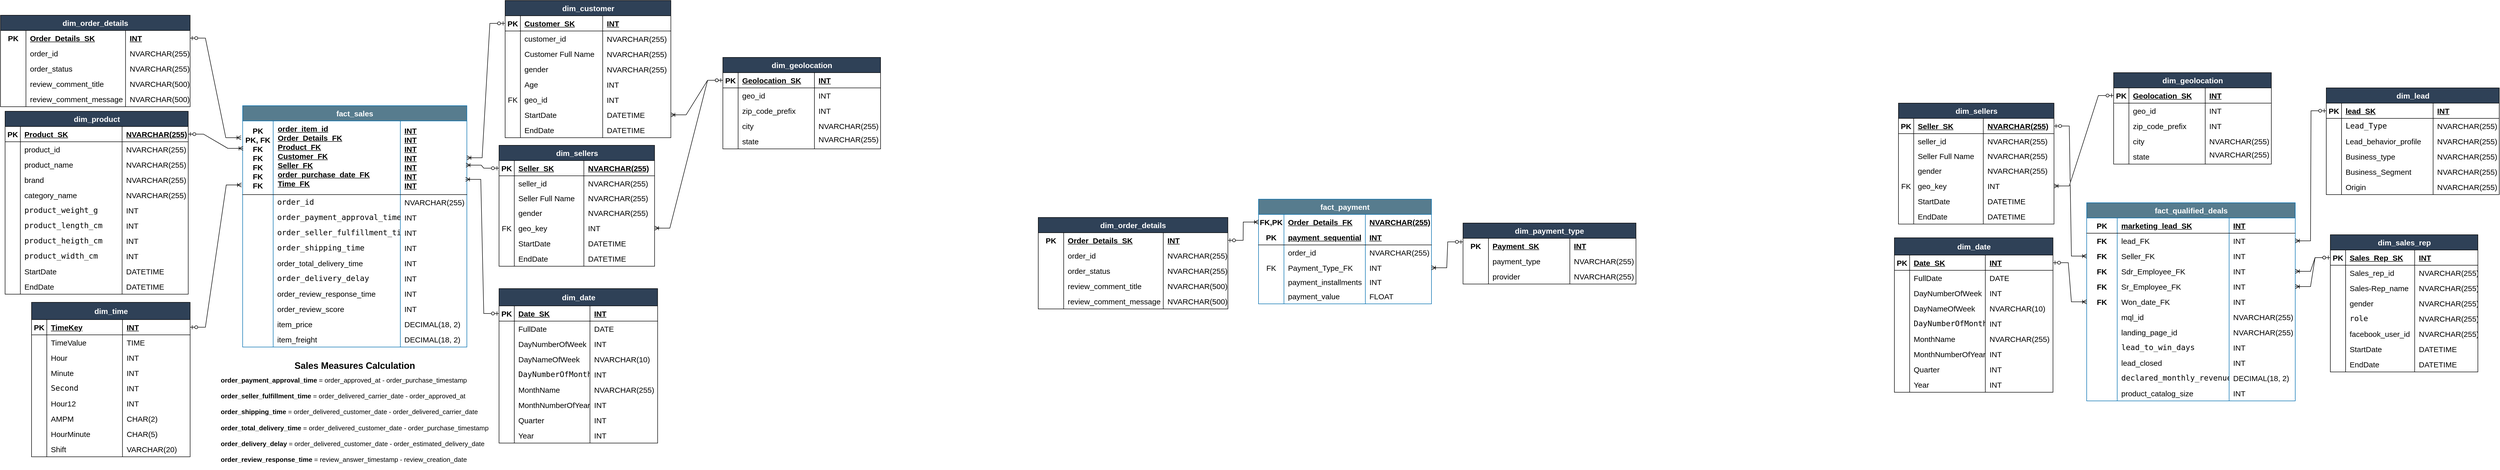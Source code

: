 <mxfile version="28.2.8">
  <diagram name="Page-1" id="QY_n_Tuk0WEEA3MsEZg5">
    <mxGraphModel dx="930" dy="171" grid="0" gridSize="10" guides="1" tooltips="1" connect="1" arrows="1" fold="1" page="0" pageScale="1" pageWidth="850" pageHeight="1100" background="#ffffff" math="0" shadow="0">
      <root>
        <mxCell id="0" />
        <mxCell id="1" parent="0" />
        <mxCell id="0H2KeTz6gQNyinyOiA_E-346" value="&lt;font style=&quot;color: rgb(255, 255, 255);&quot;&gt;fact_sales&lt;/font&gt;" style="shape=table;startSize=30;container=1;collapsible=1;childLayout=tableLayout;fixedRows=1;rowLines=0;fontStyle=1;align=center;resizeLast=1;html=1;whiteSpace=wrap;fillColor=#577C8E;fontColor=#ffffff;strokeColor=#006EAF;fontSize=15;labelBorderColor=none;labelBackgroundColor=none;" parent="1" vertex="1">
          <mxGeometry x="955" y="705" width="440.75" height="475" as="geometry" />
        </mxCell>
        <mxCell id="0H2KeTz6gQNyinyOiA_E-347" value="" style="shape=tableRow;horizontal=0;startSize=0;swimlaneHead=0;swimlaneBody=0;fillColor=none;collapsible=0;dropTarget=0;points=[[0,0.5],[1,0.5]];portConstraint=eastwest;top=0;left=0;right=0;bottom=1;fontSize=15;fontColor=#000000;labelBorderColor=none;labelBackgroundColor=none;strokeColor=#000000;" parent="0H2KeTz6gQNyinyOiA_E-346" vertex="1">
          <mxGeometry y="30" width="440.75" height="145" as="geometry" />
        </mxCell>
        <mxCell id="0H2KeTz6gQNyinyOiA_E-348" value="PK&lt;div&gt;PK, FK&lt;/div&gt;&lt;div&gt;FK&lt;/div&gt;&lt;div&gt;FK&lt;/div&gt;&lt;div&gt;FK&lt;/div&gt;&lt;div&gt;FK&lt;/div&gt;&lt;div&gt;FK&lt;/div&gt;" style="shape=partialRectangle;connectable=0;fillColor=none;top=0;left=0;bottom=0;right=0;fontStyle=1;overflow=hidden;whiteSpace=wrap;html=1;fontSize=15;fontColor=#000000;labelBorderColor=none;labelBackgroundColor=none;strokeColor=#000000;spacingTop=0;spacingRight=0;" parent="0H2KeTz6gQNyinyOiA_E-347" vertex="1">
          <mxGeometry width="60" height="145" as="geometry">
            <mxRectangle width="60" height="145" as="alternateBounds" />
          </mxGeometry>
        </mxCell>
        <mxCell id="0H2KeTz6gQNyinyOiA_E-349" value="order_item_id&lt;div&gt;Order_Details_FK&lt;/div&gt;&lt;div&gt;Product_FK&lt;/div&gt;&lt;div&gt;Customer_FK&lt;/div&gt;&lt;div&gt;Seller_FK&lt;/div&gt;&lt;div&gt;order_purchase_date_FK&lt;/div&gt;&lt;div&gt;Time_FK&lt;/div&gt;&lt;div&gt;&lt;br&gt;&lt;/div&gt;" style="shape=partialRectangle;connectable=0;fillColor=none;top=0;left=0;bottom=0;right=0;align=left;spacingLeft=6;fontStyle=5;overflow=hidden;whiteSpace=wrap;fontSize=15;fontColor=#000000;labelBorderColor=none;labelBackgroundColor=none;strokeColor=#000000;html=1;spacingTop=3;spacing=3;" parent="0H2KeTz6gQNyinyOiA_E-347" vertex="1">
          <mxGeometry x="60" width="250" height="145" as="geometry">
            <mxRectangle width="250" height="145" as="alternateBounds" />
          </mxGeometry>
        </mxCell>
        <mxCell id="0H2KeTz6gQNyinyOiA_E-350" value="INT&lt;div&gt;INT&lt;/div&gt;&lt;div&gt;INT&lt;/div&gt;&lt;div&gt;INT&lt;/div&gt;&lt;div&gt;INT&lt;/div&gt;&lt;div&gt;INT&lt;/div&gt;&lt;div&gt;INT&lt;/div&gt;" style="shape=partialRectangle;connectable=0;fillColor=none;top=0;left=0;bottom=0;right=0;align=left;spacingLeft=6;fontStyle=5;overflow=hidden;whiteSpace=wrap;html=1;fontSize=15;fontColor=#000000;labelBorderColor=none;labelBackgroundColor=none;strokeColor=#000000;" parent="0H2KeTz6gQNyinyOiA_E-347" vertex="1">
          <mxGeometry x="310" width="130.75" height="145" as="geometry">
            <mxRectangle width="130.75" height="145" as="alternateBounds" />
          </mxGeometry>
        </mxCell>
        <mxCell id="0H2KeTz6gQNyinyOiA_E-351" value="" style="shape=tableRow;horizontal=0;startSize=0;swimlaneHead=0;swimlaneBody=0;fillColor=none;collapsible=0;dropTarget=0;points=[[0,0.5],[1,0.5]];portConstraint=eastwest;top=0;left=0;right=0;bottom=0;fontSize=15;fontColor=#000000;labelBorderColor=none;labelBackgroundColor=none;strokeColor=#000000;" parent="0H2KeTz6gQNyinyOiA_E-346" vertex="1">
          <mxGeometry y="175" width="440.75" height="30" as="geometry" />
        </mxCell>
        <mxCell id="0H2KeTz6gQNyinyOiA_E-352" value="" style="shape=partialRectangle;connectable=0;fillColor=none;top=0;left=0;bottom=0;right=0;editable=1;overflow=hidden;whiteSpace=wrap;html=1;fontSize=15;fontColor=#000000;labelBorderColor=none;labelBackgroundColor=none;strokeColor=#000000;" parent="0H2KeTz6gQNyinyOiA_E-351" vertex="1">
          <mxGeometry width="60" height="30" as="geometry">
            <mxRectangle width="60" height="30" as="alternateBounds" />
          </mxGeometry>
        </mxCell>
        <mxCell id="0H2KeTz6gQNyinyOiA_E-353" value="&lt;pre style=&quot;border: none; margin: 0px; padding: 0px; overflow: auto; word-break: break-all; overflow-wrap: break-word; text-wrap-mode: wrap; font-family: menlo, consolas, &amp;quot;DejaVu Sans Mono&amp;quot;, monospace; line-height: 1.308;&quot; data--h-bstatus=&quot;0OBSERVED&quot;&gt;order_id&lt;/pre&gt;" style="shape=partialRectangle;connectable=0;fillColor=none;top=0;left=0;bottom=0;right=0;align=left;spacingLeft=6;overflow=hidden;whiteSpace=wrap;html=1;fontSize=15;fontColor=#000000;labelBorderColor=none;labelBackgroundColor=none;strokeColor=#000000;" parent="0H2KeTz6gQNyinyOiA_E-351" vertex="1">
          <mxGeometry x="60" width="250" height="30" as="geometry">
            <mxRectangle width="250" height="30" as="alternateBounds" />
          </mxGeometry>
        </mxCell>
        <mxCell id="0H2KeTz6gQNyinyOiA_E-354" value="NVARCHAR(255)" style="shape=partialRectangle;connectable=0;fillColor=none;top=0;left=0;bottom=0;right=0;align=left;spacingLeft=6;overflow=hidden;whiteSpace=wrap;html=1;fontSize=15;fontColor=#000000;labelBorderColor=none;labelBackgroundColor=none;strokeColor=#000000;" parent="0H2KeTz6gQNyinyOiA_E-351" vertex="1">
          <mxGeometry x="310" width="130.75" height="30" as="geometry">
            <mxRectangle width="130.75" height="30" as="alternateBounds" />
          </mxGeometry>
        </mxCell>
        <mxCell id="0H2KeTz6gQNyinyOiA_E-355" value="" style="shape=tableRow;horizontal=0;startSize=0;swimlaneHead=0;swimlaneBody=0;fillColor=none;collapsible=0;dropTarget=0;points=[[0,0.5],[1,0.5]];portConstraint=eastwest;top=0;left=0;right=0;bottom=0;fontSize=15;fontColor=#000000;labelBorderColor=none;labelBackgroundColor=none;strokeColor=#000000;" parent="0H2KeTz6gQNyinyOiA_E-346" vertex="1">
          <mxGeometry y="205" width="440.75" height="30" as="geometry" />
        </mxCell>
        <mxCell id="0H2KeTz6gQNyinyOiA_E-356" value="" style="shape=partialRectangle;connectable=0;fillColor=none;top=0;left=0;bottom=0;right=0;editable=1;overflow=hidden;whiteSpace=wrap;html=1;fontSize=15;fontColor=#000000;labelBorderColor=none;labelBackgroundColor=none;strokeColor=#000000;" parent="0H2KeTz6gQNyinyOiA_E-355" vertex="1">
          <mxGeometry width="60" height="30" as="geometry">
            <mxRectangle width="60" height="30" as="alternateBounds" />
          </mxGeometry>
        </mxCell>
        <mxCell id="0H2KeTz6gQNyinyOiA_E-357" value="&lt;pre style=&quot;border: none; margin: 0px; padding: 0px; overflow: auto; word-break: break-all; overflow-wrap: break-word; text-wrap-mode: wrap; font-family: menlo, consolas, &amp;quot;DejaVu Sans Mono&amp;quot;, monospace; line-height: 1.308;&quot; data--h-bstatus=&quot;0OBSERVED&quot;&gt;order_payment_approval_time&lt;/pre&gt;" style="shape=partialRectangle;connectable=0;fillColor=none;top=0;left=0;bottom=0;right=0;align=left;spacingLeft=6;overflow=hidden;whiteSpace=wrap;html=1;fontSize=15;fontColor=#000000;labelBorderColor=none;labelBackgroundColor=none;strokeColor=#000000;" parent="0H2KeTz6gQNyinyOiA_E-355" vertex="1">
          <mxGeometry x="60" width="250" height="30" as="geometry">
            <mxRectangle width="250" height="30" as="alternateBounds" />
          </mxGeometry>
        </mxCell>
        <mxCell id="0H2KeTz6gQNyinyOiA_E-358" value="INT" style="shape=partialRectangle;connectable=0;fillColor=none;top=0;left=0;bottom=0;right=0;align=left;spacingLeft=6;overflow=hidden;whiteSpace=wrap;html=1;fontSize=15;fontColor=#000000;labelBorderColor=none;labelBackgroundColor=none;strokeColor=#000000;" parent="0H2KeTz6gQNyinyOiA_E-355" vertex="1">
          <mxGeometry x="310" width="130.75" height="30" as="geometry">
            <mxRectangle width="130.75" height="30" as="alternateBounds" />
          </mxGeometry>
        </mxCell>
        <mxCell id="0H2KeTz6gQNyinyOiA_E-359" style="shape=tableRow;horizontal=0;startSize=0;swimlaneHead=0;swimlaneBody=0;fillColor=none;collapsible=0;dropTarget=0;points=[[0,0.5],[1,0.5]];portConstraint=eastwest;top=0;left=0;right=0;bottom=0;fontSize=15;fontColor=#000000;labelBorderColor=none;labelBackgroundColor=none;strokeColor=#000000;" parent="0H2KeTz6gQNyinyOiA_E-346" vertex="1">
          <mxGeometry y="235" width="440.75" height="30" as="geometry" />
        </mxCell>
        <mxCell id="0H2KeTz6gQNyinyOiA_E-360" style="shape=partialRectangle;connectable=0;fillColor=none;top=0;left=0;bottom=0;right=0;editable=1;overflow=hidden;whiteSpace=wrap;html=1;fontSize=15;fontColor=#000000;labelBorderColor=none;labelBackgroundColor=none;strokeColor=#000000;" parent="0H2KeTz6gQNyinyOiA_E-359" vertex="1">
          <mxGeometry width="60" height="30" as="geometry">
            <mxRectangle width="60" height="30" as="alternateBounds" />
          </mxGeometry>
        </mxCell>
        <mxCell id="0H2KeTz6gQNyinyOiA_E-361" value="&lt;pre style=&quot;border: none; margin: 0px; padding: 0px; overflow: auto; word-break: break-all; overflow-wrap: break-word; text-wrap-mode: wrap; font-family: menlo, consolas, &amp;quot;DejaVu Sans Mono&amp;quot;, monospace; line-height: 1.308;&quot; data--h-bstatus=&quot;0OBSERVED&quot;&gt;order_seller_fulfillment_time&lt;/pre&gt;" style="shape=partialRectangle;connectable=0;fillColor=none;top=0;left=0;bottom=0;right=0;align=left;spacingLeft=6;overflow=hidden;whiteSpace=wrap;html=1;fontSize=15;fontColor=#000000;labelBorderColor=none;labelBackgroundColor=none;strokeColor=#000000;" parent="0H2KeTz6gQNyinyOiA_E-359" vertex="1">
          <mxGeometry x="60" width="250" height="30" as="geometry">
            <mxRectangle width="250" height="30" as="alternateBounds" />
          </mxGeometry>
        </mxCell>
        <mxCell id="0H2KeTz6gQNyinyOiA_E-362" value="INT" style="shape=partialRectangle;connectable=0;fillColor=none;top=0;left=0;bottom=0;right=0;align=left;spacingLeft=6;overflow=hidden;whiteSpace=wrap;html=1;fontSize=15;fontColor=#000000;labelBorderColor=none;labelBackgroundColor=none;strokeColor=#000000;" parent="0H2KeTz6gQNyinyOiA_E-359" vertex="1">
          <mxGeometry x="310" width="130.75" height="30" as="geometry">
            <mxRectangle width="130.75" height="30" as="alternateBounds" />
          </mxGeometry>
        </mxCell>
        <mxCell id="0H2KeTz6gQNyinyOiA_E-363" style="shape=tableRow;horizontal=0;startSize=0;swimlaneHead=0;swimlaneBody=0;fillColor=none;collapsible=0;dropTarget=0;points=[[0,0.5],[1,0.5]];portConstraint=eastwest;top=0;left=0;right=0;bottom=0;fontSize=15;fontColor=#000000;labelBorderColor=none;labelBackgroundColor=none;strokeColor=#000000;" parent="0H2KeTz6gQNyinyOiA_E-346" vertex="1">
          <mxGeometry y="265" width="440.75" height="30" as="geometry" />
        </mxCell>
        <mxCell id="0H2KeTz6gQNyinyOiA_E-364" style="shape=partialRectangle;connectable=0;fillColor=none;top=0;left=0;bottom=0;right=0;editable=1;overflow=hidden;whiteSpace=wrap;html=1;fontSize=15;fontColor=#000000;labelBorderColor=none;labelBackgroundColor=none;strokeColor=#000000;" parent="0H2KeTz6gQNyinyOiA_E-363" vertex="1">
          <mxGeometry width="60" height="30" as="geometry">
            <mxRectangle width="60" height="30" as="alternateBounds" />
          </mxGeometry>
        </mxCell>
        <mxCell id="0H2KeTz6gQNyinyOiA_E-365" value="&lt;pre style=&quot;border: none; margin: 0px; padding: 0px; overflow: auto; word-break: break-all; overflow-wrap: break-word; text-wrap-mode: wrap; font-family: menlo, consolas, &amp;quot;DejaVu Sans Mono&amp;quot;, monospace; line-height: 1.308;&quot; data--h-bstatus=&quot;0OBSERVED&quot;&gt;order_shipping_time&lt;/pre&gt;" style="shape=partialRectangle;connectable=0;fillColor=none;top=0;left=0;bottom=0;right=0;align=left;spacingLeft=6;overflow=hidden;whiteSpace=wrap;html=1;fontSize=15;fontColor=#000000;labelBorderColor=none;labelBackgroundColor=none;strokeColor=#000000;" parent="0H2KeTz6gQNyinyOiA_E-363" vertex="1">
          <mxGeometry x="60" width="250" height="30" as="geometry">
            <mxRectangle width="250" height="30" as="alternateBounds" />
          </mxGeometry>
        </mxCell>
        <mxCell id="0H2KeTz6gQNyinyOiA_E-366" value="INT" style="shape=partialRectangle;connectable=0;fillColor=none;top=0;left=0;bottom=0;right=0;align=left;spacingLeft=6;overflow=hidden;whiteSpace=wrap;html=1;fontSize=15;fontColor=#000000;labelBorderColor=none;labelBackgroundColor=none;strokeColor=#000000;" parent="0H2KeTz6gQNyinyOiA_E-363" vertex="1">
          <mxGeometry x="310" width="130.75" height="30" as="geometry">
            <mxRectangle width="130.75" height="30" as="alternateBounds" />
          </mxGeometry>
        </mxCell>
        <mxCell id="0H2KeTz6gQNyinyOiA_E-367" style="shape=tableRow;horizontal=0;startSize=0;swimlaneHead=0;swimlaneBody=0;fillColor=none;collapsible=0;dropTarget=0;points=[[0,0.5],[1,0.5]];portConstraint=eastwest;top=0;left=0;right=0;bottom=0;fontSize=15;fontColor=#000000;labelBorderColor=none;labelBackgroundColor=none;strokeColor=#000000;" parent="0H2KeTz6gQNyinyOiA_E-346" vertex="1">
          <mxGeometry y="295" width="440.75" height="30" as="geometry" />
        </mxCell>
        <mxCell id="0H2KeTz6gQNyinyOiA_E-368" style="shape=partialRectangle;connectable=0;fillColor=none;top=0;left=0;bottom=0;right=0;editable=1;overflow=hidden;whiteSpace=wrap;html=1;fontSize=15;fontColor=#000000;labelBorderColor=none;labelBackgroundColor=none;strokeColor=#000000;" parent="0H2KeTz6gQNyinyOiA_E-367" vertex="1">
          <mxGeometry width="60" height="30" as="geometry">
            <mxRectangle width="60" height="30" as="alternateBounds" />
          </mxGeometry>
        </mxCell>
        <mxCell id="0H2KeTz6gQNyinyOiA_E-369" value="order_total_delivery_time" style="shape=partialRectangle;connectable=0;fillColor=none;top=0;left=0;bottom=0;right=0;align=left;spacingLeft=6;overflow=hidden;whiteSpace=wrap;html=1;fontSize=15;fontColor=#000000;labelBorderColor=none;labelBackgroundColor=none;strokeColor=#000000;" parent="0H2KeTz6gQNyinyOiA_E-367" vertex="1">
          <mxGeometry x="60" width="250" height="30" as="geometry">
            <mxRectangle width="250" height="30" as="alternateBounds" />
          </mxGeometry>
        </mxCell>
        <mxCell id="0H2KeTz6gQNyinyOiA_E-370" value="INT" style="shape=partialRectangle;connectable=0;fillColor=none;top=0;left=0;bottom=0;right=0;align=left;spacingLeft=6;overflow=hidden;whiteSpace=wrap;html=1;fontSize=15;fontColor=#000000;labelBorderColor=none;labelBackgroundColor=none;strokeColor=#000000;" parent="0H2KeTz6gQNyinyOiA_E-367" vertex="1">
          <mxGeometry x="310" width="130.75" height="30" as="geometry">
            <mxRectangle width="130.75" height="30" as="alternateBounds" />
          </mxGeometry>
        </mxCell>
        <mxCell id="0H2KeTz6gQNyinyOiA_E-371" style="shape=tableRow;horizontal=0;startSize=0;swimlaneHead=0;swimlaneBody=0;fillColor=none;collapsible=0;dropTarget=0;points=[[0,0.5],[1,0.5]];portConstraint=eastwest;top=0;left=0;right=0;bottom=0;fontSize=15;fontColor=#000000;labelBorderColor=none;labelBackgroundColor=none;strokeColor=#000000;" parent="0H2KeTz6gQNyinyOiA_E-346" vertex="1">
          <mxGeometry y="325" width="440.75" height="30" as="geometry" />
        </mxCell>
        <mxCell id="0H2KeTz6gQNyinyOiA_E-372" style="shape=partialRectangle;connectable=0;fillColor=none;top=0;left=0;bottom=0;right=0;editable=1;overflow=hidden;whiteSpace=wrap;html=1;fontSize=15;fontColor=#000000;labelBorderColor=none;labelBackgroundColor=none;strokeColor=#000000;" parent="0H2KeTz6gQNyinyOiA_E-371" vertex="1">
          <mxGeometry width="60" height="30" as="geometry">
            <mxRectangle width="60" height="30" as="alternateBounds" />
          </mxGeometry>
        </mxCell>
        <mxCell id="0H2KeTz6gQNyinyOiA_E-373" value="&lt;pre style=&quot;border: none; margin: 0px; padding: 0px; overflow: auto; word-break: break-all; overflow-wrap: break-word; text-wrap-mode: wrap; font-family: menlo, consolas, &amp;quot;DejaVu Sans Mono&amp;quot;, monospace; line-height: 1.308;&quot; data--h-bstatus=&quot;0OBSERVED&quot;&gt;order_delivery_delay&lt;/pre&gt;" style="shape=partialRectangle;connectable=0;fillColor=none;top=0;left=0;bottom=0;right=0;align=left;spacingLeft=6;overflow=hidden;whiteSpace=wrap;html=1;fontSize=15;fontColor=#000000;labelBorderColor=none;labelBackgroundColor=none;strokeColor=#000000;" parent="0H2KeTz6gQNyinyOiA_E-371" vertex="1">
          <mxGeometry x="60" width="250" height="30" as="geometry">
            <mxRectangle width="250" height="30" as="alternateBounds" />
          </mxGeometry>
        </mxCell>
        <mxCell id="0H2KeTz6gQNyinyOiA_E-374" value="INT" style="shape=partialRectangle;connectable=0;fillColor=none;top=0;left=0;bottom=0;right=0;align=left;spacingLeft=6;overflow=hidden;whiteSpace=wrap;html=1;fontSize=15;fontColor=#000000;labelBorderColor=none;labelBackgroundColor=none;strokeColor=#000000;" parent="0H2KeTz6gQNyinyOiA_E-371" vertex="1">
          <mxGeometry x="310" width="130.75" height="30" as="geometry">
            <mxRectangle width="130.75" height="30" as="alternateBounds" />
          </mxGeometry>
        </mxCell>
        <mxCell id="0H2KeTz6gQNyinyOiA_E-375" style="shape=tableRow;horizontal=0;startSize=0;swimlaneHead=0;swimlaneBody=0;fillColor=none;collapsible=0;dropTarget=0;points=[[0,0.5],[1,0.5]];portConstraint=eastwest;top=0;left=0;right=0;bottom=0;fontSize=15;fontColor=#000000;labelBorderColor=none;labelBackgroundColor=none;strokeColor=#000000;" parent="0H2KeTz6gQNyinyOiA_E-346" vertex="1">
          <mxGeometry y="355" width="440.75" height="30" as="geometry" />
        </mxCell>
        <mxCell id="0H2KeTz6gQNyinyOiA_E-376" style="shape=partialRectangle;connectable=0;fillColor=none;top=0;left=0;bottom=0;right=0;editable=1;overflow=hidden;whiteSpace=wrap;html=1;fontSize=15;fontColor=#000000;labelBorderColor=none;labelBackgroundColor=none;strokeColor=#000000;" parent="0H2KeTz6gQNyinyOiA_E-375" vertex="1">
          <mxGeometry width="60" height="30" as="geometry">
            <mxRectangle width="60" height="30" as="alternateBounds" />
          </mxGeometry>
        </mxCell>
        <mxCell id="0H2KeTz6gQNyinyOiA_E-377" value="order_review_response_time" style="shape=partialRectangle;connectable=0;fillColor=none;top=0;left=0;bottom=0;right=0;align=left;spacingLeft=6;overflow=hidden;whiteSpace=wrap;html=1;fontSize=15;fontColor=#000000;labelBorderColor=none;labelBackgroundColor=none;strokeColor=#000000;" parent="0H2KeTz6gQNyinyOiA_E-375" vertex="1">
          <mxGeometry x="60" width="250" height="30" as="geometry">
            <mxRectangle width="250" height="30" as="alternateBounds" />
          </mxGeometry>
        </mxCell>
        <mxCell id="0H2KeTz6gQNyinyOiA_E-378" value="INT" style="shape=partialRectangle;connectable=0;fillColor=none;top=0;left=0;bottom=0;right=0;align=left;spacingLeft=6;overflow=hidden;whiteSpace=wrap;html=1;fontSize=15;fontColor=#000000;labelBorderColor=none;labelBackgroundColor=none;strokeColor=#000000;" parent="0H2KeTz6gQNyinyOiA_E-375" vertex="1">
          <mxGeometry x="310" width="130.75" height="30" as="geometry">
            <mxRectangle width="130.75" height="30" as="alternateBounds" />
          </mxGeometry>
        </mxCell>
        <mxCell id="0H2KeTz6gQNyinyOiA_E-379" value="" style="shape=tableRow;horizontal=0;startSize=0;swimlaneHead=0;swimlaneBody=0;fillColor=none;collapsible=0;dropTarget=0;points=[[0,0.5],[1,0.5]];portConstraint=eastwest;top=0;left=0;right=0;bottom=0;html=1;fontSize=15;fontColor=#000000;labelBorderColor=none;labelBackgroundColor=none;strokeColor=#000000;" parent="0H2KeTz6gQNyinyOiA_E-346" vertex="1">
          <mxGeometry y="385" width="440.75" height="30" as="geometry" />
        </mxCell>
        <mxCell id="0H2KeTz6gQNyinyOiA_E-380" value="" style="shape=partialRectangle;connectable=0;fillColor=none;top=0;left=0;bottom=0;right=0;editable=1;overflow=hidden;html=1;whiteSpace=wrap;fontSize=15;fontColor=#000000;labelBorderColor=none;labelBackgroundColor=none;strokeColor=#000000;fontStyle=1" parent="0H2KeTz6gQNyinyOiA_E-379" vertex="1">
          <mxGeometry width="60" height="30" as="geometry">
            <mxRectangle width="60" height="30" as="alternateBounds" />
          </mxGeometry>
        </mxCell>
        <mxCell id="0H2KeTz6gQNyinyOiA_E-381" value="order_review_score" style="shape=partialRectangle;connectable=0;fillColor=none;top=0;left=0;bottom=0;right=0;align=left;spacingLeft=6;overflow=hidden;html=1;whiteSpace=wrap;fontSize=15;fontColor=#000000;labelBorderColor=none;labelBackgroundColor=none;strokeColor=#000000;" parent="0H2KeTz6gQNyinyOiA_E-379" vertex="1">
          <mxGeometry x="60" width="250" height="30" as="geometry">
            <mxRectangle width="250" height="30" as="alternateBounds" />
          </mxGeometry>
        </mxCell>
        <mxCell id="0H2KeTz6gQNyinyOiA_E-382" value="INT" style="shape=partialRectangle;connectable=0;fillColor=none;top=0;left=0;bottom=0;right=0;align=left;spacingLeft=6;overflow=hidden;html=1;whiteSpace=wrap;fontSize=15;fontColor=#000000;labelBorderColor=none;labelBackgroundColor=none;strokeColor=#000000;" parent="0H2KeTz6gQNyinyOiA_E-379" vertex="1">
          <mxGeometry x="310" width="130.75" height="30" as="geometry">
            <mxRectangle width="130.75" height="30" as="alternateBounds" />
          </mxGeometry>
        </mxCell>
        <mxCell id="0H2KeTz6gQNyinyOiA_E-383" value="" style="shape=tableRow;horizontal=0;startSize=0;swimlaneHead=0;swimlaneBody=0;fillColor=none;collapsible=0;dropTarget=0;points=[[0,0.5],[1,0.5]];portConstraint=eastwest;top=0;left=0;right=0;bottom=0;html=1;fontSize=15;fontColor=#000000;labelBorderColor=none;labelBackgroundColor=none;strokeColor=#000000;" parent="0H2KeTz6gQNyinyOiA_E-346" vertex="1">
          <mxGeometry y="415" width="440.75" height="30" as="geometry" />
        </mxCell>
        <mxCell id="0H2KeTz6gQNyinyOiA_E-384" value="" style="shape=partialRectangle;connectable=0;fillColor=none;top=0;left=0;bottom=0;right=0;editable=1;overflow=hidden;html=1;whiteSpace=wrap;fontSize=15;fontColor=#000000;labelBorderColor=none;labelBackgroundColor=none;strokeColor=#000000;fontStyle=1" parent="0H2KeTz6gQNyinyOiA_E-383" vertex="1">
          <mxGeometry width="60" height="30" as="geometry">
            <mxRectangle width="60" height="30" as="alternateBounds" />
          </mxGeometry>
        </mxCell>
        <mxCell id="0H2KeTz6gQNyinyOiA_E-385" value="item_price" style="shape=partialRectangle;connectable=0;fillColor=none;top=0;left=0;bottom=0;right=0;align=left;spacingLeft=6;overflow=hidden;html=1;whiteSpace=wrap;fontSize=15;fontColor=#000000;labelBorderColor=none;labelBackgroundColor=none;strokeColor=#000000;" parent="0H2KeTz6gQNyinyOiA_E-383" vertex="1">
          <mxGeometry x="60" width="250" height="30" as="geometry">
            <mxRectangle width="250" height="30" as="alternateBounds" />
          </mxGeometry>
        </mxCell>
        <mxCell id="0H2KeTz6gQNyinyOiA_E-386" value="DECIMAL(18, 2)" style="shape=partialRectangle;connectable=0;fillColor=none;top=0;left=0;bottom=0;right=0;align=left;spacingLeft=6;overflow=hidden;html=1;whiteSpace=wrap;fontSize=15;fontColor=#000000;labelBorderColor=none;labelBackgroundColor=none;strokeColor=#000000;" parent="0H2KeTz6gQNyinyOiA_E-383" vertex="1">
          <mxGeometry x="310" width="130.75" height="30" as="geometry">
            <mxRectangle width="130.75" height="30" as="alternateBounds" />
          </mxGeometry>
        </mxCell>
        <mxCell id="0H2KeTz6gQNyinyOiA_E-387" style="shape=tableRow;horizontal=0;startSize=0;swimlaneHead=0;swimlaneBody=0;fillColor=none;collapsible=0;dropTarget=0;points=[[0,0.5],[1,0.5]];portConstraint=eastwest;top=0;left=0;right=0;bottom=0;html=1;fontSize=15;fontColor=#000000;labelBorderColor=none;labelBackgroundColor=none;strokeColor=#000000;" parent="0H2KeTz6gQNyinyOiA_E-346" vertex="1">
          <mxGeometry y="445" width="440.75" height="30" as="geometry" />
        </mxCell>
        <mxCell id="0H2KeTz6gQNyinyOiA_E-388" value="" style="shape=partialRectangle;connectable=0;fillColor=none;top=0;left=0;bottom=0;right=0;editable=1;overflow=hidden;html=1;whiteSpace=wrap;fontSize=15;fontColor=#000000;labelBorderColor=none;labelBackgroundColor=none;strokeColor=#000000;fontStyle=1" parent="0H2KeTz6gQNyinyOiA_E-387" vertex="1">
          <mxGeometry width="60" height="30" as="geometry">
            <mxRectangle width="60" height="30" as="alternateBounds" />
          </mxGeometry>
        </mxCell>
        <mxCell id="0H2KeTz6gQNyinyOiA_E-389" value="item_freight" style="shape=partialRectangle;connectable=0;fillColor=none;top=0;left=0;bottom=0;right=0;align=left;spacingLeft=6;overflow=hidden;html=1;whiteSpace=wrap;fontSize=15;fontColor=#000000;labelBorderColor=none;labelBackgroundColor=none;strokeColor=#000000;" parent="0H2KeTz6gQNyinyOiA_E-387" vertex="1">
          <mxGeometry x="60" width="250" height="30" as="geometry">
            <mxRectangle width="250" height="30" as="alternateBounds" />
          </mxGeometry>
        </mxCell>
        <mxCell id="0H2KeTz6gQNyinyOiA_E-390" value="DECIMAL(18, 2)" style="shape=partialRectangle;connectable=0;fillColor=none;top=0;left=0;bottom=0;right=0;align=left;spacingLeft=6;overflow=hidden;html=1;whiteSpace=wrap;fontSize=15;fontColor=#000000;labelBorderColor=none;labelBackgroundColor=none;strokeColor=#000000;" parent="0H2KeTz6gQNyinyOiA_E-387" vertex="1">
          <mxGeometry x="310" width="130.75" height="30" as="geometry">
            <mxRectangle width="130.75" height="30" as="alternateBounds" />
          </mxGeometry>
        </mxCell>
        <mxCell id="0H2KeTz6gQNyinyOiA_E-391" value="&lt;font style=&quot;color: rgb(255, 255, 255);&quot;&gt;dim_customer&lt;/font&gt;" style="shape=table;startSize=30;container=1;collapsible=1;childLayout=tableLayout;fixedRows=1;rowLines=0;fontStyle=1;align=center;resizeLast=1;html=1;fillColor=#2F4157;fontColor=#000000;strokeColor=#000000;fontSize=15;labelBorderColor=none;labelBackgroundColor=none;" parent="1" vertex="1">
          <mxGeometry x="1471" y="498" width="325.75" height="270" as="geometry" />
        </mxCell>
        <mxCell id="0H2KeTz6gQNyinyOiA_E-392" value="" style="shape=tableRow;horizontal=0;startSize=0;swimlaneHead=0;swimlaneBody=0;fillColor=none;collapsible=0;dropTarget=0;points=[[0,0.5],[1,0.5]];portConstraint=eastwest;top=0;left=0;right=0;bottom=1;fontSize=15;fontColor=#000000;labelBorderColor=none;labelBackgroundColor=none;strokeColor=#000000;" parent="0H2KeTz6gQNyinyOiA_E-391" vertex="1">
          <mxGeometry y="30" width="325.75" height="30" as="geometry" />
        </mxCell>
        <mxCell id="0H2KeTz6gQNyinyOiA_E-393" value="PK" style="shape=partialRectangle;connectable=0;fillColor=none;top=0;left=0;bottom=0;right=0;fontStyle=1;overflow=hidden;whiteSpace=wrap;html=1;fontSize=15;fontColor=#000000;labelBorderColor=none;labelBackgroundColor=none;strokeColor=#000000;" parent="0H2KeTz6gQNyinyOiA_E-392" vertex="1">
          <mxGeometry width="30" height="30" as="geometry">
            <mxRectangle width="30" height="30" as="alternateBounds" />
          </mxGeometry>
        </mxCell>
        <mxCell id="0H2KeTz6gQNyinyOiA_E-394" value="Customer_SK" style="shape=partialRectangle;connectable=0;fillColor=none;top=0;left=0;bottom=0;right=0;align=left;spacingLeft=6;fontStyle=5;overflow=hidden;whiteSpace=wrap;html=1;fontSize=15;fontColor=#000000;labelBorderColor=none;labelBackgroundColor=none;strokeColor=#000000;" parent="0H2KeTz6gQNyinyOiA_E-392" vertex="1">
          <mxGeometry x="30" width="161.75" height="30" as="geometry">
            <mxRectangle width="161.75" height="30" as="alternateBounds" />
          </mxGeometry>
        </mxCell>
        <mxCell id="0H2KeTz6gQNyinyOiA_E-395" value="INT" style="shape=partialRectangle;connectable=0;fillColor=none;top=0;left=0;bottom=0;right=0;align=left;spacingLeft=6;fontStyle=5;overflow=hidden;whiteSpace=wrap;html=1;fontSize=15;fontColor=#000000;labelBorderColor=none;labelBackgroundColor=none;strokeColor=#000000;" parent="0H2KeTz6gQNyinyOiA_E-392" vertex="1">
          <mxGeometry x="191.75" width="134" height="30" as="geometry">
            <mxRectangle width="134" height="30" as="alternateBounds" />
          </mxGeometry>
        </mxCell>
        <mxCell id="0H2KeTz6gQNyinyOiA_E-396" style="shape=tableRow;horizontal=0;startSize=0;swimlaneHead=0;swimlaneBody=0;fillColor=none;collapsible=0;dropTarget=0;points=[[0,0.5],[1,0.5]];portConstraint=eastwest;top=0;left=0;right=0;bottom=0;fontSize=15;fontColor=#000000;labelBorderColor=none;labelBackgroundColor=none;strokeColor=#000000;" parent="0H2KeTz6gQNyinyOiA_E-391" vertex="1">
          <mxGeometry y="60" width="325.75" height="30" as="geometry" />
        </mxCell>
        <mxCell id="0H2KeTz6gQNyinyOiA_E-397" style="shape=partialRectangle;connectable=0;fillColor=none;top=0;left=0;bottom=0;right=0;editable=1;overflow=hidden;whiteSpace=wrap;html=1;fontSize=15;fontColor=#000000;labelBorderColor=none;labelBackgroundColor=none;strokeColor=#000000;" parent="0H2KeTz6gQNyinyOiA_E-396" vertex="1">
          <mxGeometry width="30" height="30" as="geometry">
            <mxRectangle width="30" height="30" as="alternateBounds" />
          </mxGeometry>
        </mxCell>
        <mxCell id="0H2KeTz6gQNyinyOiA_E-398" value="customer_id" style="shape=partialRectangle;connectable=0;fillColor=none;top=0;left=0;bottom=0;right=0;align=left;spacingLeft=6;overflow=hidden;whiteSpace=wrap;html=1;fontSize=15;fontColor=#000000;labelBorderColor=none;labelBackgroundColor=none;strokeColor=#000000;" parent="0H2KeTz6gQNyinyOiA_E-396" vertex="1">
          <mxGeometry x="30" width="161.75" height="30" as="geometry">
            <mxRectangle width="161.75" height="30" as="alternateBounds" />
          </mxGeometry>
        </mxCell>
        <mxCell id="0H2KeTz6gQNyinyOiA_E-399" value="NVARCHAR(255)" style="shape=partialRectangle;connectable=0;fillColor=none;top=0;left=0;bottom=0;right=0;align=left;spacingLeft=6;overflow=hidden;fontSize=15;fontColor=#000000;labelBorderColor=none;labelBackgroundColor=none;strokeColor=#000000;" parent="0H2KeTz6gQNyinyOiA_E-396" vertex="1">
          <mxGeometry x="191.75" width="134" height="30" as="geometry">
            <mxRectangle width="134" height="30" as="alternateBounds" />
          </mxGeometry>
        </mxCell>
        <mxCell id="0H2KeTz6gQNyinyOiA_E-400" value="" style="shape=tableRow;horizontal=0;startSize=0;swimlaneHead=0;swimlaneBody=0;fillColor=none;collapsible=0;dropTarget=0;points=[[0,0.5],[1,0.5]];portConstraint=eastwest;top=0;left=0;right=0;bottom=0;fontSize=15;fontColor=#000000;labelBorderColor=none;labelBackgroundColor=none;strokeColor=#000000;" parent="0H2KeTz6gQNyinyOiA_E-391" vertex="1">
          <mxGeometry y="90" width="325.75" height="30" as="geometry" />
        </mxCell>
        <mxCell id="0H2KeTz6gQNyinyOiA_E-401" value="" style="shape=partialRectangle;connectable=0;fillColor=none;top=0;left=0;bottom=0;right=0;editable=1;overflow=hidden;whiteSpace=wrap;html=1;fontSize=15;fontColor=#000000;labelBorderColor=none;labelBackgroundColor=none;strokeColor=#000000;" parent="0H2KeTz6gQNyinyOiA_E-400" vertex="1">
          <mxGeometry width="30" height="30" as="geometry">
            <mxRectangle width="30" height="30" as="alternateBounds" />
          </mxGeometry>
        </mxCell>
        <mxCell id="0H2KeTz6gQNyinyOiA_E-402" value="Customer Full Name" style="shape=partialRectangle;connectable=0;fillColor=none;top=0;left=0;bottom=0;right=0;align=left;spacingLeft=6;overflow=hidden;whiteSpace=wrap;html=1;fontSize=15;fontColor=#000000;labelBorderColor=none;labelBackgroundColor=none;strokeColor=#000000;" parent="0H2KeTz6gQNyinyOiA_E-400" vertex="1">
          <mxGeometry x="30" width="161.75" height="30" as="geometry">
            <mxRectangle width="161.75" height="30" as="alternateBounds" />
          </mxGeometry>
        </mxCell>
        <mxCell id="0H2KeTz6gQNyinyOiA_E-403" value="NVARCHAR(255)" style="shape=partialRectangle;connectable=0;fillColor=none;top=0;left=0;bottom=0;right=0;align=left;spacingLeft=6;overflow=hidden;fontSize=15;fontColor=#000000;labelBorderColor=none;labelBackgroundColor=none;strokeColor=#000000;" parent="0H2KeTz6gQNyinyOiA_E-400" vertex="1">
          <mxGeometry x="191.75" width="134" height="30" as="geometry">
            <mxRectangle width="134" height="30" as="alternateBounds" />
          </mxGeometry>
        </mxCell>
        <mxCell id="0H2KeTz6gQNyinyOiA_E-404" value="" style="shape=tableRow;horizontal=0;startSize=0;swimlaneHead=0;swimlaneBody=0;fillColor=none;collapsible=0;dropTarget=0;points=[[0,0.5],[1,0.5]];portConstraint=eastwest;top=0;left=0;right=0;bottom=0;fontSize=15;fontColor=#000000;labelBorderColor=none;labelBackgroundColor=none;strokeColor=#000000;" parent="0H2KeTz6gQNyinyOiA_E-391" vertex="1">
          <mxGeometry y="120" width="325.75" height="30" as="geometry" />
        </mxCell>
        <mxCell id="0H2KeTz6gQNyinyOiA_E-405" value="" style="shape=partialRectangle;connectable=0;fillColor=none;top=0;left=0;bottom=0;right=0;editable=1;overflow=hidden;whiteSpace=wrap;html=1;fontSize=15;fontColor=#000000;labelBorderColor=none;labelBackgroundColor=none;strokeColor=#000000;" parent="0H2KeTz6gQNyinyOiA_E-404" vertex="1">
          <mxGeometry width="30" height="30" as="geometry">
            <mxRectangle width="30" height="30" as="alternateBounds" />
          </mxGeometry>
        </mxCell>
        <mxCell id="0H2KeTz6gQNyinyOiA_E-406" value="gender" style="shape=partialRectangle;connectable=0;fillColor=none;top=0;left=0;bottom=0;right=0;align=left;spacingLeft=6;overflow=hidden;whiteSpace=wrap;html=1;fontSize=15;fontColor=#000000;labelBorderColor=none;labelBackgroundColor=none;strokeColor=#000000;" parent="0H2KeTz6gQNyinyOiA_E-404" vertex="1">
          <mxGeometry x="30" width="161.75" height="30" as="geometry">
            <mxRectangle width="161.75" height="30" as="alternateBounds" />
          </mxGeometry>
        </mxCell>
        <mxCell id="0H2KeTz6gQNyinyOiA_E-407" value="NVARCHAR(255)" style="shape=partialRectangle;connectable=0;fillColor=none;top=0;left=0;bottom=0;right=0;align=left;spacingLeft=6;overflow=hidden;fontSize=15;fontColor=#000000;labelBorderColor=none;labelBackgroundColor=none;strokeColor=#000000;" parent="0H2KeTz6gQNyinyOiA_E-404" vertex="1">
          <mxGeometry x="191.75" width="134" height="30" as="geometry">
            <mxRectangle width="134" height="30" as="alternateBounds" />
          </mxGeometry>
        </mxCell>
        <mxCell id="0H2KeTz6gQNyinyOiA_E-408" value="" style="shape=tableRow;horizontal=0;startSize=0;swimlaneHead=0;swimlaneBody=0;fillColor=none;collapsible=0;dropTarget=0;points=[[0,0.5],[1,0.5]];portConstraint=eastwest;top=0;left=0;right=0;bottom=0;fontSize=15;fontColor=#000000;labelBorderColor=none;labelBackgroundColor=none;strokeColor=#000000;" parent="0H2KeTz6gQNyinyOiA_E-391" vertex="1">
          <mxGeometry y="150" width="325.75" height="30" as="geometry" />
        </mxCell>
        <mxCell id="0H2KeTz6gQNyinyOiA_E-409" value="" style="shape=partialRectangle;connectable=0;fillColor=none;top=0;left=0;bottom=0;right=0;editable=1;overflow=hidden;whiteSpace=wrap;html=1;fontSize=15;fontColor=#000000;labelBorderColor=none;labelBackgroundColor=none;strokeColor=#000000;" parent="0H2KeTz6gQNyinyOiA_E-408" vertex="1">
          <mxGeometry width="30" height="30" as="geometry">
            <mxRectangle width="30" height="30" as="alternateBounds" />
          </mxGeometry>
        </mxCell>
        <mxCell id="0H2KeTz6gQNyinyOiA_E-410" value="Age" style="shape=partialRectangle;connectable=0;fillColor=none;top=0;left=0;bottom=0;right=0;align=left;spacingLeft=6;overflow=hidden;whiteSpace=wrap;html=1;fontSize=15;fontColor=#000000;labelBorderColor=none;labelBackgroundColor=none;strokeColor=#000000;" parent="0H2KeTz6gQNyinyOiA_E-408" vertex="1">
          <mxGeometry x="30" width="161.75" height="30" as="geometry">
            <mxRectangle width="161.75" height="30" as="alternateBounds" />
          </mxGeometry>
        </mxCell>
        <mxCell id="0H2KeTz6gQNyinyOiA_E-411" value="INT" style="shape=partialRectangle;connectable=0;fillColor=none;top=0;left=0;bottom=0;right=0;align=left;spacingLeft=6;overflow=hidden;fontSize=15;fontColor=#000000;labelBorderColor=none;labelBackgroundColor=none;strokeColor=#000000;" parent="0H2KeTz6gQNyinyOiA_E-408" vertex="1">
          <mxGeometry x="191.75" width="134" height="30" as="geometry">
            <mxRectangle width="134" height="30" as="alternateBounds" />
          </mxGeometry>
        </mxCell>
        <mxCell id="0H2KeTz6gQNyinyOiA_E-412" style="shape=tableRow;horizontal=0;startSize=0;swimlaneHead=0;swimlaneBody=0;fillColor=none;collapsible=0;dropTarget=0;points=[[0,0.5],[1,0.5]];portConstraint=eastwest;top=0;left=0;right=0;bottom=0;fontSize=15;fontColor=#000000;labelBorderColor=none;labelBackgroundColor=none;strokeColor=#000000;" parent="0H2KeTz6gQNyinyOiA_E-391" vertex="1">
          <mxGeometry y="180" width="325.75" height="30" as="geometry" />
        </mxCell>
        <mxCell id="0H2KeTz6gQNyinyOiA_E-413" value="FK" style="shape=partialRectangle;connectable=0;fillColor=none;top=0;left=0;bottom=0;right=0;editable=1;overflow=hidden;whiteSpace=wrap;html=1;fontSize=15;fontColor=#000000;labelBorderColor=none;labelBackgroundColor=none;strokeColor=#000000;" parent="0H2KeTz6gQNyinyOiA_E-412" vertex="1">
          <mxGeometry width="30" height="30" as="geometry">
            <mxRectangle width="30" height="30" as="alternateBounds" />
          </mxGeometry>
        </mxCell>
        <mxCell id="0H2KeTz6gQNyinyOiA_E-414" value="geo_id" style="shape=partialRectangle;connectable=0;fillColor=none;top=0;left=0;bottom=0;right=0;align=left;spacingLeft=6;overflow=hidden;whiteSpace=wrap;html=1;fontSize=15;fontColor=#000000;labelBorderColor=none;labelBackgroundColor=none;strokeColor=#000000;" parent="0H2KeTz6gQNyinyOiA_E-412" vertex="1">
          <mxGeometry x="30" width="161.75" height="30" as="geometry">
            <mxRectangle width="161.75" height="30" as="alternateBounds" />
          </mxGeometry>
        </mxCell>
        <mxCell id="0H2KeTz6gQNyinyOiA_E-415" value="INT" style="shape=partialRectangle;connectable=0;fillColor=none;top=0;left=0;bottom=0;right=0;align=left;spacingLeft=6;overflow=hidden;fontSize=15;fontColor=#000000;labelBorderColor=none;labelBackgroundColor=none;strokeColor=#000000;" parent="0H2KeTz6gQNyinyOiA_E-412" vertex="1">
          <mxGeometry x="191.75" width="134" height="30" as="geometry">
            <mxRectangle width="134" height="30" as="alternateBounds" />
          </mxGeometry>
        </mxCell>
        <mxCell id="0H2KeTz6gQNyinyOiA_E-416" style="shape=tableRow;horizontal=0;startSize=0;swimlaneHead=0;swimlaneBody=0;fillColor=none;collapsible=0;dropTarget=0;points=[[0,0.5],[1,0.5]];portConstraint=eastwest;top=0;left=0;right=0;bottom=0;fontSize=15;fontColor=#000000;labelBorderColor=none;labelBackgroundColor=none;strokeColor=#000000;" parent="0H2KeTz6gQNyinyOiA_E-391" vertex="1">
          <mxGeometry y="210" width="325.75" height="30" as="geometry" />
        </mxCell>
        <mxCell id="0H2KeTz6gQNyinyOiA_E-417" value="" style="shape=partialRectangle;connectable=0;fillColor=none;top=0;left=0;bottom=0;right=0;editable=1;overflow=hidden;whiteSpace=wrap;html=1;fontSize=15;fontColor=#000000;labelBorderColor=none;labelBackgroundColor=none;strokeColor=#000000;" parent="0H2KeTz6gQNyinyOiA_E-416" vertex="1">
          <mxGeometry width="30" height="30" as="geometry">
            <mxRectangle width="30" height="30" as="alternateBounds" />
          </mxGeometry>
        </mxCell>
        <mxCell id="0H2KeTz6gQNyinyOiA_E-418" value="StartDate" style="shape=partialRectangle;connectable=0;fillColor=none;top=0;left=0;bottom=0;right=0;align=left;spacingLeft=6;overflow=hidden;whiteSpace=wrap;html=1;fontSize=15;fontColor=#000000;labelBorderColor=none;labelBackgroundColor=none;strokeColor=#000000;" parent="0H2KeTz6gQNyinyOiA_E-416" vertex="1">
          <mxGeometry x="30" width="161.75" height="30" as="geometry">
            <mxRectangle width="161.75" height="30" as="alternateBounds" />
          </mxGeometry>
        </mxCell>
        <mxCell id="0H2KeTz6gQNyinyOiA_E-419" value="DATETIME" style="shape=partialRectangle;connectable=0;fillColor=none;top=0;left=0;bottom=0;right=0;align=left;spacingLeft=6;overflow=hidden;whiteSpace=wrap;html=1;fontSize=15;fontColor=#000000;labelBorderColor=none;labelBackgroundColor=none;strokeColor=#000000;" parent="0H2KeTz6gQNyinyOiA_E-416" vertex="1">
          <mxGeometry x="191.75" width="134" height="30" as="geometry">
            <mxRectangle width="134" height="30" as="alternateBounds" />
          </mxGeometry>
        </mxCell>
        <mxCell id="0H2KeTz6gQNyinyOiA_E-420" style="shape=tableRow;horizontal=0;startSize=0;swimlaneHead=0;swimlaneBody=0;fillColor=none;collapsible=0;dropTarget=0;points=[[0,0.5],[1,0.5]];portConstraint=eastwest;top=0;left=0;right=0;bottom=0;fontSize=15;fontColor=#000000;labelBorderColor=none;labelBackgroundColor=none;strokeColor=#000000;" parent="0H2KeTz6gQNyinyOiA_E-391" vertex="1">
          <mxGeometry y="240" width="325.75" height="30" as="geometry" />
        </mxCell>
        <mxCell id="0H2KeTz6gQNyinyOiA_E-421" style="shape=partialRectangle;connectable=0;fillColor=none;top=0;left=0;bottom=0;right=0;editable=1;overflow=hidden;whiteSpace=wrap;html=1;fontSize=15;fontColor=#000000;labelBorderColor=none;labelBackgroundColor=none;strokeColor=#000000;" parent="0H2KeTz6gQNyinyOiA_E-420" vertex="1">
          <mxGeometry width="30" height="30" as="geometry">
            <mxRectangle width="30" height="30" as="alternateBounds" />
          </mxGeometry>
        </mxCell>
        <mxCell id="0H2KeTz6gQNyinyOiA_E-422" value="EndDate" style="shape=partialRectangle;connectable=0;fillColor=none;top=0;left=0;bottom=0;right=0;align=left;spacingLeft=6;overflow=hidden;whiteSpace=wrap;html=1;fontSize=15;fontColor=#000000;labelBorderColor=none;labelBackgroundColor=none;strokeColor=#000000;" parent="0H2KeTz6gQNyinyOiA_E-420" vertex="1">
          <mxGeometry x="30" width="161.75" height="30" as="geometry">
            <mxRectangle width="161.75" height="30" as="alternateBounds" />
          </mxGeometry>
        </mxCell>
        <mxCell id="0H2KeTz6gQNyinyOiA_E-423" value="DATETIME" style="shape=partialRectangle;connectable=0;fillColor=none;top=0;left=0;bottom=0;right=0;align=left;spacingLeft=6;overflow=hidden;whiteSpace=wrap;html=1;fontSize=15;fontColor=#000000;labelBorderColor=none;labelBackgroundColor=none;strokeColor=#000000;" parent="0H2KeTz6gQNyinyOiA_E-420" vertex="1">
          <mxGeometry x="191.75" width="134" height="30" as="geometry">
            <mxRectangle width="134" height="30" as="alternateBounds" />
          </mxGeometry>
        </mxCell>
        <mxCell id="0H2KeTz6gQNyinyOiA_E-424" value="&lt;font style=&quot;color: rgb(255, 255, 255);&quot;&gt;dim_geolocation&lt;/font&gt;" style="shape=table;startSize=30;container=1;collapsible=1;childLayout=tableLayout;fixedRows=1;rowLines=0;fontStyle=1;align=center;resizeLast=1;html=1;fillColor=#2F4157;fontColor=#000000;strokeColor=#000000;fontSize=15;labelBorderColor=none;labelBackgroundColor=none;" parent="1" vertex="1">
          <mxGeometry x="1899" y="610" width="310" height="180" as="geometry" />
        </mxCell>
        <mxCell id="0H2KeTz6gQNyinyOiA_E-425" value="" style="shape=tableRow;horizontal=0;startSize=0;swimlaneHead=0;swimlaneBody=0;fillColor=none;collapsible=0;dropTarget=0;points=[[0,0.5],[1,0.5]];portConstraint=eastwest;top=0;left=0;right=0;bottom=1;fontSize=15;fontColor=#000000;labelBorderColor=none;labelBackgroundColor=none;strokeColor=#000000;" parent="0H2KeTz6gQNyinyOiA_E-424" vertex="1">
          <mxGeometry y="30" width="310" height="30" as="geometry" />
        </mxCell>
        <mxCell id="0H2KeTz6gQNyinyOiA_E-426" value="PK" style="shape=partialRectangle;connectable=0;fillColor=none;top=0;left=0;bottom=0;right=0;fontStyle=1;overflow=hidden;whiteSpace=wrap;html=1;fontSize=15;fontColor=#000000;labelBorderColor=none;labelBackgroundColor=none;strokeColor=#000000;" parent="0H2KeTz6gQNyinyOiA_E-425" vertex="1">
          <mxGeometry width="30" height="30" as="geometry">
            <mxRectangle width="30" height="30" as="alternateBounds" />
          </mxGeometry>
        </mxCell>
        <mxCell id="0H2KeTz6gQNyinyOiA_E-427" value="Geolocation_SK" style="shape=partialRectangle;connectable=0;fillColor=none;top=0;left=0;bottom=0;right=0;align=left;spacingLeft=6;fontStyle=5;overflow=hidden;whiteSpace=wrap;html=1;fontSize=15;fontColor=#000000;labelBorderColor=none;labelBackgroundColor=none;strokeColor=#000000;" parent="0H2KeTz6gQNyinyOiA_E-425" vertex="1">
          <mxGeometry x="30" width="150" height="30" as="geometry">
            <mxRectangle width="150" height="30" as="alternateBounds" />
          </mxGeometry>
        </mxCell>
        <mxCell id="0H2KeTz6gQNyinyOiA_E-428" value="INT" style="shape=partialRectangle;connectable=0;fillColor=none;top=0;left=0;bottom=0;right=0;align=left;spacingLeft=6;fontStyle=5;overflow=hidden;whiteSpace=wrap;html=1;fontSize=15;fontColor=#000000;labelBorderColor=none;labelBackgroundColor=none;strokeColor=#000000;" parent="0H2KeTz6gQNyinyOiA_E-425" vertex="1">
          <mxGeometry x="180" width="130" height="30" as="geometry">
            <mxRectangle width="130" height="30" as="alternateBounds" />
          </mxGeometry>
        </mxCell>
        <mxCell id="0H2KeTz6gQNyinyOiA_E-429" style="shape=tableRow;horizontal=0;startSize=0;swimlaneHead=0;swimlaneBody=0;fillColor=none;collapsible=0;dropTarget=0;points=[[0,0.5],[1,0.5]];portConstraint=eastwest;top=0;left=0;right=0;bottom=0;fontSize=15;fontColor=#000000;labelBorderColor=none;labelBackgroundColor=none;strokeColor=#000000;" parent="0H2KeTz6gQNyinyOiA_E-424" vertex="1">
          <mxGeometry y="60" width="310" height="30" as="geometry" />
        </mxCell>
        <mxCell id="0H2KeTz6gQNyinyOiA_E-430" style="shape=partialRectangle;connectable=0;fillColor=none;top=0;left=0;bottom=0;right=0;editable=1;overflow=hidden;whiteSpace=wrap;html=1;fontSize=15;fontColor=#000000;labelBorderColor=none;labelBackgroundColor=none;strokeColor=#000000;" parent="0H2KeTz6gQNyinyOiA_E-429" vertex="1">
          <mxGeometry width="30" height="30" as="geometry">
            <mxRectangle width="30" height="30" as="alternateBounds" />
          </mxGeometry>
        </mxCell>
        <mxCell id="0H2KeTz6gQNyinyOiA_E-431" value="geo_id&lt;span style=&quot;white-space: pre;&quot;&gt;&#x9;&lt;/span&gt;" style="shape=partialRectangle;connectable=0;fillColor=none;top=0;left=0;bottom=0;right=0;align=left;spacingLeft=6;overflow=hidden;whiteSpace=wrap;html=1;fontSize=15;fontColor=#000000;labelBorderColor=none;labelBackgroundColor=none;strokeColor=#000000;" parent="0H2KeTz6gQNyinyOiA_E-429" vertex="1">
          <mxGeometry x="30" width="150" height="30" as="geometry">
            <mxRectangle width="150" height="30" as="alternateBounds" />
          </mxGeometry>
        </mxCell>
        <mxCell id="0H2KeTz6gQNyinyOiA_E-432" value="INT" style="shape=partialRectangle;connectable=0;fillColor=none;top=0;left=0;bottom=0;right=0;align=left;spacingLeft=6;overflow=hidden;whiteSpace=wrap;html=1;fontSize=15;fontColor=#000000;labelBorderColor=none;labelBackgroundColor=none;strokeColor=#000000;" parent="0H2KeTz6gQNyinyOiA_E-429" vertex="1">
          <mxGeometry x="180" width="130" height="30" as="geometry">
            <mxRectangle width="130" height="30" as="alternateBounds" />
          </mxGeometry>
        </mxCell>
        <mxCell id="0H2KeTz6gQNyinyOiA_E-433" value="" style="shape=tableRow;horizontal=0;startSize=0;swimlaneHead=0;swimlaneBody=0;fillColor=none;collapsible=0;dropTarget=0;points=[[0,0.5],[1,0.5]];portConstraint=eastwest;top=0;left=0;right=0;bottom=0;fontSize=15;fontColor=#000000;labelBorderColor=none;labelBackgroundColor=none;strokeColor=#000000;" parent="0H2KeTz6gQNyinyOiA_E-424" vertex="1">
          <mxGeometry y="90" width="310" height="30" as="geometry" />
        </mxCell>
        <mxCell id="0H2KeTz6gQNyinyOiA_E-434" value="" style="shape=partialRectangle;connectable=0;fillColor=none;top=0;left=0;bottom=0;right=0;editable=1;overflow=hidden;whiteSpace=wrap;html=1;fontSize=15;fontColor=#000000;labelBorderColor=none;labelBackgroundColor=none;strokeColor=#000000;" parent="0H2KeTz6gQNyinyOiA_E-433" vertex="1">
          <mxGeometry width="30" height="30" as="geometry">
            <mxRectangle width="30" height="30" as="alternateBounds" />
          </mxGeometry>
        </mxCell>
        <mxCell id="0H2KeTz6gQNyinyOiA_E-435" value="zip_code_prefix" style="shape=partialRectangle;connectable=0;fillColor=none;top=0;left=0;bottom=0;right=0;align=left;spacingLeft=6;overflow=hidden;whiteSpace=wrap;html=1;fontSize=15;fontColor=#000000;labelBorderColor=none;labelBackgroundColor=none;strokeColor=#000000;" parent="0H2KeTz6gQNyinyOiA_E-433" vertex="1">
          <mxGeometry x="30" width="150" height="30" as="geometry">
            <mxRectangle width="150" height="30" as="alternateBounds" />
          </mxGeometry>
        </mxCell>
        <mxCell id="0H2KeTz6gQNyinyOiA_E-436" value="INT" style="shape=partialRectangle;connectable=0;fillColor=none;top=0;left=0;bottom=0;right=0;align=left;spacingLeft=6;overflow=hidden;whiteSpace=wrap;html=1;fontSize=15;fontColor=#000000;labelBorderColor=none;labelBackgroundColor=none;strokeColor=#000000;" parent="0H2KeTz6gQNyinyOiA_E-433" vertex="1">
          <mxGeometry x="180" width="130" height="30" as="geometry">
            <mxRectangle width="130" height="30" as="alternateBounds" />
          </mxGeometry>
        </mxCell>
        <mxCell id="0H2KeTz6gQNyinyOiA_E-437" value="" style="shape=tableRow;horizontal=0;startSize=0;swimlaneHead=0;swimlaneBody=0;fillColor=none;collapsible=0;dropTarget=0;points=[[0,0.5],[1,0.5]];portConstraint=eastwest;top=0;left=0;right=0;bottom=0;fontSize=15;fontColor=#000000;labelBorderColor=none;labelBackgroundColor=none;strokeColor=#000000;" parent="0H2KeTz6gQNyinyOiA_E-424" vertex="1">
          <mxGeometry y="120" width="310" height="30" as="geometry" />
        </mxCell>
        <mxCell id="0H2KeTz6gQNyinyOiA_E-438" value="" style="shape=partialRectangle;connectable=0;fillColor=none;top=0;left=0;bottom=0;right=0;editable=1;overflow=hidden;whiteSpace=wrap;html=1;fontSize=15;fontColor=#000000;labelBorderColor=none;labelBackgroundColor=none;strokeColor=#000000;" parent="0H2KeTz6gQNyinyOiA_E-437" vertex="1">
          <mxGeometry width="30" height="30" as="geometry">
            <mxRectangle width="30" height="30" as="alternateBounds" />
          </mxGeometry>
        </mxCell>
        <mxCell id="0H2KeTz6gQNyinyOiA_E-439" value="city" style="shape=partialRectangle;connectable=0;fillColor=none;top=0;left=0;bottom=0;right=0;align=left;spacingLeft=6;overflow=hidden;whiteSpace=wrap;html=1;fontSize=15;fontColor=#000000;labelBorderColor=none;labelBackgroundColor=none;strokeColor=#000000;" parent="0H2KeTz6gQNyinyOiA_E-437" vertex="1">
          <mxGeometry x="30" width="150" height="30" as="geometry">
            <mxRectangle width="150" height="30" as="alternateBounds" />
          </mxGeometry>
        </mxCell>
        <mxCell id="0H2KeTz6gQNyinyOiA_E-440" value="NVARCHAR(255)" style="shape=partialRectangle;connectable=0;fillColor=none;top=0;left=0;bottom=0;right=0;align=left;spacingLeft=6;overflow=hidden;whiteSpace=wrap;html=1;fontSize=15;fontColor=#000000;labelBorderColor=none;labelBackgroundColor=none;strokeColor=#000000;" parent="0H2KeTz6gQNyinyOiA_E-437" vertex="1">
          <mxGeometry x="180" width="130" height="30" as="geometry">
            <mxRectangle width="130" height="30" as="alternateBounds" />
          </mxGeometry>
        </mxCell>
        <mxCell id="0H2KeTz6gQNyinyOiA_E-441" value="" style="shape=tableRow;horizontal=0;startSize=0;swimlaneHead=0;swimlaneBody=0;fillColor=none;collapsible=0;dropTarget=0;points=[[0,0.5],[1,0.5]];portConstraint=eastwest;top=0;left=0;right=0;bottom=0;fontSize=15;fontColor=#000000;labelBorderColor=none;labelBackgroundColor=none;strokeColor=#000000;" parent="0H2KeTz6gQNyinyOiA_E-424" vertex="1">
          <mxGeometry y="150" width="310" height="30" as="geometry" />
        </mxCell>
        <mxCell id="0H2KeTz6gQNyinyOiA_E-442" value="" style="shape=partialRectangle;connectable=0;fillColor=none;top=0;left=0;bottom=0;right=0;editable=1;overflow=hidden;whiteSpace=wrap;html=1;fontSize=15;fontColor=#000000;labelBorderColor=none;labelBackgroundColor=none;strokeColor=#000000;" parent="0H2KeTz6gQNyinyOiA_E-441" vertex="1">
          <mxGeometry width="30" height="30" as="geometry">
            <mxRectangle width="30" height="30" as="alternateBounds" />
          </mxGeometry>
        </mxCell>
        <mxCell id="0H2KeTz6gQNyinyOiA_E-443" value="state" style="shape=partialRectangle;connectable=0;fillColor=none;top=0;left=0;bottom=0;right=0;align=left;spacingLeft=6;overflow=hidden;whiteSpace=wrap;html=1;fontSize=15;fontColor=#000000;labelBorderColor=none;labelBackgroundColor=none;strokeColor=#000000;" parent="0H2KeTz6gQNyinyOiA_E-441" vertex="1">
          <mxGeometry x="30" width="150" height="30" as="geometry">
            <mxRectangle width="150" height="30" as="alternateBounds" />
          </mxGeometry>
        </mxCell>
        <mxCell id="0H2KeTz6gQNyinyOiA_E-444" value="&lt;span style=&quot;font-family: Helvetica; font-style: normal; font-variant-ligatures: normal; font-variant-caps: normal; font-weight: 400; letter-spacing: normal; orphans: 2; text-align: left; text-indent: 0px; text-transform: none; widows: 2; word-spacing: 0px; -webkit-text-stroke-width: 0px; white-space: normal; text-decoration-thickness: initial; text-decoration-style: initial; text-decoration-color: initial; float: none; display: inline !important;&quot;&gt;NVARCHAR(255)&lt;/span&gt;&lt;div&gt;&lt;br&gt;&lt;/div&gt;" style="shape=partialRectangle;connectable=0;fillColor=none;top=0;left=0;bottom=0;right=0;align=left;spacingLeft=6;overflow=hidden;whiteSpace=wrap;html=1;fontSize=15;fontColor=#000000;labelBorderColor=none;labelBackgroundColor=none;strokeColor=#000000;" parent="0H2KeTz6gQNyinyOiA_E-441" vertex="1">
          <mxGeometry x="180" width="130" height="30" as="geometry">
            <mxRectangle width="130" height="30" as="alternateBounds" />
          </mxGeometry>
        </mxCell>
        <mxCell id="0H2KeTz6gQNyinyOiA_E-445" value="&lt;font style=&quot;color: rgb(255, 255, 255);&quot;&gt;dim_product&lt;/font&gt;" style="shape=table;startSize=30;container=1;collapsible=1;childLayout=tableLayout;fixedRows=1;rowLines=0;fontStyle=1;align=center;resizeLast=1;html=1;fillColor=#2F4157;fontColor=#000000;strokeColor=#000000;fontSize=15;labelBorderColor=none;labelBackgroundColor=none;" parent="1" vertex="1">
          <mxGeometry x="488" y="716" width="360" height="360" as="geometry" />
        </mxCell>
        <mxCell id="0H2KeTz6gQNyinyOiA_E-446" value="" style="shape=tableRow;horizontal=0;startSize=0;swimlaneHead=0;swimlaneBody=0;fillColor=none;collapsible=0;dropTarget=0;points=[[0,0.5],[1,0.5]];portConstraint=eastwest;top=0;left=0;right=0;bottom=1;fontSize=15;fontColor=#000000;labelBorderColor=none;labelBackgroundColor=none;strokeColor=#000000;" parent="0H2KeTz6gQNyinyOiA_E-445" vertex="1">
          <mxGeometry y="30" width="360" height="30" as="geometry" />
        </mxCell>
        <mxCell id="0H2KeTz6gQNyinyOiA_E-447" value="PK" style="shape=partialRectangle;connectable=0;fillColor=none;top=0;left=0;bottom=0;right=0;fontStyle=1;overflow=hidden;whiteSpace=wrap;html=1;fontSize=15;fontColor=#000000;labelBorderColor=none;labelBackgroundColor=none;strokeColor=#000000;" parent="0H2KeTz6gQNyinyOiA_E-446" vertex="1">
          <mxGeometry width="30" height="30" as="geometry">
            <mxRectangle width="30" height="30" as="alternateBounds" />
          </mxGeometry>
        </mxCell>
        <mxCell id="0H2KeTz6gQNyinyOiA_E-448" value="Product_SK" style="shape=partialRectangle;connectable=0;fillColor=none;top=0;left=0;bottom=0;right=0;align=left;spacingLeft=6;fontStyle=5;overflow=hidden;whiteSpace=wrap;html=1;fontSize=15;fontColor=#000000;labelBorderColor=none;labelBackgroundColor=none;strokeColor=#000000;" parent="0H2KeTz6gQNyinyOiA_E-446" vertex="1">
          <mxGeometry x="30" width="200" height="30" as="geometry">
            <mxRectangle width="200" height="30" as="alternateBounds" />
          </mxGeometry>
        </mxCell>
        <mxCell id="0H2KeTz6gQNyinyOiA_E-449" value="NVARCHAR(255)" style="shape=partialRectangle;connectable=0;fillColor=none;top=0;left=0;bottom=0;right=0;align=left;spacingLeft=6;fontStyle=5;overflow=hidden;whiteSpace=wrap;html=1;fontSize=15;fontColor=#000000;labelBorderColor=none;labelBackgroundColor=none;strokeColor=#000000;" parent="0H2KeTz6gQNyinyOiA_E-446" vertex="1">
          <mxGeometry x="230" width="130" height="30" as="geometry">
            <mxRectangle width="130" height="30" as="alternateBounds" />
          </mxGeometry>
        </mxCell>
        <mxCell id="0H2KeTz6gQNyinyOiA_E-450" style="shape=tableRow;horizontal=0;startSize=0;swimlaneHead=0;swimlaneBody=0;fillColor=none;collapsible=0;dropTarget=0;points=[[0,0.5],[1,0.5]];portConstraint=eastwest;top=0;left=0;right=0;bottom=0;fontSize=15;fontColor=#000000;labelBorderColor=none;labelBackgroundColor=none;strokeColor=#000000;" parent="0H2KeTz6gQNyinyOiA_E-445" vertex="1">
          <mxGeometry y="60" width="360" height="30" as="geometry" />
        </mxCell>
        <mxCell id="0H2KeTz6gQNyinyOiA_E-451" style="shape=partialRectangle;connectable=0;fillColor=none;top=0;left=0;bottom=0;right=0;editable=1;overflow=hidden;whiteSpace=wrap;html=1;fontSize=15;fontColor=#000000;labelBorderColor=none;labelBackgroundColor=none;strokeColor=#000000;" parent="0H2KeTz6gQNyinyOiA_E-450" vertex="1">
          <mxGeometry width="30" height="30" as="geometry">
            <mxRectangle width="30" height="30" as="alternateBounds" />
          </mxGeometry>
        </mxCell>
        <mxCell id="0H2KeTz6gQNyinyOiA_E-452" value="product_id" style="shape=partialRectangle;connectable=0;fillColor=none;top=0;left=0;bottom=0;right=0;align=left;spacingLeft=6;overflow=hidden;whiteSpace=wrap;html=1;fontSize=15;fontColor=#000000;labelBorderColor=none;labelBackgroundColor=none;strokeColor=#000000;" parent="0H2KeTz6gQNyinyOiA_E-450" vertex="1">
          <mxGeometry x="30" width="200" height="30" as="geometry">
            <mxRectangle width="200" height="30" as="alternateBounds" />
          </mxGeometry>
        </mxCell>
        <mxCell id="0H2KeTz6gQNyinyOiA_E-453" value="NVARCHAR(255)" style="shape=partialRectangle;connectable=0;fillColor=none;top=0;left=0;bottom=0;right=0;align=left;spacingLeft=6;overflow=hidden;whiteSpace=wrap;html=1;fontSize=15;fontColor=#000000;labelBorderColor=none;labelBackgroundColor=none;strokeColor=#000000;" parent="0H2KeTz6gQNyinyOiA_E-450" vertex="1">
          <mxGeometry x="230" width="130" height="30" as="geometry">
            <mxRectangle width="130" height="30" as="alternateBounds" />
          </mxGeometry>
        </mxCell>
        <mxCell id="0H2KeTz6gQNyinyOiA_E-454" style="shape=tableRow;horizontal=0;startSize=0;swimlaneHead=0;swimlaneBody=0;fillColor=none;collapsible=0;dropTarget=0;points=[[0,0.5],[1,0.5]];portConstraint=eastwest;top=0;left=0;right=0;bottom=0;fontSize=15;fontColor=#000000;labelBorderColor=none;labelBackgroundColor=none;strokeColor=#000000;" parent="0H2KeTz6gQNyinyOiA_E-445" vertex="1">
          <mxGeometry y="90" width="360" height="30" as="geometry" />
        </mxCell>
        <mxCell id="0H2KeTz6gQNyinyOiA_E-455" style="shape=partialRectangle;connectable=0;fillColor=none;top=0;left=0;bottom=0;right=0;editable=1;overflow=hidden;whiteSpace=wrap;html=1;fontSize=15;fontColor=#000000;labelBorderColor=none;labelBackgroundColor=none;strokeColor=#000000;" parent="0H2KeTz6gQNyinyOiA_E-454" vertex="1">
          <mxGeometry width="30" height="30" as="geometry">
            <mxRectangle width="30" height="30" as="alternateBounds" />
          </mxGeometry>
        </mxCell>
        <mxCell id="0H2KeTz6gQNyinyOiA_E-456" value="product_name" style="shape=partialRectangle;connectable=0;fillColor=none;top=0;left=0;bottom=0;right=0;align=left;spacingLeft=6;overflow=hidden;whiteSpace=wrap;html=1;fontSize=15;fontColor=#000000;labelBorderColor=none;labelBackgroundColor=none;strokeColor=#000000;" parent="0H2KeTz6gQNyinyOiA_E-454" vertex="1">
          <mxGeometry x="30" width="200" height="30" as="geometry">
            <mxRectangle width="200" height="30" as="alternateBounds" />
          </mxGeometry>
        </mxCell>
        <mxCell id="0H2KeTz6gQNyinyOiA_E-457" value="NVARCHAR(255)" style="shape=partialRectangle;connectable=0;fillColor=none;top=0;left=0;bottom=0;right=0;align=left;spacingLeft=6;overflow=hidden;whiteSpace=wrap;html=1;fontSize=15;fontColor=#000000;labelBorderColor=none;labelBackgroundColor=none;strokeColor=#000000;" parent="0H2KeTz6gQNyinyOiA_E-454" vertex="1">
          <mxGeometry x="230" width="130" height="30" as="geometry">
            <mxRectangle width="130" height="30" as="alternateBounds" />
          </mxGeometry>
        </mxCell>
        <mxCell id="0H2KeTz6gQNyinyOiA_E-458" style="shape=tableRow;horizontal=0;startSize=0;swimlaneHead=0;swimlaneBody=0;fillColor=none;collapsible=0;dropTarget=0;points=[[0,0.5],[1,0.5]];portConstraint=eastwest;top=0;left=0;right=0;bottom=0;fontSize=15;fontColor=#000000;labelBorderColor=none;labelBackgroundColor=none;strokeColor=#000000;" parent="0H2KeTz6gQNyinyOiA_E-445" vertex="1">
          <mxGeometry y="120" width="360" height="30" as="geometry" />
        </mxCell>
        <mxCell id="0H2KeTz6gQNyinyOiA_E-459" style="shape=partialRectangle;connectable=0;fillColor=none;top=0;left=0;bottom=0;right=0;editable=1;overflow=hidden;whiteSpace=wrap;html=1;fontSize=15;fontColor=#000000;labelBorderColor=none;labelBackgroundColor=none;strokeColor=#000000;" parent="0H2KeTz6gQNyinyOiA_E-458" vertex="1">
          <mxGeometry width="30" height="30" as="geometry">
            <mxRectangle width="30" height="30" as="alternateBounds" />
          </mxGeometry>
        </mxCell>
        <mxCell id="0H2KeTz6gQNyinyOiA_E-460" value="brand" style="shape=partialRectangle;connectable=0;fillColor=none;top=0;left=0;bottom=0;right=0;align=left;spacingLeft=6;overflow=hidden;whiteSpace=wrap;html=1;fontSize=15;fontColor=#000000;labelBorderColor=none;labelBackgroundColor=none;strokeColor=#000000;" parent="0H2KeTz6gQNyinyOiA_E-458" vertex="1">
          <mxGeometry x="30" width="200" height="30" as="geometry">
            <mxRectangle width="200" height="30" as="alternateBounds" />
          </mxGeometry>
        </mxCell>
        <mxCell id="0H2KeTz6gQNyinyOiA_E-461" value="NVARCHAR(255)" style="shape=partialRectangle;connectable=0;fillColor=none;top=0;left=0;bottom=0;right=0;align=left;spacingLeft=6;overflow=hidden;whiteSpace=wrap;html=1;fontSize=15;fontColor=#000000;labelBorderColor=none;labelBackgroundColor=none;strokeColor=#000000;" parent="0H2KeTz6gQNyinyOiA_E-458" vertex="1">
          <mxGeometry x="230" width="130" height="30" as="geometry">
            <mxRectangle width="130" height="30" as="alternateBounds" />
          </mxGeometry>
        </mxCell>
        <mxCell id="0H2KeTz6gQNyinyOiA_E-462" value="" style="shape=tableRow;horizontal=0;startSize=0;swimlaneHead=0;swimlaneBody=0;fillColor=none;collapsible=0;dropTarget=0;points=[[0,0.5],[1,0.5]];portConstraint=eastwest;top=0;left=0;right=0;bottom=0;fontSize=15;fontColor=#000000;labelBorderColor=none;labelBackgroundColor=none;strokeColor=#000000;" parent="0H2KeTz6gQNyinyOiA_E-445" vertex="1">
          <mxGeometry y="150" width="360" height="30" as="geometry" />
        </mxCell>
        <mxCell id="0H2KeTz6gQNyinyOiA_E-463" value="" style="shape=partialRectangle;connectable=0;fillColor=none;top=0;left=0;bottom=0;right=0;editable=1;overflow=hidden;whiteSpace=wrap;html=1;fontSize=15;fontColor=#000000;labelBorderColor=none;labelBackgroundColor=none;strokeColor=#000000;" parent="0H2KeTz6gQNyinyOiA_E-462" vertex="1">
          <mxGeometry width="30" height="30" as="geometry">
            <mxRectangle width="30" height="30" as="alternateBounds" />
          </mxGeometry>
        </mxCell>
        <mxCell id="0H2KeTz6gQNyinyOiA_E-464" value="category_name" style="shape=partialRectangle;connectable=0;fillColor=none;top=0;left=0;bottom=0;right=0;align=left;spacingLeft=6;overflow=hidden;whiteSpace=wrap;html=1;fontSize=15;fontColor=#000000;labelBorderColor=none;labelBackgroundColor=none;strokeColor=#000000;" parent="0H2KeTz6gQNyinyOiA_E-462" vertex="1">
          <mxGeometry x="30" width="200" height="30" as="geometry">
            <mxRectangle width="200" height="30" as="alternateBounds" />
          </mxGeometry>
        </mxCell>
        <mxCell id="0H2KeTz6gQNyinyOiA_E-465" value="NVARCHAR(255)" style="shape=partialRectangle;connectable=0;fillColor=none;top=0;left=0;bottom=0;right=0;align=left;spacingLeft=6;overflow=hidden;whiteSpace=wrap;html=1;fontSize=15;fontColor=#000000;labelBorderColor=none;labelBackgroundColor=none;strokeColor=#000000;" parent="0H2KeTz6gQNyinyOiA_E-462" vertex="1">
          <mxGeometry x="230" width="130" height="30" as="geometry">
            <mxRectangle width="130" height="30" as="alternateBounds" />
          </mxGeometry>
        </mxCell>
        <mxCell id="0H2KeTz6gQNyinyOiA_E-466" style="shape=tableRow;horizontal=0;startSize=0;swimlaneHead=0;swimlaneBody=0;fillColor=none;collapsible=0;dropTarget=0;points=[[0,0.5],[1,0.5]];portConstraint=eastwest;top=0;left=0;right=0;bottom=0;fontSize=15;fontColor=#000000;labelBorderColor=none;labelBackgroundColor=none;strokeColor=#000000;" parent="0H2KeTz6gQNyinyOiA_E-445" vertex="1">
          <mxGeometry y="180" width="360" height="30" as="geometry" />
        </mxCell>
        <mxCell id="0H2KeTz6gQNyinyOiA_E-467" style="shape=partialRectangle;connectable=0;fillColor=none;top=0;left=0;bottom=0;right=0;editable=1;overflow=hidden;whiteSpace=wrap;html=1;fontSize=15;fontColor=#000000;labelBorderColor=none;labelBackgroundColor=none;strokeColor=#000000;" parent="0H2KeTz6gQNyinyOiA_E-466" vertex="1">
          <mxGeometry width="30" height="30" as="geometry">
            <mxRectangle width="30" height="30" as="alternateBounds" />
          </mxGeometry>
        </mxCell>
        <mxCell id="0H2KeTz6gQNyinyOiA_E-468" value="&lt;pre style=&quot;border: none; margin: 0px; padding: 0px; overflow: auto; word-break: break-all; overflow-wrap: break-word; text-wrap-mode: wrap; font-family: menlo, consolas, &amp;quot;DejaVu Sans Mono&amp;quot;, monospace; line-height: 1.308;&quot; data--h-bstatus=&quot;0OBSERVED&quot;&gt;product_weight_g&lt;/pre&gt;" style="shape=partialRectangle;connectable=0;fillColor=none;top=0;left=0;bottom=0;right=0;align=left;spacingLeft=6;overflow=hidden;whiteSpace=wrap;html=1;fontSize=15;fontColor=#000000;labelBorderColor=none;labelBackgroundColor=none;strokeColor=#000000;" parent="0H2KeTz6gQNyinyOiA_E-466" vertex="1">
          <mxGeometry x="30" width="200" height="30" as="geometry">
            <mxRectangle width="200" height="30" as="alternateBounds" />
          </mxGeometry>
        </mxCell>
        <mxCell id="0H2KeTz6gQNyinyOiA_E-469" value="INT" style="shape=partialRectangle;connectable=0;fillColor=none;top=0;left=0;bottom=0;right=0;align=left;spacingLeft=6;overflow=hidden;whiteSpace=wrap;html=1;fontSize=15;fontColor=#000000;labelBorderColor=none;labelBackgroundColor=none;strokeColor=#000000;" parent="0H2KeTz6gQNyinyOiA_E-466" vertex="1">
          <mxGeometry x="230" width="130" height="30" as="geometry">
            <mxRectangle width="130" height="30" as="alternateBounds" />
          </mxGeometry>
        </mxCell>
        <mxCell id="0H2KeTz6gQNyinyOiA_E-470" style="shape=tableRow;horizontal=0;startSize=0;swimlaneHead=0;swimlaneBody=0;fillColor=none;collapsible=0;dropTarget=0;points=[[0,0.5],[1,0.5]];portConstraint=eastwest;top=0;left=0;right=0;bottom=0;fontSize=15;fontColor=#000000;labelBorderColor=none;labelBackgroundColor=none;strokeColor=#000000;" parent="0H2KeTz6gQNyinyOiA_E-445" vertex="1">
          <mxGeometry y="210" width="360" height="30" as="geometry" />
        </mxCell>
        <mxCell id="0H2KeTz6gQNyinyOiA_E-471" style="shape=partialRectangle;connectable=0;fillColor=none;top=0;left=0;bottom=0;right=0;editable=1;overflow=hidden;whiteSpace=wrap;html=1;fontSize=15;fontColor=#000000;labelBorderColor=none;labelBackgroundColor=none;strokeColor=#000000;" parent="0H2KeTz6gQNyinyOiA_E-470" vertex="1">
          <mxGeometry width="30" height="30" as="geometry">
            <mxRectangle width="30" height="30" as="alternateBounds" />
          </mxGeometry>
        </mxCell>
        <mxCell id="0H2KeTz6gQNyinyOiA_E-472" value="&lt;pre style=&quot;border: none; margin: 0px; padding: 0px; overflow: auto; word-break: break-all; overflow-wrap: break-word; text-wrap-mode: wrap; font-family: menlo, consolas, &amp;quot;DejaVu Sans Mono&amp;quot;, monospace; line-height: 1.308;&quot; data--h-bstatus=&quot;0OBSERVED&quot;&gt;product_length_cm&lt;/pre&gt;" style="shape=partialRectangle;connectable=0;fillColor=none;top=0;left=0;bottom=0;right=0;align=left;spacingLeft=6;overflow=hidden;whiteSpace=wrap;html=1;fontSize=15;fontColor=#000000;labelBorderColor=none;labelBackgroundColor=none;strokeColor=#000000;" parent="0H2KeTz6gQNyinyOiA_E-470" vertex="1">
          <mxGeometry x="30" width="200" height="30" as="geometry">
            <mxRectangle width="200" height="30" as="alternateBounds" />
          </mxGeometry>
        </mxCell>
        <mxCell id="0H2KeTz6gQNyinyOiA_E-473" value="INT" style="shape=partialRectangle;connectable=0;fillColor=none;top=0;left=0;bottom=0;right=0;align=left;spacingLeft=6;overflow=hidden;whiteSpace=wrap;html=1;fontSize=15;fontColor=#000000;labelBorderColor=none;labelBackgroundColor=none;strokeColor=#000000;" parent="0H2KeTz6gQNyinyOiA_E-470" vertex="1">
          <mxGeometry x="230" width="130" height="30" as="geometry">
            <mxRectangle width="130" height="30" as="alternateBounds" />
          </mxGeometry>
        </mxCell>
        <mxCell id="0H2KeTz6gQNyinyOiA_E-474" style="shape=tableRow;horizontal=0;startSize=0;swimlaneHead=0;swimlaneBody=0;fillColor=none;collapsible=0;dropTarget=0;points=[[0,0.5],[1,0.5]];portConstraint=eastwest;top=0;left=0;right=0;bottom=0;fontSize=15;fontColor=#000000;labelBorderColor=none;labelBackgroundColor=none;strokeColor=#000000;" parent="0H2KeTz6gQNyinyOiA_E-445" vertex="1">
          <mxGeometry y="240" width="360" height="30" as="geometry" />
        </mxCell>
        <mxCell id="0H2KeTz6gQNyinyOiA_E-475" style="shape=partialRectangle;connectable=0;fillColor=none;top=0;left=0;bottom=0;right=0;editable=1;overflow=hidden;whiteSpace=wrap;html=1;fontSize=15;fontColor=#000000;labelBorderColor=none;labelBackgroundColor=none;strokeColor=#000000;" parent="0H2KeTz6gQNyinyOiA_E-474" vertex="1">
          <mxGeometry width="30" height="30" as="geometry">
            <mxRectangle width="30" height="30" as="alternateBounds" />
          </mxGeometry>
        </mxCell>
        <mxCell id="0H2KeTz6gQNyinyOiA_E-476" value="&lt;pre style=&quot;border: none; margin: 0px; padding: 0px; overflow: auto; word-break: break-all; overflow-wrap: break-word; text-wrap-mode: wrap; font-family: menlo, consolas, &amp;quot;DejaVu Sans Mono&amp;quot;, monospace; line-height: 1.308;&quot; data--h-bstatus=&quot;0OBSERVED&quot;&gt;product_heigth_cm&lt;/pre&gt;" style="shape=partialRectangle;connectable=0;fillColor=none;top=0;left=0;bottom=0;right=0;align=left;spacingLeft=6;overflow=hidden;whiteSpace=wrap;html=1;fontSize=15;fontColor=#000000;labelBorderColor=none;labelBackgroundColor=none;strokeColor=#000000;" parent="0H2KeTz6gQNyinyOiA_E-474" vertex="1">
          <mxGeometry x="30" width="200" height="30" as="geometry">
            <mxRectangle width="200" height="30" as="alternateBounds" />
          </mxGeometry>
        </mxCell>
        <mxCell id="0H2KeTz6gQNyinyOiA_E-477" value="INT" style="shape=partialRectangle;connectable=0;fillColor=none;top=0;left=0;bottom=0;right=0;align=left;spacingLeft=6;overflow=hidden;whiteSpace=wrap;html=1;fontSize=15;fontColor=#000000;labelBorderColor=none;labelBackgroundColor=none;strokeColor=#000000;" parent="0H2KeTz6gQNyinyOiA_E-474" vertex="1">
          <mxGeometry x="230" width="130" height="30" as="geometry">
            <mxRectangle width="130" height="30" as="alternateBounds" />
          </mxGeometry>
        </mxCell>
        <mxCell id="0H2KeTz6gQNyinyOiA_E-478" style="shape=tableRow;horizontal=0;startSize=0;swimlaneHead=0;swimlaneBody=0;fillColor=none;collapsible=0;dropTarget=0;points=[[0,0.5],[1,0.5]];portConstraint=eastwest;top=0;left=0;right=0;bottom=0;fontSize=15;fontColor=#000000;labelBorderColor=none;labelBackgroundColor=none;strokeColor=#000000;" parent="0H2KeTz6gQNyinyOiA_E-445" vertex="1">
          <mxGeometry y="270" width="360" height="30" as="geometry" />
        </mxCell>
        <mxCell id="0H2KeTz6gQNyinyOiA_E-479" style="shape=partialRectangle;connectable=0;fillColor=none;top=0;left=0;bottom=0;right=0;editable=1;overflow=hidden;whiteSpace=wrap;html=1;fontSize=15;fontColor=#000000;labelBorderColor=none;labelBackgroundColor=none;strokeColor=#000000;" parent="0H2KeTz6gQNyinyOiA_E-478" vertex="1">
          <mxGeometry width="30" height="30" as="geometry">
            <mxRectangle width="30" height="30" as="alternateBounds" />
          </mxGeometry>
        </mxCell>
        <mxCell id="0H2KeTz6gQNyinyOiA_E-480" value="&lt;pre style=&quot;border: none; margin: 0px; padding: 0px; overflow: auto; word-break: break-all; overflow-wrap: break-word; text-wrap-mode: wrap; font-family: menlo, consolas, &amp;quot;DejaVu Sans Mono&amp;quot;, monospace; line-height: 1.308;&quot; data--h-bstatus=&quot;0OBSERVED&quot;&gt;product_width_cm&lt;/pre&gt;" style="shape=partialRectangle;connectable=0;fillColor=none;top=0;left=0;bottom=0;right=0;align=left;spacingLeft=6;overflow=hidden;whiteSpace=wrap;html=1;fontSize=15;fontColor=#000000;labelBorderColor=none;labelBackgroundColor=none;strokeColor=#000000;" parent="0H2KeTz6gQNyinyOiA_E-478" vertex="1">
          <mxGeometry x="30" width="200" height="30" as="geometry">
            <mxRectangle width="200" height="30" as="alternateBounds" />
          </mxGeometry>
        </mxCell>
        <mxCell id="0H2KeTz6gQNyinyOiA_E-481" value="INT" style="shape=partialRectangle;connectable=0;fillColor=none;top=0;left=0;bottom=0;right=0;align=left;spacingLeft=6;overflow=hidden;whiteSpace=wrap;html=1;fontSize=15;fontColor=#000000;labelBorderColor=none;labelBackgroundColor=none;strokeColor=#000000;" parent="0H2KeTz6gQNyinyOiA_E-478" vertex="1">
          <mxGeometry x="230" width="130" height="30" as="geometry">
            <mxRectangle width="130" height="30" as="alternateBounds" />
          </mxGeometry>
        </mxCell>
        <mxCell id="0H2KeTz6gQNyinyOiA_E-482" style="shape=tableRow;horizontal=0;startSize=0;swimlaneHead=0;swimlaneBody=0;fillColor=none;collapsible=0;dropTarget=0;points=[[0,0.5],[1,0.5]];portConstraint=eastwest;top=0;left=0;right=0;bottom=0;fontSize=15;fontColor=#000000;labelBorderColor=none;labelBackgroundColor=none;strokeColor=#000000;" parent="0H2KeTz6gQNyinyOiA_E-445" vertex="1">
          <mxGeometry y="300" width="360" height="30" as="geometry" />
        </mxCell>
        <mxCell id="0H2KeTz6gQNyinyOiA_E-483" style="shape=partialRectangle;connectable=0;fillColor=none;top=0;left=0;bottom=0;right=0;editable=1;overflow=hidden;whiteSpace=wrap;html=1;fontSize=15;fontColor=#000000;labelBorderColor=none;labelBackgroundColor=none;strokeColor=#000000;" parent="0H2KeTz6gQNyinyOiA_E-482" vertex="1">
          <mxGeometry width="30" height="30" as="geometry">
            <mxRectangle width="30" height="30" as="alternateBounds" />
          </mxGeometry>
        </mxCell>
        <mxCell id="0H2KeTz6gQNyinyOiA_E-484" value="StartDate" style="shape=partialRectangle;connectable=0;fillColor=none;top=0;left=0;bottom=0;right=0;align=left;spacingLeft=6;overflow=hidden;whiteSpace=wrap;html=1;fontSize=15;fontColor=#000000;labelBorderColor=none;labelBackgroundColor=none;strokeColor=#000000;" parent="0H2KeTz6gQNyinyOiA_E-482" vertex="1">
          <mxGeometry x="30" width="200" height="30" as="geometry">
            <mxRectangle width="200" height="30" as="alternateBounds" />
          </mxGeometry>
        </mxCell>
        <mxCell id="0H2KeTz6gQNyinyOiA_E-485" value="DATETIME" style="shape=partialRectangle;connectable=0;fillColor=none;top=0;left=0;bottom=0;right=0;align=left;spacingLeft=6;overflow=hidden;whiteSpace=wrap;html=1;fontSize=15;fontColor=#000000;labelBorderColor=none;labelBackgroundColor=none;strokeColor=#000000;" parent="0H2KeTz6gQNyinyOiA_E-482" vertex="1">
          <mxGeometry x="230" width="130" height="30" as="geometry">
            <mxRectangle width="130" height="30" as="alternateBounds" />
          </mxGeometry>
        </mxCell>
        <mxCell id="0H2KeTz6gQNyinyOiA_E-486" style="shape=tableRow;horizontal=0;startSize=0;swimlaneHead=0;swimlaneBody=0;fillColor=none;collapsible=0;dropTarget=0;points=[[0,0.5],[1,0.5]];portConstraint=eastwest;top=0;left=0;right=0;bottom=0;fontSize=15;fontColor=#000000;labelBorderColor=none;labelBackgroundColor=none;strokeColor=#000000;" parent="0H2KeTz6gQNyinyOiA_E-445" vertex="1">
          <mxGeometry y="330" width="360" height="30" as="geometry" />
        </mxCell>
        <mxCell id="0H2KeTz6gQNyinyOiA_E-487" style="shape=partialRectangle;connectable=0;fillColor=none;top=0;left=0;bottom=0;right=0;editable=1;overflow=hidden;whiteSpace=wrap;html=1;fontSize=15;fontColor=#000000;labelBorderColor=none;labelBackgroundColor=none;strokeColor=#000000;" parent="0H2KeTz6gQNyinyOiA_E-486" vertex="1">
          <mxGeometry width="30" height="30" as="geometry">
            <mxRectangle width="30" height="30" as="alternateBounds" />
          </mxGeometry>
        </mxCell>
        <mxCell id="0H2KeTz6gQNyinyOiA_E-488" value="EndDate" style="shape=partialRectangle;connectable=0;fillColor=none;top=0;left=0;bottom=0;right=0;align=left;spacingLeft=6;overflow=hidden;whiteSpace=wrap;html=1;fontSize=15;fontColor=#000000;labelBorderColor=none;labelBackgroundColor=none;strokeColor=#000000;" parent="0H2KeTz6gQNyinyOiA_E-486" vertex="1">
          <mxGeometry x="30" width="200" height="30" as="geometry">
            <mxRectangle width="200" height="30" as="alternateBounds" />
          </mxGeometry>
        </mxCell>
        <mxCell id="0H2KeTz6gQNyinyOiA_E-489" value="DATETIME" style="shape=partialRectangle;connectable=0;fillColor=none;top=0;left=0;bottom=0;right=0;align=left;spacingLeft=6;overflow=hidden;whiteSpace=wrap;html=1;fontSize=15;fontColor=#000000;labelBorderColor=none;labelBackgroundColor=none;strokeColor=#000000;" parent="0H2KeTz6gQNyinyOiA_E-486" vertex="1">
          <mxGeometry x="230" width="130" height="30" as="geometry">
            <mxRectangle width="130" height="30" as="alternateBounds" />
          </mxGeometry>
        </mxCell>
        <mxCell id="0H2KeTz6gQNyinyOiA_E-490" value="&lt;font style=&quot;color: rgb(255, 255, 255);&quot;&gt;dim_sellers&lt;/font&gt;" style="shape=table;startSize=30;container=1;collapsible=1;childLayout=tableLayout;fixedRows=1;rowLines=0;fontStyle=1;align=center;resizeLast=1;html=1;fillColor=#2F4157;fontColor=#000000;strokeColor=#000000;fontSize=15;labelBorderColor=none;labelBackgroundColor=none;" parent="1" vertex="1">
          <mxGeometry x="1459" y="783" width="305.75" height="238" as="geometry" />
        </mxCell>
        <mxCell id="0H2KeTz6gQNyinyOiA_E-491" value="" style="shape=tableRow;horizontal=0;startSize=0;swimlaneHead=0;swimlaneBody=0;fillColor=none;collapsible=0;dropTarget=0;points=[[0,0.5],[1,0.5]];portConstraint=eastwest;top=0;left=0;right=0;bottom=1;fontSize=15;fontColor=#000000;labelBorderColor=none;labelBackgroundColor=none;strokeColor=#000000;" parent="0H2KeTz6gQNyinyOiA_E-490" vertex="1">
          <mxGeometry y="30" width="305.75" height="30" as="geometry" />
        </mxCell>
        <mxCell id="0H2KeTz6gQNyinyOiA_E-492" value="PK" style="shape=partialRectangle;connectable=0;fillColor=none;top=0;left=0;bottom=0;right=0;fontStyle=1;overflow=hidden;whiteSpace=wrap;html=1;fontSize=15;fontColor=#000000;labelBorderColor=none;labelBackgroundColor=none;strokeColor=#000000;" parent="0H2KeTz6gQNyinyOiA_E-491" vertex="1">
          <mxGeometry width="30" height="30" as="geometry">
            <mxRectangle width="30" height="30" as="alternateBounds" />
          </mxGeometry>
        </mxCell>
        <mxCell id="0H2KeTz6gQNyinyOiA_E-493" value="Seller_SK" style="shape=partialRectangle;connectable=0;fillColor=none;top=0;left=0;bottom=0;right=0;align=left;spacingLeft=6;fontStyle=5;overflow=hidden;whiteSpace=wrap;html=1;fontSize=15;fontColor=#000000;labelBorderColor=none;labelBackgroundColor=none;strokeColor=#000000;" parent="0H2KeTz6gQNyinyOiA_E-491" vertex="1">
          <mxGeometry x="30" width="136.75" height="30" as="geometry">
            <mxRectangle width="136.75" height="30" as="alternateBounds" />
          </mxGeometry>
        </mxCell>
        <mxCell id="0H2KeTz6gQNyinyOiA_E-494" value="NVARCHAR(255)" style="shape=partialRectangle;connectable=0;fillColor=none;top=0;left=0;bottom=0;right=0;align=left;spacingLeft=6;fontStyle=5;overflow=hidden;whiteSpace=wrap;html=1;fontSize=15;fontColor=#000000;labelBorderColor=none;labelBackgroundColor=none;strokeColor=#000000;" parent="0H2KeTz6gQNyinyOiA_E-491" vertex="1">
          <mxGeometry x="166.75" width="139" height="30" as="geometry">
            <mxRectangle width="139" height="30" as="alternateBounds" />
          </mxGeometry>
        </mxCell>
        <mxCell id="0H2KeTz6gQNyinyOiA_E-495" style="shape=tableRow;horizontal=0;startSize=0;swimlaneHead=0;swimlaneBody=0;fillColor=none;collapsible=0;dropTarget=0;points=[[0,0.5],[1,0.5]];portConstraint=eastwest;top=0;left=0;right=0;bottom=0;fontSize=15;fontColor=#000000;labelBorderColor=none;labelBackgroundColor=none;strokeColor=#000000;" parent="0H2KeTz6gQNyinyOiA_E-490" vertex="1">
          <mxGeometry y="60" width="305.75" height="29" as="geometry" />
        </mxCell>
        <mxCell id="0H2KeTz6gQNyinyOiA_E-496" style="shape=partialRectangle;connectable=0;fillColor=none;top=0;left=0;bottom=0;right=0;editable=1;overflow=hidden;whiteSpace=wrap;html=1;fontSize=15;fontColor=#000000;labelBorderColor=none;labelBackgroundColor=none;strokeColor=#000000;" parent="0H2KeTz6gQNyinyOiA_E-495" vertex="1">
          <mxGeometry width="30" height="29" as="geometry">
            <mxRectangle width="30" height="29" as="alternateBounds" />
          </mxGeometry>
        </mxCell>
        <mxCell id="0H2KeTz6gQNyinyOiA_E-497" value="seller_id" style="shape=partialRectangle;connectable=0;fillColor=none;top=0;left=0;bottom=0;right=0;align=left;spacingLeft=6;overflow=hidden;whiteSpace=wrap;html=1;fontSize=15;fontColor=#000000;labelBorderColor=none;labelBackgroundColor=none;strokeColor=#000000;" parent="0H2KeTz6gQNyinyOiA_E-495" vertex="1">
          <mxGeometry x="30" width="136.75" height="29" as="geometry">
            <mxRectangle width="136.75" height="29" as="alternateBounds" />
          </mxGeometry>
        </mxCell>
        <mxCell id="0H2KeTz6gQNyinyOiA_E-498" value="NVARCHAR(255)" style="shape=partialRectangle;connectable=0;fillColor=none;top=0;left=0;bottom=0;right=0;align=left;spacingLeft=6;overflow=hidden;whiteSpace=wrap;html=1;fontSize=15;fontColor=#000000;labelBorderColor=none;labelBackgroundColor=none;strokeColor=#000000;" parent="0H2KeTz6gQNyinyOiA_E-495" vertex="1">
          <mxGeometry x="166.75" width="139" height="29" as="geometry">
            <mxRectangle width="139" height="29" as="alternateBounds" />
          </mxGeometry>
        </mxCell>
        <mxCell id="0H2KeTz6gQNyinyOiA_E-499" value="" style="shape=tableRow;horizontal=0;startSize=0;swimlaneHead=0;swimlaneBody=0;fillColor=none;collapsible=0;dropTarget=0;points=[[0,0.5],[1,0.5]];portConstraint=eastwest;top=0;left=0;right=0;bottom=0;fontSize=15;fontColor=#000000;labelBorderColor=none;labelBackgroundColor=none;strokeColor=#000000;" parent="0H2KeTz6gQNyinyOiA_E-490" vertex="1">
          <mxGeometry y="89" width="305.75" height="29" as="geometry" />
        </mxCell>
        <mxCell id="0H2KeTz6gQNyinyOiA_E-500" value="" style="shape=partialRectangle;connectable=0;fillColor=none;top=0;left=0;bottom=0;right=0;editable=1;overflow=hidden;whiteSpace=wrap;html=1;fontSize=15;fontColor=#000000;labelBorderColor=none;labelBackgroundColor=none;strokeColor=#000000;" parent="0H2KeTz6gQNyinyOiA_E-499" vertex="1">
          <mxGeometry width="30" height="29" as="geometry">
            <mxRectangle width="30" height="29" as="alternateBounds" />
          </mxGeometry>
        </mxCell>
        <mxCell id="0H2KeTz6gQNyinyOiA_E-501" value="Seller Full Name" style="shape=partialRectangle;connectable=0;fillColor=none;top=0;left=0;bottom=0;right=0;align=left;spacingLeft=6;overflow=hidden;whiteSpace=wrap;html=1;fontSize=15;fontColor=#000000;labelBorderColor=none;labelBackgroundColor=none;strokeColor=#000000;" parent="0H2KeTz6gQNyinyOiA_E-499" vertex="1">
          <mxGeometry x="30" width="136.75" height="29" as="geometry">
            <mxRectangle width="136.75" height="29" as="alternateBounds" />
          </mxGeometry>
        </mxCell>
        <mxCell id="0H2KeTz6gQNyinyOiA_E-502" value="NVARCHAR(255)" style="shape=partialRectangle;connectable=0;fillColor=none;top=0;left=0;bottom=0;right=0;align=left;spacingLeft=6;overflow=hidden;whiteSpace=wrap;html=1;fontSize=15;fontColor=#000000;labelBorderColor=none;labelBackgroundColor=none;strokeColor=#000000;" parent="0H2KeTz6gQNyinyOiA_E-499" vertex="1">
          <mxGeometry x="166.75" width="139" height="29" as="geometry">
            <mxRectangle width="139" height="29" as="alternateBounds" />
          </mxGeometry>
        </mxCell>
        <mxCell id="0H2KeTz6gQNyinyOiA_E-503" value="" style="shape=tableRow;horizontal=0;startSize=0;swimlaneHead=0;swimlaneBody=0;fillColor=none;collapsible=0;dropTarget=0;points=[[0,0.5],[1,0.5]];portConstraint=eastwest;top=0;left=0;right=0;bottom=0;fontSize=15;fontColor=#000000;labelBorderColor=none;labelBackgroundColor=none;strokeColor=#000000;" parent="0H2KeTz6gQNyinyOiA_E-490" vertex="1">
          <mxGeometry y="118" width="305.75" height="30" as="geometry" />
        </mxCell>
        <mxCell id="0H2KeTz6gQNyinyOiA_E-504" value="" style="shape=partialRectangle;connectable=0;fillColor=none;top=0;left=0;bottom=0;right=0;editable=1;overflow=hidden;whiteSpace=wrap;html=1;fontSize=15;fontColor=#000000;labelBorderColor=none;labelBackgroundColor=none;strokeColor=#000000;" parent="0H2KeTz6gQNyinyOiA_E-503" vertex="1">
          <mxGeometry width="30" height="30" as="geometry">
            <mxRectangle width="30" height="30" as="alternateBounds" />
          </mxGeometry>
        </mxCell>
        <mxCell id="0H2KeTz6gQNyinyOiA_E-505" value="gender" style="shape=partialRectangle;connectable=0;fillColor=none;top=0;left=0;bottom=0;right=0;align=left;spacingLeft=6;overflow=hidden;whiteSpace=wrap;html=1;fontSize=15;fontColor=#000000;labelBorderColor=none;labelBackgroundColor=none;strokeColor=#000000;" parent="0H2KeTz6gQNyinyOiA_E-503" vertex="1">
          <mxGeometry x="30" width="136.75" height="30" as="geometry">
            <mxRectangle width="136.75" height="30" as="alternateBounds" />
          </mxGeometry>
        </mxCell>
        <mxCell id="0H2KeTz6gQNyinyOiA_E-506" value="NVARCHAR(255)" style="shape=partialRectangle;connectable=0;fillColor=none;top=0;left=0;bottom=0;right=0;align=left;spacingLeft=6;overflow=hidden;whiteSpace=wrap;html=1;fontSize=15;fontColor=#000000;labelBorderColor=none;labelBackgroundColor=none;strokeColor=#000000;" parent="0H2KeTz6gQNyinyOiA_E-503" vertex="1">
          <mxGeometry x="166.75" width="139" height="30" as="geometry">
            <mxRectangle width="139" height="30" as="alternateBounds" />
          </mxGeometry>
        </mxCell>
        <mxCell id="0H2KeTz6gQNyinyOiA_E-507" value="" style="shape=tableRow;horizontal=0;startSize=0;swimlaneHead=0;swimlaneBody=0;fillColor=none;collapsible=0;dropTarget=0;points=[[0,0.5],[1,0.5]];portConstraint=eastwest;top=0;left=0;right=0;bottom=0;fontSize=15;fontColor=#000000;labelBorderColor=none;labelBackgroundColor=none;strokeColor=#000000;" parent="0H2KeTz6gQNyinyOiA_E-490" vertex="1">
          <mxGeometry y="148" width="305.75" height="30" as="geometry" />
        </mxCell>
        <mxCell id="0H2KeTz6gQNyinyOiA_E-508" value="FK" style="shape=partialRectangle;connectable=0;fillColor=none;top=0;left=0;bottom=0;right=0;editable=1;overflow=hidden;whiteSpace=wrap;html=1;fontSize=15;fontColor=#000000;labelBorderColor=none;labelBackgroundColor=none;strokeColor=#000000;" parent="0H2KeTz6gQNyinyOiA_E-507" vertex="1">
          <mxGeometry width="30" height="30" as="geometry">
            <mxRectangle width="30" height="30" as="alternateBounds" />
          </mxGeometry>
        </mxCell>
        <mxCell id="0H2KeTz6gQNyinyOiA_E-509" value="geo_key" style="shape=partialRectangle;connectable=0;fillColor=none;top=0;left=0;bottom=0;right=0;align=left;spacingLeft=6;overflow=hidden;whiteSpace=wrap;html=1;fontSize=15;fontColor=#000000;labelBorderColor=none;labelBackgroundColor=none;strokeColor=#000000;" parent="0H2KeTz6gQNyinyOiA_E-507" vertex="1">
          <mxGeometry x="30" width="136.75" height="30" as="geometry">
            <mxRectangle width="136.75" height="30" as="alternateBounds" />
          </mxGeometry>
        </mxCell>
        <mxCell id="0H2KeTz6gQNyinyOiA_E-510" value="INT" style="shape=partialRectangle;connectable=0;fillColor=none;top=0;left=0;bottom=0;right=0;align=left;spacingLeft=6;overflow=hidden;whiteSpace=wrap;html=1;fontSize=15;fontColor=#000000;labelBorderColor=none;labelBackgroundColor=none;strokeColor=#000000;" parent="0H2KeTz6gQNyinyOiA_E-507" vertex="1">
          <mxGeometry x="166.75" width="139" height="30" as="geometry">
            <mxRectangle width="139" height="30" as="alternateBounds" />
          </mxGeometry>
        </mxCell>
        <mxCell id="0H2KeTz6gQNyinyOiA_E-511" style="shape=tableRow;horizontal=0;startSize=0;swimlaneHead=0;swimlaneBody=0;fillColor=none;collapsible=0;dropTarget=0;points=[[0,0.5],[1,0.5]];portConstraint=eastwest;top=0;left=0;right=0;bottom=0;fontSize=15;fontColor=#000000;labelBorderColor=none;labelBackgroundColor=none;strokeColor=#000000;" parent="0H2KeTz6gQNyinyOiA_E-490" vertex="1">
          <mxGeometry y="178" width="305.75" height="30" as="geometry" />
        </mxCell>
        <mxCell id="0H2KeTz6gQNyinyOiA_E-512" style="shape=partialRectangle;connectable=0;fillColor=none;top=0;left=0;bottom=0;right=0;editable=1;overflow=hidden;whiteSpace=wrap;html=1;fontSize=15;fontColor=#000000;labelBorderColor=none;labelBackgroundColor=none;strokeColor=#000000;" parent="0H2KeTz6gQNyinyOiA_E-511" vertex="1">
          <mxGeometry width="30" height="30" as="geometry">
            <mxRectangle width="30" height="30" as="alternateBounds" />
          </mxGeometry>
        </mxCell>
        <mxCell id="0H2KeTz6gQNyinyOiA_E-513" value="StartDate" style="shape=partialRectangle;connectable=0;fillColor=none;top=0;left=0;bottom=0;right=0;align=left;spacingLeft=6;overflow=hidden;whiteSpace=wrap;html=1;fontSize=15;fontColor=#000000;labelBorderColor=none;labelBackgroundColor=none;strokeColor=#000000;" parent="0H2KeTz6gQNyinyOiA_E-511" vertex="1">
          <mxGeometry x="30" width="136.75" height="30" as="geometry">
            <mxRectangle width="136.75" height="30" as="alternateBounds" />
          </mxGeometry>
        </mxCell>
        <mxCell id="0H2KeTz6gQNyinyOiA_E-514" value="DATETIME" style="shape=partialRectangle;connectable=0;fillColor=none;top=0;left=0;bottom=0;right=0;align=left;spacingLeft=6;overflow=hidden;whiteSpace=wrap;html=1;fontSize=15;fontColor=#000000;labelBorderColor=none;labelBackgroundColor=none;strokeColor=#000000;" parent="0H2KeTz6gQNyinyOiA_E-511" vertex="1">
          <mxGeometry x="166.75" width="139" height="30" as="geometry">
            <mxRectangle width="139" height="30" as="alternateBounds" />
          </mxGeometry>
        </mxCell>
        <mxCell id="0H2KeTz6gQNyinyOiA_E-515" style="shape=tableRow;horizontal=0;startSize=0;swimlaneHead=0;swimlaneBody=0;fillColor=none;collapsible=0;dropTarget=0;points=[[0,0.5],[1,0.5]];portConstraint=eastwest;top=0;left=0;right=0;bottom=0;fontSize=15;fontColor=#000000;labelBorderColor=none;labelBackgroundColor=none;strokeColor=#000000;" parent="0H2KeTz6gQNyinyOiA_E-490" vertex="1">
          <mxGeometry y="208" width="305.75" height="30" as="geometry" />
        </mxCell>
        <mxCell id="0H2KeTz6gQNyinyOiA_E-516" style="shape=partialRectangle;connectable=0;fillColor=none;top=0;left=0;bottom=0;right=0;editable=1;overflow=hidden;whiteSpace=wrap;html=1;fontSize=15;fontColor=#000000;labelBorderColor=none;labelBackgroundColor=none;strokeColor=#000000;" parent="0H2KeTz6gQNyinyOiA_E-515" vertex="1">
          <mxGeometry width="30" height="30" as="geometry">
            <mxRectangle width="30" height="30" as="alternateBounds" />
          </mxGeometry>
        </mxCell>
        <mxCell id="0H2KeTz6gQNyinyOiA_E-517" value="EndDate" style="shape=partialRectangle;connectable=0;fillColor=none;top=0;left=0;bottom=0;right=0;align=left;spacingLeft=6;overflow=hidden;whiteSpace=wrap;html=1;fontSize=15;fontColor=#000000;labelBorderColor=none;labelBackgroundColor=none;strokeColor=#000000;" parent="0H2KeTz6gQNyinyOiA_E-515" vertex="1">
          <mxGeometry x="30" width="136.75" height="30" as="geometry">
            <mxRectangle width="136.75" height="30" as="alternateBounds" />
          </mxGeometry>
        </mxCell>
        <mxCell id="0H2KeTz6gQNyinyOiA_E-518" value="DATETIME" style="shape=partialRectangle;connectable=0;fillColor=none;top=0;left=0;bottom=0;right=0;align=left;spacingLeft=6;overflow=hidden;whiteSpace=wrap;html=1;fontSize=15;fontColor=#000000;labelBorderColor=none;labelBackgroundColor=none;strokeColor=#000000;" parent="0H2KeTz6gQNyinyOiA_E-515" vertex="1">
          <mxGeometry x="166.75" width="139" height="30" as="geometry">
            <mxRectangle width="139" height="30" as="alternateBounds" />
          </mxGeometry>
        </mxCell>
        <mxCell id="0H2KeTz6gQNyinyOiA_E-519" value="" style="edgeStyle=entityRelationEdgeStyle;fontSize=15;html=1;endArrow=ERoneToMany;startArrow=ERzeroToOne;rounded=0;exitX=0;exitY=0.5;exitDx=0;exitDy=0;fontColor=#000000;labelBorderColor=none;labelBackgroundColor=none;strokeColor=#000000;entryX=1;entryY=0.5;entryDx=0;entryDy=0;" parent="1" source="0H2KeTz6gQNyinyOiA_E-392" target="0H2KeTz6gQNyinyOiA_E-347" edge="1">
          <mxGeometry width="100" height="100" relative="1" as="geometry">
            <mxPoint x="1356.999" y="925" as="sourcePoint" />
            <mxPoint x="1374" y="628" as="targetPoint" />
          </mxGeometry>
        </mxCell>
        <mxCell id="0H2KeTz6gQNyinyOiA_E-520" value="" style="edgeStyle=entityRelationEdgeStyle;fontSize=15;html=1;endArrow=ERoneToMany;startArrow=ERzeroToOne;rounded=0;exitX=1;exitY=0.5;exitDx=0;exitDy=0;entryX=0.002;entryY=0.372;entryDx=0;entryDy=0;fontColor=#000000;labelBorderColor=none;labelBackgroundColor=none;strokeColor=#000000;entryPerimeter=0;" parent="1" source="0H2KeTz6gQNyinyOiA_E-446" target="0H2KeTz6gQNyinyOiA_E-347" edge="1">
          <mxGeometry width="100" height="100" relative="1" as="geometry">
            <mxPoint x="748" y="1283" as="sourcePoint" />
            <mxPoint x="835.051" y="949" as="targetPoint" />
          </mxGeometry>
        </mxCell>
        <mxCell id="0H2KeTz6gQNyinyOiA_E-521" value="" style="edgeStyle=entityRelationEdgeStyle;fontSize=15;html=1;endArrow=ERoneToMany;startArrow=ERzeroToOne;rounded=0;entryX=0.996;entryY=0.6;entryDx=0;entryDy=0;fontColor=#000000;labelBorderColor=none;labelBackgroundColor=none;strokeColor=#000000;entryPerimeter=0;" parent="1" source="0H2KeTz6gQNyinyOiA_E-491" target="0H2KeTz6gQNyinyOiA_E-347" edge="1">
          <mxGeometry width="100" height="100" relative="1" as="geometry">
            <mxPoint x="1398" y="1095" as="sourcePoint" />
            <mxPoint x="1338" y="991" as="targetPoint" />
          </mxGeometry>
        </mxCell>
        <mxCell id="0H2KeTz6gQNyinyOiA_E-522" value="" style="edgeStyle=entityRelationEdgeStyle;fontSize=15;html=1;endArrow=ERoneToMany;startArrow=ERzeroToOne;rounded=0;entryX=1;entryY=0.5;entryDx=0;entryDy=0;exitX=0;exitY=0.5;exitDx=0;exitDy=0;jumpStyle=gap;fontColor=#000000;labelBorderColor=none;labelBackgroundColor=none;strokeColor=#000000;" parent="1" source="0H2KeTz6gQNyinyOiA_E-425" target="0H2KeTz6gQNyinyOiA_E-507" edge="1">
          <mxGeometry width="100" height="100" relative="1" as="geometry">
            <mxPoint x="1738" y="1091" as="sourcePoint" />
            <mxPoint x="1648" y="1171" as="targetPoint" />
          </mxGeometry>
        </mxCell>
        <mxCell id="0H2KeTz6gQNyinyOiA_E-523" value="" style="edgeStyle=entityRelationEdgeStyle;fontSize=15;html=1;endArrow=ERoneToMany;startArrow=ERzeroToOne;rounded=0;entryX=1;entryY=0.5;entryDx=0;entryDy=0;exitX=0;exitY=0.5;exitDx=0;exitDy=0;jumpStyle=gap;fontColor=#000000;labelBorderColor=none;labelBackgroundColor=none;strokeColor=#000000;" parent="1" source="0H2KeTz6gQNyinyOiA_E-425" target="0H2KeTz6gQNyinyOiA_E-416" edge="1">
          <mxGeometry width="100" height="100" relative="1" as="geometry">
            <mxPoint x="1688" y="821" as="sourcePoint" />
            <mxPoint x="1598" y="901" as="targetPoint" />
          </mxGeometry>
        </mxCell>
        <mxCell id="0H2KeTz6gQNyinyOiA_E-524" value="&lt;font color=&quot;#ffffff&quot;&gt;dim_order_details&lt;/font&gt;" style="shape=table;startSize=30;container=1;collapsible=1;childLayout=tableLayout;fixedRows=1;rowLines=0;fontStyle=1;align=center;resizeLast=1;html=1;whiteSpace=wrap;fillColor=#2F4157;fontColor=#000000;strokeColor=#000000;fontSize=15;labelBorderColor=none;labelBackgroundColor=none;" parent="1" vertex="1">
          <mxGeometry x="479" y="527" width="372.75" height="180" as="geometry" />
        </mxCell>
        <mxCell id="0H2KeTz6gQNyinyOiA_E-525" value="" style="shape=tableRow;horizontal=0;startSize=0;swimlaneHead=0;swimlaneBody=0;fillColor=none;collapsible=0;dropTarget=0;points=[[0,0.5],[1,0.5]];portConstraint=eastwest;top=0;left=0;right=0;bottom=0;html=1;fontSize=15;fontColor=#000000;labelBorderColor=none;labelBackgroundColor=none;strokeColor=#000000;" parent="0H2KeTz6gQNyinyOiA_E-524" vertex="1">
          <mxGeometry y="30" width="372.75" height="30" as="geometry" />
        </mxCell>
        <mxCell id="0H2KeTz6gQNyinyOiA_E-526" value="PK" style="shape=partialRectangle;connectable=0;fillColor=none;top=0;left=0;bottom=0;right=0;fontStyle=1;overflow=hidden;html=1;whiteSpace=wrap;fontSize=15;fontColor=#000000;labelBorderColor=none;labelBackgroundColor=none;strokeColor=#000000;" parent="0H2KeTz6gQNyinyOiA_E-525" vertex="1">
          <mxGeometry width="50" height="30" as="geometry">
            <mxRectangle width="50" height="30" as="alternateBounds" />
          </mxGeometry>
        </mxCell>
        <mxCell id="0H2KeTz6gQNyinyOiA_E-527" value="Order_Details_SK" style="shape=partialRectangle;connectable=0;fillColor=none;top=0;left=0;bottom=0;right=0;align=left;spacingLeft=6;fontStyle=5;overflow=hidden;html=1;whiteSpace=wrap;fontSize=15;fontColor=#000000;labelBorderColor=none;labelBackgroundColor=none;strokeColor=#000000;" parent="0H2KeTz6gQNyinyOiA_E-525" vertex="1">
          <mxGeometry x="50" width="195.75" height="30" as="geometry">
            <mxRectangle width="195.75" height="30" as="alternateBounds" />
          </mxGeometry>
        </mxCell>
        <mxCell id="0H2KeTz6gQNyinyOiA_E-528" value="INT" style="shape=partialRectangle;connectable=0;fillColor=none;top=0;left=0;bottom=0;right=0;align=left;spacingLeft=6;fontStyle=5;overflow=hidden;html=1;whiteSpace=wrap;fontSize=15;fontColor=#000000;labelBorderColor=none;labelBackgroundColor=none;strokeColor=#000000;" parent="0H2KeTz6gQNyinyOiA_E-525" vertex="1">
          <mxGeometry x="245.75" width="127" height="30" as="geometry">
            <mxRectangle width="127" height="30" as="alternateBounds" />
          </mxGeometry>
        </mxCell>
        <mxCell id="0H2KeTz6gQNyinyOiA_E-529" value="" style="shape=tableRow;horizontal=0;startSize=0;swimlaneHead=0;swimlaneBody=0;fillColor=none;collapsible=0;dropTarget=0;points=[[0,0.5],[1,0.5]];portConstraint=eastwest;top=0;left=0;right=0;bottom=0;html=1;fontSize=15;fontColor=#000000;labelBorderColor=none;labelBackgroundColor=none;strokeColor=#000000;" parent="0H2KeTz6gQNyinyOiA_E-524" vertex="1">
          <mxGeometry y="60" width="372.75" height="30" as="geometry" />
        </mxCell>
        <mxCell id="0H2KeTz6gQNyinyOiA_E-530" value="" style="shape=partialRectangle;connectable=0;fillColor=none;top=0;left=0;bottom=0;right=0;editable=1;overflow=hidden;html=1;whiteSpace=wrap;fontSize=15;fontColor=#000000;labelBorderColor=none;labelBackgroundColor=none;strokeColor=#000000;" parent="0H2KeTz6gQNyinyOiA_E-529" vertex="1">
          <mxGeometry width="50" height="30" as="geometry">
            <mxRectangle width="50" height="30" as="alternateBounds" />
          </mxGeometry>
        </mxCell>
        <mxCell id="0H2KeTz6gQNyinyOiA_E-531" value="order_id" style="shape=partialRectangle;connectable=0;fillColor=none;top=0;left=0;bottom=0;right=0;align=left;spacingLeft=6;overflow=hidden;html=1;whiteSpace=wrap;fontSize=15;fontColor=#000000;labelBorderColor=none;labelBackgroundColor=none;strokeColor=#000000;" parent="0H2KeTz6gQNyinyOiA_E-529" vertex="1">
          <mxGeometry x="50" width="195.75" height="30" as="geometry">
            <mxRectangle width="195.75" height="30" as="alternateBounds" />
          </mxGeometry>
        </mxCell>
        <mxCell id="0H2KeTz6gQNyinyOiA_E-532" value="NVARCHAR(255)" style="shape=partialRectangle;connectable=0;fillColor=none;top=0;left=0;bottom=0;right=0;align=left;spacingLeft=6;overflow=hidden;html=1;whiteSpace=wrap;fontSize=15;fontColor=#000000;labelBorderColor=none;labelBackgroundColor=none;strokeColor=#000000;" parent="0H2KeTz6gQNyinyOiA_E-529" vertex="1">
          <mxGeometry x="245.75" width="127" height="30" as="geometry">
            <mxRectangle width="127" height="30" as="alternateBounds" />
          </mxGeometry>
        </mxCell>
        <mxCell id="0H2KeTz6gQNyinyOiA_E-533" value="" style="shape=tableRow;horizontal=0;startSize=0;swimlaneHead=0;swimlaneBody=0;fillColor=none;collapsible=0;dropTarget=0;points=[[0,0.5],[1,0.5]];portConstraint=eastwest;top=0;left=0;right=0;bottom=0;html=1;fontSize=15;fontColor=#000000;labelBorderColor=none;labelBackgroundColor=none;strokeColor=#000000;" parent="0H2KeTz6gQNyinyOiA_E-524" vertex="1">
          <mxGeometry y="90" width="372.75" height="30" as="geometry" />
        </mxCell>
        <mxCell id="0H2KeTz6gQNyinyOiA_E-534" value="" style="shape=partialRectangle;connectable=0;fillColor=none;top=0;left=0;bottom=0;right=0;editable=1;overflow=hidden;html=1;whiteSpace=wrap;fontSize=15;fontColor=#000000;labelBorderColor=none;labelBackgroundColor=none;strokeColor=#000000;" parent="0H2KeTz6gQNyinyOiA_E-533" vertex="1">
          <mxGeometry width="50" height="30" as="geometry">
            <mxRectangle width="50" height="30" as="alternateBounds" />
          </mxGeometry>
        </mxCell>
        <mxCell id="0H2KeTz6gQNyinyOiA_E-535" value="order_status" style="shape=partialRectangle;connectable=0;fillColor=none;top=0;left=0;bottom=0;right=0;align=left;spacingLeft=6;overflow=hidden;html=1;whiteSpace=wrap;fontSize=15;fontColor=#000000;labelBorderColor=none;labelBackgroundColor=none;strokeColor=#000000;" parent="0H2KeTz6gQNyinyOiA_E-533" vertex="1">
          <mxGeometry x="50" width="195.75" height="30" as="geometry">
            <mxRectangle width="195.75" height="30" as="alternateBounds" />
          </mxGeometry>
        </mxCell>
        <mxCell id="0H2KeTz6gQNyinyOiA_E-536" value="NVARCHAR(255)" style="shape=partialRectangle;connectable=0;fillColor=none;top=0;left=0;bottom=0;right=0;align=left;spacingLeft=6;overflow=hidden;html=1;whiteSpace=wrap;fontSize=15;fontColor=#000000;labelBorderColor=none;labelBackgroundColor=none;strokeColor=#000000;" parent="0H2KeTz6gQNyinyOiA_E-533" vertex="1">
          <mxGeometry x="245.75" width="127" height="30" as="geometry">
            <mxRectangle width="127" height="30" as="alternateBounds" />
          </mxGeometry>
        </mxCell>
        <mxCell id="0H2KeTz6gQNyinyOiA_E-537" style="shape=tableRow;horizontal=0;startSize=0;swimlaneHead=0;swimlaneBody=0;fillColor=none;collapsible=0;dropTarget=0;points=[[0,0.5],[1,0.5]];portConstraint=eastwest;top=0;left=0;right=0;bottom=0;html=1;fontSize=15;fontColor=#000000;labelBorderColor=none;labelBackgroundColor=none;strokeColor=#000000;" parent="0H2KeTz6gQNyinyOiA_E-524" vertex="1">
          <mxGeometry y="120" width="372.75" height="30" as="geometry" />
        </mxCell>
        <mxCell id="0H2KeTz6gQNyinyOiA_E-538" style="shape=partialRectangle;connectable=0;fillColor=none;top=0;left=0;bottom=0;right=0;editable=1;overflow=hidden;html=1;whiteSpace=wrap;fontSize=15;fontColor=#000000;labelBorderColor=none;labelBackgroundColor=none;strokeColor=#000000;" parent="0H2KeTz6gQNyinyOiA_E-537" vertex="1">
          <mxGeometry width="50" height="30" as="geometry">
            <mxRectangle width="50" height="30" as="alternateBounds" />
          </mxGeometry>
        </mxCell>
        <mxCell id="0H2KeTz6gQNyinyOiA_E-539" value="review_comment_title" style="shape=partialRectangle;connectable=0;fillColor=none;top=0;left=0;bottom=0;right=0;align=left;spacingLeft=6;overflow=hidden;html=1;whiteSpace=wrap;fontSize=15;fontColor=#000000;labelBorderColor=none;labelBackgroundColor=none;strokeColor=#000000;" parent="0H2KeTz6gQNyinyOiA_E-537" vertex="1">
          <mxGeometry x="50" width="195.75" height="30" as="geometry">
            <mxRectangle width="195.75" height="30" as="alternateBounds" />
          </mxGeometry>
        </mxCell>
        <mxCell id="0H2KeTz6gQNyinyOiA_E-540" value="NVARCHAR(500)" style="shape=partialRectangle;connectable=0;fillColor=none;top=0;left=0;bottom=0;right=0;align=left;spacingLeft=6;overflow=hidden;html=1;whiteSpace=wrap;fontSize=15;fontColor=#000000;labelBorderColor=none;labelBackgroundColor=none;strokeColor=#000000;" parent="0H2KeTz6gQNyinyOiA_E-537" vertex="1">
          <mxGeometry x="245.75" width="127" height="30" as="geometry">
            <mxRectangle width="127" height="30" as="alternateBounds" />
          </mxGeometry>
        </mxCell>
        <mxCell id="0H2KeTz6gQNyinyOiA_E-541" style="shape=tableRow;horizontal=0;startSize=0;swimlaneHead=0;swimlaneBody=0;fillColor=none;collapsible=0;dropTarget=0;points=[[0,0.5],[1,0.5]];portConstraint=eastwest;top=0;left=0;right=0;bottom=0;html=1;fontSize=15;fontColor=#000000;labelBorderColor=none;labelBackgroundColor=none;strokeColor=#000000;" parent="0H2KeTz6gQNyinyOiA_E-524" vertex="1">
          <mxGeometry y="150" width="372.75" height="30" as="geometry" />
        </mxCell>
        <mxCell id="0H2KeTz6gQNyinyOiA_E-542" style="shape=partialRectangle;connectable=0;fillColor=none;top=0;left=0;bottom=0;right=0;editable=1;overflow=hidden;html=1;whiteSpace=wrap;fontSize=15;fontColor=#000000;labelBorderColor=none;labelBackgroundColor=none;strokeColor=#000000;" parent="0H2KeTz6gQNyinyOiA_E-541" vertex="1">
          <mxGeometry width="50" height="30" as="geometry">
            <mxRectangle width="50" height="30" as="alternateBounds" />
          </mxGeometry>
        </mxCell>
        <mxCell id="0H2KeTz6gQNyinyOiA_E-543" value="review_comment_message" style="shape=partialRectangle;connectable=0;fillColor=none;top=0;left=0;bottom=0;right=0;align=left;spacingLeft=6;overflow=hidden;html=1;whiteSpace=wrap;fontSize=15;fontColor=#000000;labelBorderColor=none;labelBackgroundColor=none;strokeColor=#000000;" parent="0H2KeTz6gQNyinyOiA_E-541" vertex="1">
          <mxGeometry x="50" width="195.75" height="30" as="geometry">
            <mxRectangle width="195.75" height="30" as="alternateBounds" />
          </mxGeometry>
        </mxCell>
        <mxCell id="0H2KeTz6gQNyinyOiA_E-544" value="NVARCHAR(500)" style="shape=partialRectangle;connectable=0;fillColor=none;top=0;left=0;bottom=0;right=0;align=left;spacingLeft=6;overflow=hidden;html=1;whiteSpace=wrap;fontSize=15;fontColor=#000000;labelBorderColor=none;labelBackgroundColor=none;strokeColor=#000000;" parent="0H2KeTz6gQNyinyOiA_E-541" vertex="1">
          <mxGeometry x="245.75" width="127" height="30" as="geometry">
            <mxRectangle width="127" height="30" as="alternateBounds" />
          </mxGeometry>
        </mxCell>
        <mxCell id="0H2KeTz6gQNyinyOiA_E-545" value="&lt;font style=&quot;color: rgb(255, 255, 255);&quot;&gt;dim_date&lt;/font&gt;" style="shape=table;startSize=34;container=1;collapsible=1;childLayout=tableLayout;fixedRows=1;rowLines=0;fontStyle=1;align=center;resizeLast=1;html=1;fillColor=#2F4157;fontColor=#000000;strokeColor=#000000;fontSize=15;labelBorderColor=none;labelBackgroundColor=none;" parent="1" vertex="1">
          <mxGeometry x="1459" y="1065" width="311.75" height="304" as="geometry" />
        </mxCell>
        <mxCell id="0H2KeTz6gQNyinyOiA_E-546" value="" style="shape=tableRow;horizontal=0;startSize=0;swimlaneHead=0;swimlaneBody=0;fillColor=none;collapsible=0;dropTarget=0;points=[[0,0.5],[1,0.5]];portConstraint=eastwest;top=0;left=0;right=0;bottom=1;fontSize=15;fontColor=#000000;labelBorderColor=none;labelBackgroundColor=none;strokeColor=#000000;" parent="0H2KeTz6gQNyinyOiA_E-545" vertex="1">
          <mxGeometry y="34" width="311.75" height="30" as="geometry" />
        </mxCell>
        <mxCell id="0H2KeTz6gQNyinyOiA_E-547" value="PK" style="shape=partialRectangle;connectable=0;fillColor=none;top=0;left=0;bottom=0;right=0;fontStyle=1;overflow=hidden;whiteSpace=wrap;html=1;fontSize=15;fontColor=#000000;labelBorderColor=none;labelBackgroundColor=none;strokeColor=#000000;" parent="0H2KeTz6gQNyinyOiA_E-546" vertex="1">
          <mxGeometry width="30" height="30" as="geometry">
            <mxRectangle width="30" height="30" as="alternateBounds" />
          </mxGeometry>
        </mxCell>
        <mxCell id="0H2KeTz6gQNyinyOiA_E-548" value="Date_SK" style="shape=partialRectangle;connectable=0;fillColor=none;top=0;left=0;bottom=0;right=0;align=left;spacingLeft=6;fontStyle=5;overflow=hidden;whiteSpace=wrap;html=1;fontSize=15;fontColor=#000000;labelBorderColor=none;labelBackgroundColor=none;strokeColor=#000000;" parent="0H2KeTz6gQNyinyOiA_E-546" vertex="1">
          <mxGeometry x="30" width="148.75" height="30" as="geometry">
            <mxRectangle width="148.75" height="30" as="alternateBounds" />
          </mxGeometry>
        </mxCell>
        <mxCell id="0H2KeTz6gQNyinyOiA_E-549" value="INT" style="shape=partialRectangle;connectable=0;fillColor=none;top=0;left=0;bottom=0;right=0;align=left;spacingLeft=6;fontStyle=5;overflow=hidden;whiteSpace=wrap;html=1;fontSize=15;fontColor=#000000;labelBorderColor=none;labelBackgroundColor=none;strokeColor=#000000;" parent="0H2KeTz6gQNyinyOiA_E-546" vertex="1">
          <mxGeometry x="178.75" width="133" height="30" as="geometry">
            <mxRectangle width="133" height="30" as="alternateBounds" />
          </mxGeometry>
        </mxCell>
        <mxCell id="0H2KeTz6gQNyinyOiA_E-550" value="" style="shape=tableRow;horizontal=0;startSize=0;swimlaneHead=0;swimlaneBody=0;fillColor=none;collapsible=0;dropTarget=0;points=[[0,0.5],[1,0.5]];portConstraint=eastwest;top=0;left=0;right=0;bottom=0;fontSize=15;fontColor=#000000;labelBorderColor=none;labelBackgroundColor=none;strokeColor=#000000;" parent="0H2KeTz6gQNyinyOiA_E-545" vertex="1">
          <mxGeometry y="64" width="311.75" height="30" as="geometry" />
        </mxCell>
        <mxCell id="0H2KeTz6gQNyinyOiA_E-551" value="" style="shape=partialRectangle;connectable=0;fillColor=none;top=0;left=0;bottom=0;right=0;editable=1;overflow=hidden;whiteSpace=wrap;html=1;fontSize=15;fontColor=#000000;labelBorderColor=none;labelBackgroundColor=none;strokeColor=#000000;" parent="0H2KeTz6gQNyinyOiA_E-550" vertex="1">
          <mxGeometry width="30" height="30" as="geometry">
            <mxRectangle width="30" height="30" as="alternateBounds" />
          </mxGeometry>
        </mxCell>
        <mxCell id="0H2KeTz6gQNyinyOiA_E-552" value="FullDate" style="shape=partialRectangle;connectable=0;fillColor=none;top=0;left=0;bottom=0;right=0;align=left;spacingLeft=6;overflow=hidden;whiteSpace=wrap;html=1;fontSize=15;fontColor=#000000;labelBorderColor=none;labelBackgroundColor=none;strokeColor=#000000;" parent="0H2KeTz6gQNyinyOiA_E-550" vertex="1">
          <mxGeometry x="30" width="148.75" height="30" as="geometry">
            <mxRectangle width="148.75" height="30" as="alternateBounds" />
          </mxGeometry>
        </mxCell>
        <mxCell id="0H2KeTz6gQNyinyOiA_E-553" value="DATE" style="shape=partialRectangle;connectable=0;fillColor=none;top=0;left=0;bottom=0;right=0;align=left;spacingLeft=6;overflow=hidden;whiteSpace=wrap;html=1;fontSize=15;fontColor=#000000;labelBorderColor=none;labelBackgroundColor=none;strokeColor=#000000;" parent="0H2KeTz6gQNyinyOiA_E-550" vertex="1">
          <mxGeometry x="178.75" width="133" height="30" as="geometry">
            <mxRectangle width="133" height="30" as="alternateBounds" />
          </mxGeometry>
        </mxCell>
        <mxCell id="0H2KeTz6gQNyinyOiA_E-554" value="" style="shape=tableRow;horizontal=0;startSize=0;swimlaneHead=0;swimlaneBody=0;fillColor=none;collapsible=0;dropTarget=0;points=[[0,0.5],[1,0.5]];portConstraint=eastwest;top=0;left=0;right=0;bottom=0;fontSize=15;fontColor=#000000;labelBorderColor=none;labelBackgroundColor=none;strokeColor=#000000;" parent="0H2KeTz6gQNyinyOiA_E-545" vertex="1">
          <mxGeometry y="94" width="311.75" height="30" as="geometry" />
        </mxCell>
        <mxCell id="0H2KeTz6gQNyinyOiA_E-555" value="" style="shape=partialRectangle;connectable=0;fillColor=none;top=0;left=0;bottom=0;right=0;editable=1;overflow=hidden;whiteSpace=wrap;html=1;fontSize=15;fontColor=#000000;labelBorderColor=none;labelBackgroundColor=none;strokeColor=#000000;" parent="0H2KeTz6gQNyinyOiA_E-554" vertex="1">
          <mxGeometry width="30" height="30" as="geometry">
            <mxRectangle width="30" height="30" as="alternateBounds" />
          </mxGeometry>
        </mxCell>
        <mxCell id="0H2KeTz6gQNyinyOiA_E-556" value="DayNumberOfWeek" style="shape=partialRectangle;connectable=0;fillColor=none;top=0;left=0;bottom=0;right=0;align=left;spacingLeft=6;overflow=hidden;whiteSpace=wrap;html=1;fontSize=15;fontColor=#000000;labelBorderColor=none;labelBackgroundColor=none;strokeColor=#000000;" parent="0H2KeTz6gQNyinyOiA_E-554" vertex="1">
          <mxGeometry x="30" width="148.75" height="30" as="geometry">
            <mxRectangle width="148.75" height="30" as="alternateBounds" />
          </mxGeometry>
        </mxCell>
        <mxCell id="0H2KeTz6gQNyinyOiA_E-557" value="INT" style="shape=partialRectangle;connectable=0;fillColor=none;top=0;left=0;bottom=0;right=0;align=left;spacingLeft=6;overflow=hidden;whiteSpace=wrap;html=1;fontSize=15;fontColor=#000000;labelBorderColor=none;labelBackgroundColor=none;strokeColor=#000000;" parent="0H2KeTz6gQNyinyOiA_E-554" vertex="1">
          <mxGeometry x="178.75" width="133" height="30" as="geometry">
            <mxRectangle width="133" height="30" as="alternateBounds" />
          </mxGeometry>
        </mxCell>
        <mxCell id="0H2KeTz6gQNyinyOiA_E-558" value="" style="shape=tableRow;horizontal=0;startSize=0;swimlaneHead=0;swimlaneBody=0;fillColor=none;collapsible=0;dropTarget=0;points=[[0,0.5],[1,0.5]];portConstraint=eastwest;top=0;left=0;right=0;bottom=0;fontSize=15;fontColor=#000000;labelBorderColor=none;labelBackgroundColor=none;strokeColor=#000000;" parent="0H2KeTz6gQNyinyOiA_E-545" vertex="1">
          <mxGeometry y="124" width="311.75" height="30" as="geometry" />
        </mxCell>
        <mxCell id="0H2KeTz6gQNyinyOiA_E-559" value="" style="shape=partialRectangle;connectable=0;fillColor=none;top=0;left=0;bottom=0;right=0;editable=1;overflow=hidden;whiteSpace=wrap;html=1;fontSize=15;fontColor=#000000;labelBorderColor=none;labelBackgroundColor=none;strokeColor=#000000;" parent="0H2KeTz6gQNyinyOiA_E-558" vertex="1">
          <mxGeometry width="30" height="30" as="geometry">
            <mxRectangle width="30" height="30" as="alternateBounds" />
          </mxGeometry>
        </mxCell>
        <mxCell id="0H2KeTz6gQNyinyOiA_E-560" value="DayNameOfWeek" style="shape=partialRectangle;connectable=0;fillColor=none;top=0;left=0;bottom=0;right=0;align=left;spacingLeft=6;overflow=hidden;whiteSpace=wrap;html=1;fontSize=15;fontColor=#000000;labelBorderColor=none;labelBackgroundColor=none;strokeColor=#000000;" parent="0H2KeTz6gQNyinyOiA_E-558" vertex="1">
          <mxGeometry x="30" width="148.75" height="30" as="geometry">
            <mxRectangle width="148.75" height="30" as="alternateBounds" />
          </mxGeometry>
        </mxCell>
        <mxCell id="0H2KeTz6gQNyinyOiA_E-561" value="NVARCHAR(10)" style="shape=partialRectangle;connectable=0;fillColor=none;top=0;left=0;bottom=0;right=0;align=left;spacingLeft=6;overflow=hidden;whiteSpace=wrap;html=1;fontSize=15;fontColor=#000000;labelBorderColor=none;labelBackgroundColor=none;strokeColor=#000000;" parent="0H2KeTz6gQNyinyOiA_E-558" vertex="1">
          <mxGeometry x="178.75" width="133" height="30" as="geometry">
            <mxRectangle width="133" height="30" as="alternateBounds" />
          </mxGeometry>
        </mxCell>
        <mxCell id="0H2KeTz6gQNyinyOiA_E-562" style="shape=tableRow;horizontal=0;startSize=0;swimlaneHead=0;swimlaneBody=0;fillColor=none;collapsible=0;dropTarget=0;points=[[0,0.5],[1,0.5]];portConstraint=eastwest;top=0;left=0;right=0;bottom=0;fontSize=15;fontColor=#000000;labelBorderColor=none;labelBackgroundColor=none;strokeColor=#000000;" parent="0H2KeTz6gQNyinyOiA_E-545" vertex="1">
          <mxGeometry y="154" width="311.75" height="30" as="geometry" />
        </mxCell>
        <mxCell id="0H2KeTz6gQNyinyOiA_E-563" style="shape=partialRectangle;connectable=0;fillColor=none;top=0;left=0;bottom=0;right=0;editable=1;overflow=hidden;whiteSpace=wrap;html=1;fontSize=15;fontColor=#000000;labelBorderColor=none;labelBackgroundColor=none;strokeColor=#000000;" parent="0H2KeTz6gQNyinyOiA_E-562" vertex="1">
          <mxGeometry width="30" height="30" as="geometry">
            <mxRectangle width="30" height="30" as="alternateBounds" />
          </mxGeometry>
        </mxCell>
        <mxCell id="0H2KeTz6gQNyinyOiA_E-564" value="&lt;pre style=&quot;border: none; margin: 0px; padding: 0px; overflow: auto; word-break: break-all; overflow-wrap: break-word; text-wrap-mode: wrap; font-family: menlo, consolas, &amp;quot;DejaVu Sans Mono&amp;quot;, monospace; line-height: 1.308;&quot; data--h-bstatus=&quot;0OBSERVED&quot;&gt;DayNumberOfMonth&lt;/pre&gt;" style="shape=partialRectangle;connectable=0;fillColor=none;top=0;left=0;bottom=0;right=0;align=left;spacingLeft=6;overflow=hidden;whiteSpace=wrap;html=1;fontSize=15;fontColor=#000000;labelBorderColor=none;labelBackgroundColor=none;strokeColor=#000000;" parent="0H2KeTz6gQNyinyOiA_E-562" vertex="1">
          <mxGeometry x="30" width="148.75" height="30" as="geometry">
            <mxRectangle width="148.75" height="30" as="alternateBounds" />
          </mxGeometry>
        </mxCell>
        <mxCell id="0H2KeTz6gQNyinyOiA_E-565" value="INT" style="shape=partialRectangle;connectable=0;fillColor=none;top=0;left=0;bottom=0;right=0;align=left;spacingLeft=6;overflow=hidden;whiteSpace=wrap;html=1;fontSize=15;fontColor=#000000;labelBorderColor=none;labelBackgroundColor=none;strokeColor=#000000;" parent="0H2KeTz6gQNyinyOiA_E-562" vertex="1">
          <mxGeometry x="178.75" width="133" height="30" as="geometry">
            <mxRectangle width="133" height="30" as="alternateBounds" />
          </mxGeometry>
        </mxCell>
        <mxCell id="0H2KeTz6gQNyinyOiA_E-566" style="shape=tableRow;horizontal=0;startSize=0;swimlaneHead=0;swimlaneBody=0;fillColor=none;collapsible=0;dropTarget=0;points=[[0,0.5],[1,0.5]];portConstraint=eastwest;top=0;left=0;right=0;bottom=0;fontSize=15;fontColor=#000000;labelBorderColor=none;labelBackgroundColor=none;strokeColor=#000000;" parent="0H2KeTz6gQNyinyOiA_E-545" vertex="1">
          <mxGeometry y="184" width="311.75" height="30" as="geometry" />
        </mxCell>
        <mxCell id="0H2KeTz6gQNyinyOiA_E-567" style="shape=partialRectangle;connectable=0;fillColor=none;top=0;left=0;bottom=0;right=0;editable=1;overflow=hidden;whiteSpace=wrap;html=1;fontSize=15;fontColor=#000000;labelBorderColor=none;labelBackgroundColor=none;strokeColor=#000000;" parent="0H2KeTz6gQNyinyOiA_E-566" vertex="1">
          <mxGeometry width="30" height="30" as="geometry">
            <mxRectangle width="30" height="30" as="alternateBounds" />
          </mxGeometry>
        </mxCell>
        <mxCell id="0H2KeTz6gQNyinyOiA_E-568" value="MonthName" style="shape=partialRectangle;connectable=0;fillColor=none;top=0;left=0;bottom=0;right=0;align=left;spacingLeft=6;overflow=hidden;whiteSpace=wrap;html=1;fontSize=15;fontColor=#000000;labelBorderColor=none;labelBackgroundColor=none;strokeColor=#000000;" parent="0H2KeTz6gQNyinyOiA_E-566" vertex="1">
          <mxGeometry x="30" width="148.75" height="30" as="geometry">
            <mxRectangle width="148.75" height="30" as="alternateBounds" />
          </mxGeometry>
        </mxCell>
        <mxCell id="0H2KeTz6gQNyinyOiA_E-569" value="NVARCHAR(255)" style="shape=partialRectangle;connectable=0;fillColor=none;top=0;left=0;bottom=0;right=0;align=left;spacingLeft=6;overflow=hidden;whiteSpace=wrap;html=1;fontSize=15;fontColor=#000000;labelBorderColor=none;labelBackgroundColor=none;strokeColor=#000000;" parent="0H2KeTz6gQNyinyOiA_E-566" vertex="1">
          <mxGeometry x="178.75" width="133" height="30" as="geometry">
            <mxRectangle width="133" height="30" as="alternateBounds" />
          </mxGeometry>
        </mxCell>
        <mxCell id="0H2KeTz6gQNyinyOiA_E-570" style="shape=tableRow;horizontal=0;startSize=0;swimlaneHead=0;swimlaneBody=0;fillColor=none;collapsible=0;dropTarget=0;points=[[0,0.5],[1,0.5]];portConstraint=eastwest;top=0;left=0;right=0;bottom=0;fontSize=15;fontColor=#000000;labelBorderColor=none;labelBackgroundColor=none;strokeColor=#000000;" parent="0H2KeTz6gQNyinyOiA_E-545" vertex="1">
          <mxGeometry y="214" width="311.75" height="30" as="geometry" />
        </mxCell>
        <mxCell id="0H2KeTz6gQNyinyOiA_E-571" style="shape=partialRectangle;connectable=0;fillColor=none;top=0;left=0;bottom=0;right=0;editable=1;overflow=hidden;whiteSpace=wrap;html=1;fontSize=15;fontColor=#000000;labelBorderColor=none;labelBackgroundColor=none;strokeColor=#000000;" parent="0H2KeTz6gQNyinyOiA_E-570" vertex="1">
          <mxGeometry width="30" height="30" as="geometry">
            <mxRectangle width="30" height="30" as="alternateBounds" />
          </mxGeometry>
        </mxCell>
        <mxCell id="0H2KeTz6gQNyinyOiA_E-572" value="MonthNumberOfYear&lt;span style=&quot;white-space: pre;&quot;&gt;&#x9;&lt;/span&gt;" style="shape=partialRectangle;connectable=0;fillColor=none;top=0;left=0;bottom=0;right=0;align=left;spacingLeft=6;overflow=hidden;whiteSpace=wrap;html=1;fontSize=15;fontColor=#000000;labelBorderColor=none;labelBackgroundColor=none;strokeColor=#000000;" parent="0H2KeTz6gQNyinyOiA_E-570" vertex="1">
          <mxGeometry x="30" width="148.75" height="30" as="geometry">
            <mxRectangle width="148.75" height="30" as="alternateBounds" />
          </mxGeometry>
        </mxCell>
        <mxCell id="0H2KeTz6gQNyinyOiA_E-573" value="INT" style="shape=partialRectangle;connectable=0;fillColor=none;top=0;left=0;bottom=0;right=0;align=left;spacingLeft=6;overflow=hidden;whiteSpace=wrap;html=1;fontSize=15;fontColor=#000000;labelBorderColor=none;labelBackgroundColor=none;strokeColor=#000000;" parent="0H2KeTz6gQNyinyOiA_E-570" vertex="1">
          <mxGeometry x="178.75" width="133" height="30" as="geometry">
            <mxRectangle width="133" height="30" as="alternateBounds" />
          </mxGeometry>
        </mxCell>
        <mxCell id="0H2KeTz6gQNyinyOiA_E-574" style="shape=tableRow;horizontal=0;startSize=0;swimlaneHead=0;swimlaneBody=0;fillColor=none;collapsible=0;dropTarget=0;points=[[0,0.5],[1,0.5]];portConstraint=eastwest;top=0;left=0;right=0;bottom=0;fontSize=15;fontColor=#000000;labelBorderColor=none;labelBackgroundColor=none;strokeColor=#000000;" parent="0H2KeTz6gQNyinyOiA_E-545" vertex="1">
          <mxGeometry y="244" width="311.75" height="30" as="geometry" />
        </mxCell>
        <mxCell id="0H2KeTz6gQNyinyOiA_E-575" style="shape=partialRectangle;connectable=0;fillColor=none;top=0;left=0;bottom=0;right=0;editable=1;overflow=hidden;whiteSpace=wrap;html=1;fontSize=15;fontColor=#000000;labelBorderColor=none;labelBackgroundColor=none;strokeColor=#000000;" parent="0H2KeTz6gQNyinyOiA_E-574" vertex="1">
          <mxGeometry width="30" height="30" as="geometry">
            <mxRectangle width="30" height="30" as="alternateBounds" />
          </mxGeometry>
        </mxCell>
        <mxCell id="0H2KeTz6gQNyinyOiA_E-576" value="Quarter" style="shape=partialRectangle;connectable=0;fillColor=none;top=0;left=0;bottom=0;right=0;align=left;spacingLeft=6;overflow=hidden;whiteSpace=wrap;html=1;fontSize=15;fontColor=#000000;labelBorderColor=none;labelBackgroundColor=none;strokeColor=#000000;" parent="0H2KeTz6gQNyinyOiA_E-574" vertex="1">
          <mxGeometry x="30" width="148.75" height="30" as="geometry">
            <mxRectangle width="148.75" height="30" as="alternateBounds" />
          </mxGeometry>
        </mxCell>
        <mxCell id="0H2KeTz6gQNyinyOiA_E-577" value="INT" style="shape=partialRectangle;connectable=0;fillColor=none;top=0;left=0;bottom=0;right=0;align=left;spacingLeft=6;overflow=hidden;whiteSpace=wrap;html=1;fontSize=15;fontColor=#000000;labelBorderColor=none;labelBackgroundColor=none;strokeColor=#000000;" parent="0H2KeTz6gQNyinyOiA_E-574" vertex="1">
          <mxGeometry x="178.75" width="133" height="30" as="geometry">
            <mxRectangle width="133" height="30" as="alternateBounds" />
          </mxGeometry>
        </mxCell>
        <mxCell id="0H2KeTz6gQNyinyOiA_E-578" style="shape=tableRow;horizontal=0;startSize=0;swimlaneHead=0;swimlaneBody=0;fillColor=none;collapsible=0;dropTarget=0;points=[[0,0.5],[1,0.5]];portConstraint=eastwest;top=0;left=0;right=0;bottom=0;fontSize=15;fontColor=#000000;labelBorderColor=none;labelBackgroundColor=none;strokeColor=#000000;" parent="0H2KeTz6gQNyinyOiA_E-545" vertex="1">
          <mxGeometry y="274" width="311.75" height="30" as="geometry" />
        </mxCell>
        <mxCell id="0H2KeTz6gQNyinyOiA_E-579" style="shape=partialRectangle;connectable=0;fillColor=none;top=0;left=0;bottom=0;right=0;editable=1;overflow=hidden;whiteSpace=wrap;html=1;fontSize=15;fontColor=#000000;labelBorderColor=none;labelBackgroundColor=none;strokeColor=#000000;" parent="0H2KeTz6gQNyinyOiA_E-578" vertex="1">
          <mxGeometry width="30" height="30" as="geometry">
            <mxRectangle width="30" height="30" as="alternateBounds" />
          </mxGeometry>
        </mxCell>
        <mxCell id="0H2KeTz6gQNyinyOiA_E-580" value="Year" style="shape=partialRectangle;connectable=0;fillColor=none;top=0;left=0;bottom=0;right=0;align=left;spacingLeft=6;overflow=hidden;whiteSpace=wrap;html=1;fontSize=15;fontColor=#000000;labelBorderColor=none;labelBackgroundColor=none;strokeColor=#000000;" parent="0H2KeTz6gQNyinyOiA_E-578" vertex="1">
          <mxGeometry x="30" width="148.75" height="30" as="geometry">
            <mxRectangle width="148.75" height="30" as="alternateBounds" />
          </mxGeometry>
        </mxCell>
        <mxCell id="0H2KeTz6gQNyinyOiA_E-581" value="INT" style="shape=partialRectangle;connectable=0;fillColor=none;top=0;left=0;bottom=0;right=0;align=left;spacingLeft=6;overflow=hidden;whiteSpace=wrap;html=1;fontSize=15;fontColor=#000000;labelBorderColor=none;labelBackgroundColor=none;strokeColor=#000000;" parent="0H2KeTz6gQNyinyOiA_E-578" vertex="1">
          <mxGeometry x="178.75" width="133" height="30" as="geometry">
            <mxRectangle width="133" height="30" as="alternateBounds" />
          </mxGeometry>
        </mxCell>
        <mxCell id="0H2KeTz6gQNyinyOiA_E-582" value="&lt;font color=&quot;#ffffff&quot;&gt;dim_time&lt;/font&gt;" style="shape=table;startSize=34;container=1;collapsible=1;childLayout=tableLayout;fixedRows=1;rowLines=0;fontStyle=1;align=center;resizeLast=1;html=1;fillColor=#2F4157;fontColor=#000000;strokeColor=#000000;fontSize=15;labelBorderColor=none;labelBackgroundColor=none;" parent="1" vertex="1">
          <mxGeometry x="540" y="1092" width="311.75" height="304" as="geometry" />
        </mxCell>
        <mxCell id="0H2KeTz6gQNyinyOiA_E-583" value="" style="shape=tableRow;horizontal=0;startSize=0;swimlaneHead=0;swimlaneBody=0;fillColor=none;collapsible=0;dropTarget=0;points=[[0,0.5],[1,0.5]];portConstraint=eastwest;top=0;left=0;right=0;bottom=1;fontSize=15;fontColor=#000000;labelBorderColor=none;labelBackgroundColor=none;strokeColor=#000000;" parent="0H2KeTz6gQNyinyOiA_E-582" vertex="1">
          <mxGeometry y="34" width="311.75" height="30" as="geometry" />
        </mxCell>
        <mxCell id="0H2KeTz6gQNyinyOiA_E-584" value="PK" style="shape=partialRectangle;connectable=0;fillColor=none;top=0;left=0;bottom=0;right=0;fontStyle=1;overflow=hidden;whiteSpace=wrap;html=1;fontSize=15;fontColor=#000000;labelBorderColor=none;labelBackgroundColor=none;strokeColor=#000000;" parent="0H2KeTz6gQNyinyOiA_E-583" vertex="1">
          <mxGeometry width="30" height="30" as="geometry">
            <mxRectangle width="30" height="30" as="alternateBounds" />
          </mxGeometry>
        </mxCell>
        <mxCell id="0H2KeTz6gQNyinyOiA_E-585" value="TimeKey" style="shape=partialRectangle;connectable=0;fillColor=none;top=0;left=0;bottom=0;right=0;align=left;spacingLeft=6;fontStyle=5;overflow=hidden;whiteSpace=wrap;html=1;fontSize=15;fontColor=#000000;labelBorderColor=none;labelBackgroundColor=none;strokeColor=#000000;" parent="0H2KeTz6gQNyinyOiA_E-583" vertex="1">
          <mxGeometry x="30" width="148.75" height="30" as="geometry">
            <mxRectangle width="148.75" height="30" as="alternateBounds" />
          </mxGeometry>
        </mxCell>
        <mxCell id="0H2KeTz6gQNyinyOiA_E-586" value="INT" style="shape=partialRectangle;connectable=0;fillColor=none;top=0;left=0;bottom=0;right=0;align=left;spacingLeft=6;fontStyle=5;overflow=hidden;whiteSpace=wrap;html=1;fontSize=15;fontColor=#000000;labelBorderColor=none;labelBackgroundColor=none;strokeColor=#000000;" parent="0H2KeTz6gQNyinyOiA_E-583" vertex="1">
          <mxGeometry x="178.75" width="133" height="30" as="geometry">
            <mxRectangle width="133" height="30" as="alternateBounds" />
          </mxGeometry>
        </mxCell>
        <mxCell id="0H2KeTz6gQNyinyOiA_E-587" value="" style="shape=tableRow;horizontal=0;startSize=0;swimlaneHead=0;swimlaneBody=0;fillColor=none;collapsible=0;dropTarget=0;points=[[0,0.5],[1,0.5]];portConstraint=eastwest;top=0;left=0;right=0;bottom=0;fontSize=15;fontColor=#000000;labelBorderColor=none;labelBackgroundColor=none;strokeColor=#000000;" parent="0H2KeTz6gQNyinyOiA_E-582" vertex="1">
          <mxGeometry y="64" width="311.75" height="30" as="geometry" />
        </mxCell>
        <mxCell id="0H2KeTz6gQNyinyOiA_E-588" value="" style="shape=partialRectangle;connectable=0;fillColor=none;top=0;left=0;bottom=0;right=0;editable=1;overflow=hidden;whiteSpace=wrap;html=1;fontSize=15;fontColor=#000000;labelBorderColor=none;labelBackgroundColor=none;strokeColor=#000000;" parent="0H2KeTz6gQNyinyOiA_E-587" vertex="1">
          <mxGeometry width="30" height="30" as="geometry">
            <mxRectangle width="30" height="30" as="alternateBounds" />
          </mxGeometry>
        </mxCell>
        <mxCell id="0H2KeTz6gQNyinyOiA_E-589" value="TimeValue" style="shape=partialRectangle;connectable=0;fillColor=none;top=0;left=0;bottom=0;right=0;align=left;spacingLeft=6;overflow=hidden;whiteSpace=wrap;html=1;fontSize=15;fontColor=#000000;labelBorderColor=none;labelBackgroundColor=none;strokeColor=#000000;" parent="0H2KeTz6gQNyinyOiA_E-587" vertex="1">
          <mxGeometry x="30" width="148.75" height="30" as="geometry">
            <mxRectangle width="148.75" height="30" as="alternateBounds" />
          </mxGeometry>
        </mxCell>
        <mxCell id="0H2KeTz6gQNyinyOiA_E-590" value="TIME" style="shape=partialRectangle;connectable=0;fillColor=none;top=0;left=0;bottom=0;right=0;align=left;spacingLeft=6;overflow=hidden;whiteSpace=wrap;html=1;fontSize=15;fontColor=#000000;labelBorderColor=none;labelBackgroundColor=none;strokeColor=#000000;" parent="0H2KeTz6gQNyinyOiA_E-587" vertex="1">
          <mxGeometry x="178.75" width="133" height="30" as="geometry">
            <mxRectangle width="133" height="30" as="alternateBounds" />
          </mxGeometry>
        </mxCell>
        <mxCell id="0H2KeTz6gQNyinyOiA_E-591" value="" style="shape=tableRow;horizontal=0;startSize=0;swimlaneHead=0;swimlaneBody=0;fillColor=none;collapsible=0;dropTarget=0;points=[[0,0.5],[1,0.5]];portConstraint=eastwest;top=0;left=0;right=0;bottom=0;fontSize=15;fontColor=#000000;labelBorderColor=none;labelBackgroundColor=none;strokeColor=#000000;" parent="0H2KeTz6gQNyinyOiA_E-582" vertex="1">
          <mxGeometry y="94" width="311.75" height="30" as="geometry" />
        </mxCell>
        <mxCell id="0H2KeTz6gQNyinyOiA_E-592" value="" style="shape=partialRectangle;connectable=0;fillColor=none;top=0;left=0;bottom=0;right=0;editable=1;overflow=hidden;whiteSpace=wrap;html=1;fontSize=15;fontColor=#000000;labelBorderColor=none;labelBackgroundColor=none;strokeColor=#000000;" parent="0H2KeTz6gQNyinyOiA_E-591" vertex="1">
          <mxGeometry width="30" height="30" as="geometry">
            <mxRectangle width="30" height="30" as="alternateBounds" />
          </mxGeometry>
        </mxCell>
        <mxCell id="0H2KeTz6gQNyinyOiA_E-593" value="Hour" style="shape=partialRectangle;connectable=0;fillColor=none;top=0;left=0;bottom=0;right=0;align=left;spacingLeft=6;overflow=hidden;whiteSpace=wrap;html=1;fontSize=15;fontColor=#000000;labelBorderColor=none;labelBackgroundColor=none;strokeColor=#000000;" parent="0H2KeTz6gQNyinyOiA_E-591" vertex="1">
          <mxGeometry x="30" width="148.75" height="30" as="geometry">
            <mxRectangle width="148.75" height="30" as="alternateBounds" />
          </mxGeometry>
        </mxCell>
        <mxCell id="0H2KeTz6gQNyinyOiA_E-594" value="INT" style="shape=partialRectangle;connectable=0;fillColor=none;top=0;left=0;bottom=0;right=0;align=left;spacingLeft=6;overflow=hidden;whiteSpace=wrap;html=1;fontSize=15;fontColor=#000000;labelBorderColor=none;labelBackgroundColor=none;strokeColor=#000000;" parent="0H2KeTz6gQNyinyOiA_E-591" vertex="1">
          <mxGeometry x="178.75" width="133" height="30" as="geometry">
            <mxRectangle width="133" height="30" as="alternateBounds" />
          </mxGeometry>
        </mxCell>
        <mxCell id="0H2KeTz6gQNyinyOiA_E-595" value="" style="shape=tableRow;horizontal=0;startSize=0;swimlaneHead=0;swimlaneBody=0;fillColor=none;collapsible=0;dropTarget=0;points=[[0,0.5],[1,0.5]];portConstraint=eastwest;top=0;left=0;right=0;bottom=0;fontSize=15;fontColor=#000000;labelBorderColor=none;labelBackgroundColor=none;strokeColor=#000000;" parent="0H2KeTz6gQNyinyOiA_E-582" vertex="1">
          <mxGeometry y="124" width="311.75" height="30" as="geometry" />
        </mxCell>
        <mxCell id="0H2KeTz6gQNyinyOiA_E-596" value="" style="shape=partialRectangle;connectable=0;fillColor=none;top=0;left=0;bottom=0;right=0;editable=1;overflow=hidden;whiteSpace=wrap;html=1;fontSize=15;fontColor=#000000;labelBorderColor=none;labelBackgroundColor=none;strokeColor=#000000;" parent="0H2KeTz6gQNyinyOiA_E-595" vertex="1">
          <mxGeometry width="30" height="30" as="geometry">
            <mxRectangle width="30" height="30" as="alternateBounds" />
          </mxGeometry>
        </mxCell>
        <mxCell id="0H2KeTz6gQNyinyOiA_E-597" value="Minute" style="shape=partialRectangle;connectable=0;fillColor=none;top=0;left=0;bottom=0;right=0;align=left;spacingLeft=6;overflow=hidden;whiteSpace=wrap;html=1;fontSize=15;fontColor=#000000;labelBorderColor=none;labelBackgroundColor=none;strokeColor=#000000;" parent="0H2KeTz6gQNyinyOiA_E-595" vertex="1">
          <mxGeometry x="30" width="148.75" height="30" as="geometry">
            <mxRectangle width="148.75" height="30" as="alternateBounds" />
          </mxGeometry>
        </mxCell>
        <mxCell id="0H2KeTz6gQNyinyOiA_E-598" value="INT" style="shape=partialRectangle;connectable=0;fillColor=none;top=0;left=0;bottom=0;right=0;align=left;spacingLeft=6;overflow=hidden;whiteSpace=wrap;html=1;fontSize=15;fontColor=#000000;labelBorderColor=none;labelBackgroundColor=none;strokeColor=#000000;" parent="0H2KeTz6gQNyinyOiA_E-595" vertex="1">
          <mxGeometry x="178.75" width="133" height="30" as="geometry">
            <mxRectangle width="133" height="30" as="alternateBounds" />
          </mxGeometry>
        </mxCell>
        <mxCell id="0H2KeTz6gQNyinyOiA_E-599" style="shape=tableRow;horizontal=0;startSize=0;swimlaneHead=0;swimlaneBody=0;fillColor=none;collapsible=0;dropTarget=0;points=[[0,0.5],[1,0.5]];portConstraint=eastwest;top=0;left=0;right=0;bottom=0;fontSize=15;fontColor=#000000;labelBorderColor=none;labelBackgroundColor=none;strokeColor=#000000;" parent="0H2KeTz6gQNyinyOiA_E-582" vertex="1">
          <mxGeometry y="154" width="311.75" height="30" as="geometry" />
        </mxCell>
        <mxCell id="0H2KeTz6gQNyinyOiA_E-600" style="shape=partialRectangle;connectable=0;fillColor=none;top=0;left=0;bottom=0;right=0;editable=1;overflow=hidden;whiteSpace=wrap;html=1;fontSize=15;fontColor=#000000;labelBorderColor=none;labelBackgroundColor=none;strokeColor=#000000;" parent="0H2KeTz6gQNyinyOiA_E-599" vertex="1">
          <mxGeometry width="30" height="30" as="geometry">
            <mxRectangle width="30" height="30" as="alternateBounds" />
          </mxGeometry>
        </mxCell>
        <mxCell id="0H2KeTz6gQNyinyOiA_E-601" value="&lt;pre style=&quot;border: none; margin: 0px; padding: 0px; overflow: auto; word-break: break-all; overflow-wrap: break-word; text-wrap-mode: wrap; font-family: menlo, consolas, &amp;quot;DejaVu Sans Mono&amp;quot;, monospace; line-height: 1.308;&quot; data--h-bstatus=&quot;0OBSERVED&quot;&gt;Second&lt;/pre&gt;" style="shape=partialRectangle;connectable=0;fillColor=none;top=0;left=0;bottom=0;right=0;align=left;spacingLeft=6;overflow=hidden;whiteSpace=wrap;html=1;fontSize=15;fontColor=#000000;labelBorderColor=none;labelBackgroundColor=none;strokeColor=#000000;" parent="0H2KeTz6gQNyinyOiA_E-599" vertex="1">
          <mxGeometry x="30" width="148.75" height="30" as="geometry">
            <mxRectangle width="148.75" height="30" as="alternateBounds" />
          </mxGeometry>
        </mxCell>
        <mxCell id="0H2KeTz6gQNyinyOiA_E-602" value="INT" style="shape=partialRectangle;connectable=0;fillColor=none;top=0;left=0;bottom=0;right=0;align=left;spacingLeft=6;overflow=hidden;whiteSpace=wrap;html=1;fontSize=15;fontColor=#000000;labelBorderColor=none;labelBackgroundColor=none;strokeColor=#000000;" parent="0H2KeTz6gQNyinyOiA_E-599" vertex="1">
          <mxGeometry x="178.75" width="133" height="30" as="geometry">
            <mxRectangle width="133" height="30" as="alternateBounds" />
          </mxGeometry>
        </mxCell>
        <mxCell id="0H2KeTz6gQNyinyOiA_E-603" style="shape=tableRow;horizontal=0;startSize=0;swimlaneHead=0;swimlaneBody=0;fillColor=none;collapsible=0;dropTarget=0;points=[[0,0.5],[1,0.5]];portConstraint=eastwest;top=0;left=0;right=0;bottom=0;fontSize=15;fontColor=#000000;labelBorderColor=none;labelBackgroundColor=none;strokeColor=#000000;" parent="0H2KeTz6gQNyinyOiA_E-582" vertex="1">
          <mxGeometry y="184" width="311.75" height="30" as="geometry" />
        </mxCell>
        <mxCell id="0H2KeTz6gQNyinyOiA_E-604" style="shape=partialRectangle;connectable=0;fillColor=none;top=0;left=0;bottom=0;right=0;editable=1;overflow=hidden;whiteSpace=wrap;html=1;fontSize=15;fontColor=#000000;labelBorderColor=none;labelBackgroundColor=none;strokeColor=#000000;" parent="0H2KeTz6gQNyinyOiA_E-603" vertex="1">
          <mxGeometry width="30" height="30" as="geometry">
            <mxRectangle width="30" height="30" as="alternateBounds" />
          </mxGeometry>
        </mxCell>
        <mxCell id="0H2KeTz6gQNyinyOiA_E-605" value="Hour12" style="shape=partialRectangle;connectable=0;fillColor=none;top=0;left=0;bottom=0;right=0;align=left;spacingLeft=6;overflow=hidden;whiteSpace=wrap;html=1;fontSize=15;fontColor=#000000;labelBorderColor=none;labelBackgroundColor=none;strokeColor=#000000;" parent="0H2KeTz6gQNyinyOiA_E-603" vertex="1">
          <mxGeometry x="30" width="148.75" height="30" as="geometry">
            <mxRectangle width="148.75" height="30" as="alternateBounds" />
          </mxGeometry>
        </mxCell>
        <mxCell id="0H2KeTz6gQNyinyOiA_E-606" value="INT" style="shape=partialRectangle;connectable=0;fillColor=none;top=0;left=0;bottom=0;right=0;align=left;spacingLeft=6;overflow=hidden;whiteSpace=wrap;html=1;fontSize=15;fontColor=#000000;labelBorderColor=none;labelBackgroundColor=none;strokeColor=#000000;" parent="0H2KeTz6gQNyinyOiA_E-603" vertex="1">
          <mxGeometry x="178.75" width="133" height="30" as="geometry">
            <mxRectangle width="133" height="30" as="alternateBounds" />
          </mxGeometry>
        </mxCell>
        <mxCell id="0H2KeTz6gQNyinyOiA_E-607" style="shape=tableRow;horizontal=0;startSize=0;swimlaneHead=0;swimlaneBody=0;fillColor=none;collapsible=0;dropTarget=0;points=[[0,0.5],[1,0.5]];portConstraint=eastwest;top=0;left=0;right=0;bottom=0;fontSize=15;fontColor=#000000;labelBorderColor=none;labelBackgroundColor=none;strokeColor=#000000;" parent="0H2KeTz6gQNyinyOiA_E-582" vertex="1">
          <mxGeometry y="214" width="311.75" height="30" as="geometry" />
        </mxCell>
        <mxCell id="0H2KeTz6gQNyinyOiA_E-608" style="shape=partialRectangle;connectable=0;fillColor=none;top=0;left=0;bottom=0;right=0;editable=1;overflow=hidden;whiteSpace=wrap;html=1;fontSize=15;fontColor=#000000;labelBorderColor=none;labelBackgroundColor=none;strokeColor=#000000;" parent="0H2KeTz6gQNyinyOiA_E-607" vertex="1">
          <mxGeometry width="30" height="30" as="geometry">
            <mxRectangle width="30" height="30" as="alternateBounds" />
          </mxGeometry>
        </mxCell>
        <mxCell id="0H2KeTz6gQNyinyOiA_E-609" value="AMPM" style="shape=partialRectangle;connectable=0;fillColor=none;top=0;left=0;bottom=0;right=0;align=left;spacingLeft=6;overflow=hidden;whiteSpace=wrap;html=1;fontSize=15;fontColor=#000000;labelBorderColor=none;labelBackgroundColor=none;strokeColor=#000000;" parent="0H2KeTz6gQNyinyOiA_E-607" vertex="1">
          <mxGeometry x="30" width="148.75" height="30" as="geometry">
            <mxRectangle width="148.75" height="30" as="alternateBounds" />
          </mxGeometry>
        </mxCell>
        <mxCell id="0H2KeTz6gQNyinyOiA_E-610" value="CHAR(2)" style="shape=partialRectangle;connectable=0;fillColor=none;top=0;left=0;bottom=0;right=0;align=left;spacingLeft=6;overflow=hidden;whiteSpace=wrap;html=1;fontSize=15;fontColor=#000000;labelBorderColor=none;labelBackgroundColor=none;strokeColor=#000000;" parent="0H2KeTz6gQNyinyOiA_E-607" vertex="1">
          <mxGeometry x="178.75" width="133" height="30" as="geometry">
            <mxRectangle width="133" height="30" as="alternateBounds" />
          </mxGeometry>
        </mxCell>
        <mxCell id="0H2KeTz6gQNyinyOiA_E-611" style="shape=tableRow;horizontal=0;startSize=0;swimlaneHead=0;swimlaneBody=0;fillColor=none;collapsible=0;dropTarget=0;points=[[0,0.5],[1,0.5]];portConstraint=eastwest;top=0;left=0;right=0;bottom=0;fontSize=15;fontColor=#000000;labelBorderColor=none;labelBackgroundColor=none;strokeColor=#000000;" parent="0H2KeTz6gQNyinyOiA_E-582" vertex="1">
          <mxGeometry y="244" width="311.75" height="30" as="geometry" />
        </mxCell>
        <mxCell id="0H2KeTz6gQNyinyOiA_E-612" style="shape=partialRectangle;connectable=0;fillColor=none;top=0;left=0;bottom=0;right=0;editable=1;overflow=hidden;whiteSpace=wrap;html=1;fontSize=15;fontColor=#000000;labelBorderColor=none;labelBackgroundColor=none;strokeColor=#000000;" parent="0H2KeTz6gQNyinyOiA_E-611" vertex="1">
          <mxGeometry width="30" height="30" as="geometry">
            <mxRectangle width="30" height="30" as="alternateBounds" />
          </mxGeometry>
        </mxCell>
        <mxCell id="0H2KeTz6gQNyinyOiA_E-613" value="HourMinute" style="shape=partialRectangle;connectable=0;fillColor=none;top=0;left=0;bottom=0;right=0;align=left;spacingLeft=6;overflow=hidden;whiteSpace=wrap;html=1;fontSize=15;fontColor=#000000;labelBorderColor=none;labelBackgroundColor=none;strokeColor=#000000;" parent="0H2KeTz6gQNyinyOiA_E-611" vertex="1">
          <mxGeometry x="30" width="148.75" height="30" as="geometry">
            <mxRectangle width="148.75" height="30" as="alternateBounds" />
          </mxGeometry>
        </mxCell>
        <mxCell id="0H2KeTz6gQNyinyOiA_E-614" value="CHAR(5)" style="shape=partialRectangle;connectable=0;fillColor=none;top=0;left=0;bottom=0;right=0;align=left;spacingLeft=6;overflow=hidden;whiteSpace=wrap;html=1;fontSize=15;fontColor=#000000;labelBorderColor=none;labelBackgroundColor=none;strokeColor=#000000;" parent="0H2KeTz6gQNyinyOiA_E-611" vertex="1">
          <mxGeometry x="178.75" width="133" height="30" as="geometry">
            <mxRectangle width="133" height="30" as="alternateBounds" />
          </mxGeometry>
        </mxCell>
        <mxCell id="0H2KeTz6gQNyinyOiA_E-615" style="shape=tableRow;horizontal=0;startSize=0;swimlaneHead=0;swimlaneBody=0;fillColor=none;collapsible=0;dropTarget=0;points=[[0,0.5],[1,0.5]];portConstraint=eastwest;top=0;left=0;right=0;bottom=0;fontSize=15;fontColor=#000000;labelBorderColor=none;labelBackgroundColor=none;strokeColor=#000000;" parent="0H2KeTz6gQNyinyOiA_E-582" vertex="1">
          <mxGeometry y="274" width="311.75" height="30" as="geometry" />
        </mxCell>
        <mxCell id="0H2KeTz6gQNyinyOiA_E-616" style="shape=partialRectangle;connectable=0;fillColor=none;top=0;left=0;bottom=0;right=0;editable=1;overflow=hidden;whiteSpace=wrap;html=1;fontSize=15;fontColor=#000000;labelBorderColor=none;labelBackgroundColor=none;strokeColor=#000000;" parent="0H2KeTz6gQNyinyOiA_E-615" vertex="1">
          <mxGeometry width="30" height="30" as="geometry">
            <mxRectangle width="30" height="30" as="alternateBounds" />
          </mxGeometry>
        </mxCell>
        <mxCell id="0H2KeTz6gQNyinyOiA_E-617" value="Shift" style="shape=partialRectangle;connectable=0;fillColor=none;top=0;left=0;bottom=0;right=0;align=left;spacingLeft=6;overflow=hidden;whiteSpace=wrap;html=1;fontSize=15;fontColor=#000000;labelBorderColor=none;labelBackgroundColor=none;strokeColor=#000000;" parent="0H2KeTz6gQNyinyOiA_E-615" vertex="1">
          <mxGeometry x="30" width="148.75" height="30" as="geometry">
            <mxRectangle width="148.75" height="30" as="alternateBounds" />
          </mxGeometry>
        </mxCell>
        <mxCell id="0H2KeTz6gQNyinyOiA_E-618" value="VARCHAR(20)" style="shape=partialRectangle;connectable=0;fillColor=none;top=0;left=0;bottom=0;right=0;align=left;spacingLeft=6;overflow=hidden;whiteSpace=wrap;html=1;fontSize=15;fontColor=#000000;labelBorderColor=none;labelBackgroundColor=none;strokeColor=#000000;" parent="0H2KeTz6gQNyinyOiA_E-615" vertex="1">
          <mxGeometry x="178.75" width="133" height="30" as="geometry">
            <mxRectangle width="133" height="30" as="alternateBounds" />
          </mxGeometry>
        </mxCell>
        <mxCell id="0H2KeTz6gQNyinyOiA_E-619" value="" style="edgeStyle=entityRelationEdgeStyle;fontSize=15;html=1;endArrow=ERoneToMany;startArrow=ERzeroToOne;rounded=0;exitX=1;exitY=0.5;exitDx=0;exitDy=0;fontColor=#000000;labelBorderColor=none;labelBackgroundColor=none;strokeColor=#000000;entryX=-0.005;entryY=0.869;entryDx=0;entryDy=0;entryPerimeter=0;" parent="1" source="0H2KeTz6gQNyinyOiA_E-583" target="0H2KeTz6gQNyinyOiA_E-347" edge="1">
          <mxGeometry width="100" height="100" relative="1" as="geometry">
            <mxPoint x="841" y="1263.98" as="sourcePoint" />
            <mxPoint x="930" y="867" as="targetPoint" />
          </mxGeometry>
        </mxCell>
        <mxCell id="0H2KeTz6gQNyinyOiA_E-620" value="" style="edgeStyle=entityRelationEdgeStyle;fontSize=15;html=1;endArrow=ERoneToMany;startArrow=ERzeroToOne;rounded=0;exitX=1;exitY=0.5;exitDx=0;exitDy=0;fontColor=#000000;labelBorderColor=none;labelBackgroundColor=none;strokeColor=#000000;entryX=-0.007;entryY=0.228;entryDx=0;entryDy=0;entryPerimeter=0;" parent="1" source="0H2KeTz6gQNyinyOiA_E-525" target="0H2KeTz6gQNyinyOiA_E-347" edge="1">
          <mxGeometry width="100" height="100" relative="1" as="geometry">
            <mxPoint x="913" y="533" as="sourcePoint" />
            <mxPoint x="908.881" y="765.96" as="targetPoint" />
          </mxGeometry>
        </mxCell>
        <mxCell id="0H2KeTz6gQNyinyOiA_E-621" value="" style="edgeStyle=entityRelationEdgeStyle;fontSize=15;html=1;endArrow=ERoneToMany;startArrow=ERzeroToOne;rounded=0;entryX=0.994;entryY=0.793;entryDx=0;entryDy=0;fontColor=#000000;labelBorderColor=none;labelBackgroundColor=none;strokeColor=#000000;entryPerimeter=0;exitX=0;exitY=0.5;exitDx=0;exitDy=0;" parent="1" source="0H2KeTz6gQNyinyOiA_E-546" target="0H2KeTz6gQNyinyOiA_E-347" edge="1">
          <mxGeometry width="100" height="100" relative="1" as="geometry">
            <mxPoint x="1385" y="1283.5" as="sourcePoint" />
            <mxPoint x="1317" y="1226.5" as="targetPoint" />
          </mxGeometry>
        </mxCell>
        <mxCell id="0H2KeTz6gQNyinyOiA_E-622" value="&lt;font style=&quot;font-size: 18px;&quot; color=&quot;#000000&quot;&gt;&lt;b style=&quot;&quot;&gt;Sales Measures Calculation&lt;/b&gt;&lt;/font&gt;" style="text;html=1;align=center;verticalAlign=middle;whiteSpace=wrap;rounded=0;" parent="1" vertex="1">
          <mxGeometry x="1026.88" y="1202" width="297" height="30" as="geometry" />
        </mxCell>
        <mxCell id="0H2KeTz6gQNyinyOiA_E-623" value="&lt;font face=&quot;Helvetica&quot; style=&quot;font-size: 13px;&quot; color=&quot;#000000&quot;&gt;&lt;b&gt;order_payment_approval_time&lt;/b&gt; = order_approved_at - order_purchase_timestamp&lt;/font&gt;&lt;div&gt;&lt;font color=&quot;#000000&quot;&gt;&lt;span style=&quot;font-size: 13px;&quot;&gt;&lt;br&gt;&lt;/span&gt;&lt;/font&gt;&lt;div&gt;&lt;div&gt;&lt;font face=&quot;Helvetica&quot; style=&quot;font-size: 13px;&quot; color=&quot;#000000&quot;&gt;&lt;b&gt;order_seller_fulfillment_time&lt;/b&gt; =&amp;nbsp;order_delivered_carrier_date -&amp;nbsp;order_approved_at&lt;/font&gt;&lt;/div&gt;&lt;div&gt;&lt;font face=&quot;Helvetica&quot; style=&quot;font-size: 13px;&quot; color=&quot;#000000&quot;&gt;&lt;br&gt;&lt;/font&gt;&lt;/div&gt;&lt;div&gt;&lt;font face=&quot;Helvetica&quot; style=&quot;font-size: 13px;&quot; color=&quot;#000000&quot;&gt;&lt;b&gt;order_shipping_time&lt;/b&gt; =&amp;nbsp;order_delivered_customer_date -&amp;nbsp;order_delivered_carrier_date&lt;/font&gt;&lt;/div&gt;&lt;div&gt;&lt;font face=&quot;Helvetica&quot; style=&quot;font-size: 13px;&quot; color=&quot;#000000&quot;&gt;&lt;br&gt;&lt;/font&gt;&lt;/div&gt;&lt;div&gt;&lt;font face=&quot;Helvetica&quot; color=&quot;#000000&quot;&gt;&lt;span style=&quot;font-size: 13px;&quot;&gt;&lt;b&gt;order_total_delivery_time&lt;/b&gt; =&amp;nbsp;&lt;/span&gt;&lt;/font&gt;&lt;span style=&quot;background-color: transparent; font-size: 13px;&quot;&gt;&lt;font color=&quot;#000000&quot;&gt;order_delivered_customer_date -&amp;nbsp;&lt;/font&gt;&lt;/span&gt;&lt;span style=&quot;background-color: transparent; font-size: 13px;&quot;&gt;&lt;font color=&quot;#000000&quot;&gt;order_purchase_timestamp&lt;/font&gt;&lt;/span&gt;&lt;/div&gt;&lt;div&gt;&lt;span style=&quot;background-color: transparent; font-size: 13px;&quot;&gt;&lt;font color=&quot;#000000&quot;&gt;&lt;br&gt;&lt;/font&gt;&lt;/span&gt;&lt;/div&gt;&lt;div&gt;&lt;span style=&quot;background-color: transparent;&quot;&gt;&lt;font color=&quot;#000000&quot;&gt;&lt;span style=&quot;font-size: 13px;&quot;&gt;&lt;b&gt;order_delivery_delay&lt;/b&gt; =&amp;nbsp;&lt;/span&gt;&lt;/font&gt;&lt;/span&gt;&lt;span style=&quot;background-color: transparent; font-size: 13px;&quot;&gt;&lt;font color=&quot;#000000&quot;&gt;order_delivered_customer_date -&amp;nbsp;&lt;/font&gt;&lt;/span&gt;&lt;span style=&quot;background-color: transparent; font-size: 13px;&quot;&gt;&lt;font color=&quot;#000000&quot;&gt;order_estimated_delivery_date&lt;/font&gt;&lt;/span&gt;&lt;/div&gt;&lt;div&gt;&lt;span style=&quot;background-color: transparent; font-size: 13px;&quot;&gt;&lt;font color=&quot;#000000&quot;&gt;&lt;br&gt;&lt;/font&gt;&lt;/span&gt;&lt;/div&gt;&lt;div&gt;&lt;span style=&quot;background-color: transparent;&quot;&gt;&lt;font color=&quot;#000000&quot;&gt;&lt;span style=&quot;font-size: 13px;&quot;&gt;&lt;b&gt;order_review_response_time&lt;/b&gt; =&amp;nbsp;&lt;/span&gt;&lt;/font&gt;&lt;/span&gt;&lt;span style=&quot;background-color: transparent; font-size: 13px;&quot;&gt;&lt;font color=&quot;#000000&quot;&gt;review_answer_timestamp -&amp;nbsp;&lt;/font&gt;&lt;/span&gt;&lt;span style=&quot;background-color: transparent; font-size: 13px;&quot;&gt;&lt;font color=&quot;#000000&quot;&gt;review_creation_date&lt;/font&gt;&lt;/span&gt;&lt;/div&gt;&lt;/div&gt;&lt;/div&gt;" style="text;html=1;align=left;verticalAlign=top;rounded=0;spacingBottom=0;spacingLeft=2;spacingTop=2;spacing=4;whiteSpace=wrap;" parent="1" vertex="1">
          <mxGeometry x="906.38" y="1227" width="538" height="194" as="geometry" />
        </mxCell>
        <mxCell id="0H2KeTz6gQNyinyOiA_E-683" value="&lt;font color=&quot;#ffffff&quot;&gt;fact_payment&lt;/font&gt;" style="shape=table;startSize=30;container=1;collapsible=1;childLayout=tableLayout;fixedRows=1;rowLines=0;fontStyle=1;align=center;resizeLast=1;html=1;whiteSpace=wrap;fillColor=#577C8E;fontColor=#ffffff;strokeColor=#006EAF;fontSize=15;labelBorderColor=none;labelBackgroundColor=none;" parent="1" vertex="1">
          <mxGeometry x="2952" y="889" width="340" height="206" as="geometry" />
        </mxCell>
        <mxCell id="0H2KeTz6gQNyinyOiA_E-684" value="" style="shape=tableRow;horizontal=0;startSize=0;swimlaneHead=0;swimlaneBody=0;fillColor=none;collapsible=0;dropTarget=0;points=[[0,0.5],[1,0.5]];portConstraint=eastwest;top=0;left=0;right=0;bottom=0;html=1;fontSize=15;fontColor=#000000;labelBorderColor=none;labelBackgroundColor=none;strokeColor=#000000;" parent="0H2KeTz6gQNyinyOiA_E-683" vertex="1">
          <mxGeometry y="30" width="340" height="30" as="geometry" />
        </mxCell>
        <mxCell id="0H2KeTz6gQNyinyOiA_E-685" value="FK,PK" style="shape=partialRectangle;connectable=0;fillColor=none;top=0;left=0;bottom=0;right=0;fontStyle=1;overflow=hidden;html=1;whiteSpace=wrap;fontSize=15;fontColor=#000000;labelBorderColor=none;labelBackgroundColor=none;strokeColor=#000000;" parent="0H2KeTz6gQNyinyOiA_E-684" vertex="1">
          <mxGeometry width="50" height="30" as="geometry">
            <mxRectangle width="50" height="30" as="alternateBounds" />
          </mxGeometry>
        </mxCell>
        <mxCell id="0H2KeTz6gQNyinyOiA_E-686" value="Order_Details_FK" style="shape=partialRectangle;connectable=0;fillColor=none;top=0;left=0;bottom=0;right=0;align=left;spacingLeft=6;fontStyle=5;overflow=hidden;html=1;whiteSpace=wrap;fontSize=15;fontColor=#000000;labelBorderColor=none;labelBackgroundColor=none;strokeColor=#000000;" parent="0H2KeTz6gQNyinyOiA_E-684" vertex="1">
          <mxGeometry x="50" width="160" height="30" as="geometry">
            <mxRectangle width="160" height="30" as="alternateBounds" />
          </mxGeometry>
        </mxCell>
        <mxCell id="0H2KeTz6gQNyinyOiA_E-687" value="NVARCHAR(255)" style="shape=partialRectangle;connectable=0;fillColor=none;top=0;left=0;bottom=0;right=0;align=left;spacingLeft=6;fontStyle=5;overflow=hidden;html=1;whiteSpace=wrap;fontSize=15;fontColor=#000000;labelBorderColor=none;labelBackgroundColor=none;strokeColor=#000000;" parent="0H2KeTz6gQNyinyOiA_E-684" vertex="1">
          <mxGeometry x="210" width="130" height="30" as="geometry">
            <mxRectangle width="130" height="30" as="alternateBounds" />
          </mxGeometry>
        </mxCell>
        <mxCell id="0H2KeTz6gQNyinyOiA_E-688" value="" style="shape=tableRow;horizontal=0;startSize=0;swimlaneHead=0;swimlaneBody=0;fillColor=none;collapsible=0;dropTarget=0;points=[[0,0.5],[1,0.5]];portConstraint=eastwest;top=0;left=0;right=0;bottom=1;html=1;fontSize=15;fontColor=#000000;labelBorderColor=none;labelBackgroundColor=none;strokeColor=#000000;" parent="0H2KeTz6gQNyinyOiA_E-683" vertex="1">
          <mxGeometry y="60" width="340" height="30" as="geometry" />
        </mxCell>
        <mxCell id="0H2KeTz6gQNyinyOiA_E-689" value="PK" style="shape=partialRectangle;connectable=0;fillColor=none;top=0;left=0;bottom=0;right=0;fontStyle=1;overflow=hidden;html=1;whiteSpace=wrap;fontSize=15;fontColor=#000000;labelBorderColor=none;labelBackgroundColor=none;strokeColor=#000000;" parent="0H2KeTz6gQNyinyOiA_E-688" vertex="1">
          <mxGeometry width="50" height="30" as="geometry">
            <mxRectangle width="50" height="30" as="alternateBounds" />
          </mxGeometry>
        </mxCell>
        <mxCell id="0H2KeTz6gQNyinyOiA_E-690" value="payment_sequential" style="shape=partialRectangle;connectable=0;fillColor=none;top=0;left=0;bottom=0;right=0;align=left;spacingLeft=6;fontStyle=5;overflow=hidden;whiteSpace=wrap;fontSize=15;fontColor=#000000;labelBorderColor=none;labelBackgroundColor=none;strokeColor=#000000;html=1;" parent="0H2KeTz6gQNyinyOiA_E-688" vertex="1">
          <mxGeometry x="50" width="160" height="30" as="geometry">
            <mxRectangle width="160" height="30" as="alternateBounds" />
          </mxGeometry>
        </mxCell>
        <mxCell id="0H2KeTz6gQNyinyOiA_E-691" value="INT" style="shape=partialRectangle;connectable=0;fillColor=none;top=0;left=0;bottom=0;right=0;align=left;spacingLeft=6;fontStyle=5;overflow=hidden;html=1;whiteSpace=wrap;fontSize=15;fontColor=#000000;labelBorderColor=none;labelBackgroundColor=none;strokeColor=#000000;" parent="0H2KeTz6gQNyinyOiA_E-688" vertex="1">
          <mxGeometry x="210" width="130" height="30" as="geometry">
            <mxRectangle width="130" height="30" as="alternateBounds" />
          </mxGeometry>
        </mxCell>
        <mxCell id="0H2KeTz6gQNyinyOiA_E-692" value="" style="shape=tableRow;horizontal=0;startSize=0;swimlaneHead=0;swimlaneBody=0;fillColor=none;collapsible=0;dropTarget=0;points=[[0,0.5],[1,0.5]];portConstraint=eastwest;top=0;left=0;right=0;bottom=0;html=1;fontSize=15;fontColor=#000000;labelBorderColor=none;labelBackgroundColor=none;strokeColor=#000000;" parent="0H2KeTz6gQNyinyOiA_E-683" vertex="1">
          <mxGeometry y="90" width="340" height="30" as="geometry" />
        </mxCell>
        <mxCell id="0H2KeTz6gQNyinyOiA_E-693" value="" style="shape=partialRectangle;connectable=0;fillColor=none;top=0;left=0;bottom=0;right=0;editable=1;overflow=hidden;html=1;whiteSpace=wrap;fontSize=15;fontColor=#000000;labelBorderColor=none;labelBackgroundColor=none;strokeColor=#000000;" parent="0H2KeTz6gQNyinyOiA_E-692" vertex="1">
          <mxGeometry width="50" height="30" as="geometry">
            <mxRectangle width="50" height="30" as="alternateBounds" />
          </mxGeometry>
        </mxCell>
        <mxCell id="0H2KeTz6gQNyinyOiA_E-694" value="order_id" style="shape=partialRectangle;connectable=0;fillColor=none;top=0;left=0;bottom=0;right=0;align=left;spacingLeft=6;overflow=hidden;html=1;whiteSpace=wrap;fontSize=15;fontColor=#000000;labelBorderColor=none;labelBackgroundColor=none;strokeColor=#000000;" parent="0H2KeTz6gQNyinyOiA_E-692" vertex="1">
          <mxGeometry x="50" width="160" height="30" as="geometry">
            <mxRectangle width="160" height="30" as="alternateBounds" />
          </mxGeometry>
        </mxCell>
        <mxCell id="0H2KeTz6gQNyinyOiA_E-695" value="NVARCHAR(255)" style="shape=partialRectangle;connectable=0;fillColor=none;top=0;left=0;bottom=0;right=0;align=left;spacingLeft=6;overflow=hidden;html=1;whiteSpace=wrap;fontSize=15;fontColor=#000000;labelBorderColor=none;labelBackgroundColor=none;strokeColor=#000000;" parent="0H2KeTz6gQNyinyOiA_E-692" vertex="1">
          <mxGeometry x="210" width="130" height="30" as="geometry">
            <mxRectangle width="130" height="30" as="alternateBounds" />
          </mxGeometry>
        </mxCell>
        <mxCell id="0H2KeTz6gQNyinyOiA_E-696" value="" style="shape=tableRow;horizontal=0;startSize=0;swimlaneHead=0;swimlaneBody=0;fillColor=none;collapsible=0;dropTarget=0;points=[[0,0.5],[1,0.5]];portConstraint=eastwest;top=0;left=0;right=0;bottom=0;html=1;fontSize=15;fontColor=#000000;labelBorderColor=none;labelBackgroundColor=none;strokeColor=#000000;" parent="0H2KeTz6gQNyinyOiA_E-683" vertex="1">
          <mxGeometry y="120" width="340" height="30" as="geometry" />
        </mxCell>
        <mxCell id="0H2KeTz6gQNyinyOiA_E-697" value="FK" style="shape=partialRectangle;connectable=0;fillColor=none;top=0;left=0;bottom=0;right=0;editable=1;overflow=hidden;html=1;whiteSpace=wrap;fontSize=15;fontColor=#000000;labelBorderColor=none;labelBackgroundColor=none;strokeColor=#000000;" parent="0H2KeTz6gQNyinyOiA_E-696" vertex="1">
          <mxGeometry width="50" height="30" as="geometry">
            <mxRectangle width="50" height="30" as="alternateBounds" />
          </mxGeometry>
        </mxCell>
        <mxCell id="0H2KeTz6gQNyinyOiA_E-698" value="Payment_Type_FK" style="shape=partialRectangle;connectable=0;fillColor=none;top=0;left=0;bottom=0;right=0;align=left;spacingLeft=6;overflow=hidden;html=1;whiteSpace=wrap;fontSize=15;fontColor=#000000;labelBorderColor=none;labelBackgroundColor=none;strokeColor=#000000;" parent="0H2KeTz6gQNyinyOiA_E-696" vertex="1">
          <mxGeometry x="50" width="160" height="30" as="geometry">
            <mxRectangle width="160" height="30" as="alternateBounds" />
          </mxGeometry>
        </mxCell>
        <mxCell id="0H2KeTz6gQNyinyOiA_E-699" value="INT" style="shape=partialRectangle;connectable=0;fillColor=none;top=0;left=0;bottom=0;right=0;align=left;spacingLeft=6;overflow=hidden;html=1;whiteSpace=wrap;fontSize=15;fontColor=#000000;labelBorderColor=none;labelBackgroundColor=none;strokeColor=#000000;" parent="0H2KeTz6gQNyinyOiA_E-696" vertex="1">
          <mxGeometry x="210" width="130" height="30" as="geometry">
            <mxRectangle width="130" height="30" as="alternateBounds" />
          </mxGeometry>
        </mxCell>
        <mxCell id="0H2KeTz6gQNyinyOiA_E-700" style="shape=tableRow;horizontal=0;startSize=0;swimlaneHead=0;swimlaneBody=0;fillColor=none;collapsible=0;dropTarget=0;points=[[0,0.5],[1,0.5]];portConstraint=eastwest;top=0;left=0;right=0;bottom=0;html=1;fontSize=15;fontColor=#000000;labelBorderColor=none;labelBackgroundColor=none;strokeColor=#000000;" parent="0H2KeTz6gQNyinyOiA_E-683" vertex="1">
          <mxGeometry y="150" width="340" height="26" as="geometry" />
        </mxCell>
        <mxCell id="0H2KeTz6gQNyinyOiA_E-701" style="shape=partialRectangle;connectable=0;fillColor=none;top=0;left=0;bottom=0;right=0;editable=1;overflow=hidden;html=1;whiteSpace=wrap;fontSize=15;fontColor=#000000;labelBorderColor=none;labelBackgroundColor=none;strokeColor=#000000;" parent="0H2KeTz6gQNyinyOiA_E-700" vertex="1">
          <mxGeometry width="50" height="26" as="geometry">
            <mxRectangle width="50" height="26" as="alternateBounds" />
          </mxGeometry>
        </mxCell>
        <mxCell id="0H2KeTz6gQNyinyOiA_E-702" value="payment_installments" style="shape=partialRectangle;connectable=0;fillColor=none;top=0;left=0;bottom=0;right=0;align=left;spacingLeft=6;overflow=hidden;html=1;whiteSpace=wrap;fontSize=15;fontColor=#000000;labelBorderColor=none;labelBackgroundColor=none;strokeColor=#000000;" parent="0H2KeTz6gQNyinyOiA_E-700" vertex="1">
          <mxGeometry x="50" width="160" height="26" as="geometry">
            <mxRectangle width="160" height="26" as="alternateBounds" />
          </mxGeometry>
        </mxCell>
        <mxCell id="0H2KeTz6gQNyinyOiA_E-703" value="INT" style="shape=partialRectangle;connectable=0;fillColor=none;top=0;left=0;bottom=0;right=0;align=left;spacingLeft=6;overflow=hidden;html=1;whiteSpace=wrap;fontSize=15;fontColor=#000000;labelBorderColor=none;labelBackgroundColor=none;strokeColor=#000000;" parent="0H2KeTz6gQNyinyOiA_E-700" vertex="1">
          <mxGeometry x="210" width="130" height="26" as="geometry">
            <mxRectangle width="130" height="26" as="alternateBounds" />
          </mxGeometry>
        </mxCell>
        <mxCell id="0H2KeTz6gQNyinyOiA_E-704" style="shape=tableRow;horizontal=0;startSize=0;swimlaneHead=0;swimlaneBody=0;fillColor=none;collapsible=0;dropTarget=0;points=[[0,0.5],[1,0.5]];portConstraint=eastwest;top=0;left=0;right=0;bottom=0;html=1;fontSize=15;fontColor=#000000;labelBorderColor=none;labelBackgroundColor=none;strokeColor=#000000;" parent="0H2KeTz6gQNyinyOiA_E-683" vertex="1">
          <mxGeometry y="176" width="340" height="30" as="geometry" />
        </mxCell>
        <mxCell id="0H2KeTz6gQNyinyOiA_E-705" style="shape=partialRectangle;connectable=0;fillColor=none;top=0;left=0;bottom=0;right=0;editable=1;overflow=hidden;html=1;whiteSpace=wrap;fontSize=15;fontColor=#000000;labelBorderColor=none;labelBackgroundColor=none;strokeColor=#000000;" parent="0H2KeTz6gQNyinyOiA_E-704" vertex="1">
          <mxGeometry width="50" height="30" as="geometry">
            <mxRectangle width="50" height="30" as="alternateBounds" />
          </mxGeometry>
        </mxCell>
        <mxCell id="0H2KeTz6gQNyinyOiA_E-706" value="payment_value" style="shape=partialRectangle;connectable=0;fillColor=none;top=0;left=0;bottom=0;right=0;align=left;spacingLeft=6;overflow=hidden;html=1;whiteSpace=wrap;fontSize=15;fontColor=#000000;labelBorderColor=none;labelBackgroundColor=none;strokeColor=#000000;" parent="0H2KeTz6gQNyinyOiA_E-704" vertex="1">
          <mxGeometry x="50" width="160" height="30" as="geometry">
            <mxRectangle width="160" height="30" as="alternateBounds" />
          </mxGeometry>
        </mxCell>
        <mxCell id="0H2KeTz6gQNyinyOiA_E-707" value="FLOAT" style="shape=partialRectangle;connectable=0;fillColor=none;top=0;left=0;bottom=0;right=0;align=left;spacingLeft=6;overflow=hidden;html=1;whiteSpace=wrap;fontSize=15;fontColor=#000000;labelBorderColor=none;labelBackgroundColor=none;strokeColor=#000000;" parent="0H2KeTz6gQNyinyOiA_E-704" vertex="1">
          <mxGeometry x="210" width="130" height="30" as="geometry">
            <mxRectangle width="130" height="30" as="alternateBounds" />
          </mxGeometry>
        </mxCell>
        <mxCell id="0H2KeTz6gQNyinyOiA_E-708" value="&lt;font color=&quot;#ffffff&quot;&gt;dim_payment_type&lt;/font&gt;" style="shape=table;startSize=30;container=1;collapsible=1;childLayout=tableLayout;fixedRows=1;rowLines=0;fontStyle=1;align=center;resizeLast=1;html=1;whiteSpace=wrap;fillColor=#2F4157;fontColor=#000000;strokeColor=#000000;fontSize=15;labelBorderColor=none;labelBackgroundColor=none;" parent="1" vertex="1">
          <mxGeometry x="3354" y="936" width="340" height="120" as="geometry" />
        </mxCell>
        <mxCell id="0H2KeTz6gQNyinyOiA_E-709" value="" style="shape=tableRow;horizontal=0;startSize=0;swimlaneHead=0;swimlaneBody=0;fillColor=none;collapsible=0;dropTarget=0;points=[[0,0.5],[1,0.5]];portConstraint=eastwest;top=0;left=0;right=0;bottom=0;html=1;fontSize=15;fontColor=#000000;labelBorderColor=none;labelBackgroundColor=none;strokeColor=#000000;" parent="0H2KeTz6gQNyinyOiA_E-708" vertex="1">
          <mxGeometry y="30" width="340" height="30" as="geometry" />
        </mxCell>
        <mxCell id="0H2KeTz6gQNyinyOiA_E-710" value="PK" style="shape=partialRectangle;connectable=0;fillColor=none;top=0;left=0;bottom=0;right=0;fontStyle=1;overflow=hidden;html=1;whiteSpace=wrap;fontSize=15;fontColor=#000000;labelBorderColor=none;labelBackgroundColor=none;strokeColor=#000000;" parent="0H2KeTz6gQNyinyOiA_E-709" vertex="1">
          <mxGeometry width="50" height="30" as="geometry">
            <mxRectangle width="50" height="30" as="alternateBounds" />
          </mxGeometry>
        </mxCell>
        <mxCell id="0H2KeTz6gQNyinyOiA_E-711" value="Payment_SK" style="shape=partialRectangle;connectable=0;fillColor=none;top=0;left=0;bottom=0;right=0;align=left;spacingLeft=6;fontStyle=5;overflow=hidden;html=1;whiteSpace=wrap;fontSize=15;fontColor=#000000;labelBorderColor=none;labelBackgroundColor=none;strokeColor=#000000;" parent="0H2KeTz6gQNyinyOiA_E-709" vertex="1">
          <mxGeometry x="50" width="160" height="30" as="geometry">
            <mxRectangle width="160" height="30" as="alternateBounds" />
          </mxGeometry>
        </mxCell>
        <mxCell id="0H2KeTz6gQNyinyOiA_E-712" value="INT" style="shape=partialRectangle;connectable=0;fillColor=none;top=0;left=0;bottom=0;right=0;align=left;spacingLeft=6;fontStyle=5;overflow=hidden;html=1;whiteSpace=wrap;fontSize=15;fontColor=#000000;labelBorderColor=none;labelBackgroundColor=none;strokeColor=#000000;" parent="0H2KeTz6gQNyinyOiA_E-709" vertex="1">
          <mxGeometry x="210" width="130" height="30" as="geometry">
            <mxRectangle width="130" height="30" as="alternateBounds" />
          </mxGeometry>
        </mxCell>
        <mxCell id="0H2KeTz6gQNyinyOiA_E-713" value="" style="shape=tableRow;horizontal=0;startSize=0;swimlaneHead=0;swimlaneBody=0;fillColor=none;collapsible=0;dropTarget=0;points=[[0,0.5],[1,0.5]];portConstraint=eastwest;top=0;left=0;right=0;bottom=0;html=1;fontSize=15;fontColor=#000000;labelBorderColor=none;labelBackgroundColor=none;strokeColor=#000000;" parent="0H2KeTz6gQNyinyOiA_E-708" vertex="1">
          <mxGeometry y="60" width="340" height="30" as="geometry" />
        </mxCell>
        <mxCell id="0H2KeTz6gQNyinyOiA_E-714" value="" style="shape=partialRectangle;connectable=0;fillColor=none;top=0;left=0;bottom=0;right=0;editable=1;overflow=hidden;html=1;whiteSpace=wrap;fontSize=15;fontColor=#000000;labelBorderColor=none;labelBackgroundColor=none;strokeColor=#000000;" parent="0H2KeTz6gQNyinyOiA_E-713" vertex="1">
          <mxGeometry width="50" height="30" as="geometry">
            <mxRectangle width="50" height="30" as="alternateBounds" />
          </mxGeometry>
        </mxCell>
        <mxCell id="0H2KeTz6gQNyinyOiA_E-715" value="payment_type" style="shape=partialRectangle;connectable=0;fillColor=none;top=0;left=0;bottom=0;right=0;align=left;spacingLeft=6;overflow=hidden;html=1;whiteSpace=wrap;fontSize=15;fontColor=#000000;labelBorderColor=none;labelBackgroundColor=none;strokeColor=#000000;" parent="0H2KeTz6gQNyinyOiA_E-713" vertex="1">
          <mxGeometry x="50" width="160" height="30" as="geometry">
            <mxRectangle width="160" height="30" as="alternateBounds" />
          </mxGeometry>
        </mxCell>
        <mxCell id="0H2KeTz6gQNyinyOiA_E-716" value="NVARCHAR(255)" style="shape=partialRectangle;connectable=0;fillColor=none;top=0;left=0;bottom=0;right=0;align=left;spacingLeft=6;overflow=hidden;html=1;whiteSpace=wrap;fontSize=15;fontColor=#000000;labelBorderColor=none;labelBackgroundColor=none;strokeColor=#000000;" parent="0H2KeTz6gQNyinyOiA_E-713" vertex="1">
          <mxGeometry x="210" width="130" height="30" as="geometry">
            <mxRectangle width="130" height="30" as="alternateBounds" />
          </mxGeometry>
        </mxCell>
        <mxCell id="0H2KeTz6gQNyinyOiA_E-717" value="" style="shape=tableRow;horizontal=0;startSize=0;swimlaneHead=0;swimlaneBody=0;fillColor=none;collapsible=0;dropTarget=0;points=[[0,0.5],[1,0.5]];portConstraint=eastwest;top=0;left=0;right=0;bottom=0;html=1;fontSize=15;fontColor=#000000;labelBorderColor=none;labelBackgroundColor=none;strokeColor=#000000;" parent="0H2KeTz6gQNyinyOiA_E-708" vertex="1">
          <mxGeometry y="90" width="340" height="30" as="geometry" />
        </mxCell>
        <mxCell id="0H2KeTz6gQNyinyOiA_E-718" value="" style="shape=partialRectangle;connectable=0;fillColor=none;top=0;left=0;bottom=0;right=0;editable=1;overflow=hidden;html=1;whiteSpace=wrap;fontSize=15;fontColor=#000000;labelBorderColor=none;labelBackgroundColor=none;strokeColor=#000000;" parent="0H2KeTz6gQNyinyOiA_E-717" vertex="1">
          <mxGeometry width="50" height="30" as="geometry">
            <mxRectangle width="50" height="30" as="alternateBounds" />
          </mxGeometry>
        </mxCell>
        <mxCell id="0H2KeTz6gQNyinyOiA_E-719" value="provider" style="shape=partialRectangle;connectable=0;fillColor=none;top=0;left=0;bottom=0;right=0;align=left;spacingLeft=6;overflow=hidden;html=1;whiteSpace=wrap;fontSize=15;fontColor=#000000;labelBorderColor=none;labelBackgroundColor=none;strokeColor=#000000;" parent="0H2KeTz6gQNyinyOiA_E-717" vertex="1">
          <mxGeometry x="50" width="160" height="30" as="geometry">
            <mxRectangle width="160" height="30" as="alternateBounds" />
          </mxGeometry>
        </mxCell>
        <mxCell id="0H2KeTz6gQNyinyOiA_E-720" value="NVARCHAR(255)" style="shape=partialRectangle;connectable=0;fillColor=none;top=0;left=0;bottom=0;right=0;align=left;spacingLeft=6;overflow=hidden;html=1;whiteSpace=wrap;fontSize=15;fontColor=#000000;labelBorderColor=none;labelBackgroundColor=none;strokeColor=#000000;" parent="0H2KeTz6gQNyinyOiA_E-717" vertex="1">
          <mxGeometry x="210" width="130" height="30" as="geometry">
            <mxRectangle width="130" height="30" as="alternateBounds" />
          </mxGeometry>
        </mxCell>
        <mxCell id="0H2KeTz6gQNyinyOiA_E-721" value="&lt;font color=&quot;#ffffff&quot;&gt;dim_order_details&lt;/font&gt;" style="shape=table;startSize=30;container=1;collapsible=1;childLayout=tableLayout;fixedRows=1;rowLines=0;fontStyle=1;align=center;resizeLast=1;html=1;whiteSpace=wrap;fillColor=#2F4157;fontColor=#000000;strokeColor=#000000;fontSize=15;labelBorderColor=none;labelBackgroundColor=none;" parent="1" vertex="1">
          <mxGeometry x="2519" y="925" width="372.75" height="180" as="geometry" />
        </mxCell>
        <mxCell id="0H2KeTz6gQNyinyOiA_E-722" value="" style="shape=tableRow;horizontal=0;startSize=0;swimlaneHead=0;swimlaneBody=0;fillColor=none;collapsible=0;dropTarget=0;points=[[0,0.5],[1,0.5]];portConstraint=eastwest;top=0;left=0;right=0;bottom=0;html=1;fontSize=15;fontColor=#000000;labelBorderColor=none;labelBackgroundColor=none;strokeColor=#000000;" parent="0H2KeTz6gQNyinyOiA_E-721" vertex="1">
          <mxGeometry y="30" width="372.75" height="30" as="geometry" />
        </mxCell>
        <mxCell id="0H2KeTz6gQNyinyOiA_E-723" value="PK" style="shape=partialRectangle;connectable=0;fillColor=none;top=0;left=0;bottom=0;right=0;fontStyle=1;overflow=hidden;html=1;whiteSpace=wrap;fontSize=15;fontColor=#000000;labelBorderColor=none;labelBackgroundColor=none;strokeColor=#000000;" parent="0H2KeTz6gQNyinyOiA_E-722" vertex="1">
          <mxGeometry width="50" height="30" as="geometry">
            <mxRectangle width="50" height="30" as="alternateBounds" />
          </mxGeometry>
        </mxCell>
        <mxCell id="0H2KeTz6gQNyinyOiA_E-724" value="Order_Details_SK" style="shape=partialRectangle;connectable=0;fillColor=none;top=0;left=0;bottom=0;right=0;align=left;spacingLeft=6;fontStyle=5;overflow=hidden;html=1;whiteSpace=wrap;fontSize=15;fontColor=#000000;labelBorderColor=none;labelBackgroundColor=none;strokeColor=#000000;" parent="0H2KeTz6gQNyinyOiA_E-722" vertex="1">
          <mxGeometry x="50" width="195.75" height="30" as="geometry">
            <mxRectangle width="195.75" height="30" as="alternateBounds" />
          </mxGeometry>
        </mxCell>
        <mxCell id="0H2KeTz6gQNyinyOiA_E-725" value="INT" style="shape=partialRectangle;connectable=0;fillColor=none;top=0;left=0;bottom=0;right=0;align=left;spacingLeft=6;fontStyle=5;overflow=hidden;html=1;whiteSpace=wrap;fontSize=15;fontColor=#000000;labelBorderColor=none;labelBackgroundColor=none;strokeColor=#000000;" parent="0H2KeTz6gQNyinyOiA_E-722" vertex="1">
          <mxGeometry x="245.75" width="127" height="30" as="geometry">
            <mxRectangle width="127" height="30" as="alternateBounds" />
          </mxGeometry>
        </mxCell>
        <mxCell id="0H2KeTz6gQNyinyOiA_E-726" value="" style="shape=tableRow;horizontal=0;startSize=0;swimlaneHead=0;swimlaneBody=0;fillColor=none;collapsible=0;dropTarget=0;points=[[0,0.5],[1,0.5]];portConstraint=eastwest;top=0;left=0;right=0;bottom=0;html=1;fontSize=15;fontColor=#000000;labelBorderColor=none;labelBackgroundColor=none;strokeColor=#000000;" parent="0H2KeTz6gQNyinyOiA_E-721" vertex="1">
          <mxGeometry y="60" width="372.75" height="30" as="geometry" />
        </mxCell>
        <mxCell id="0H2KeTz6gQNyinyOiA_E-727" value="" style="shape=partialRectangle;connectable=0;fillColor=none;top=0;left=0;bottom=0;right=0;editable=1;overflow=hidden;html=1;whiteSpace=wrap;fontSize=15;fontColor=#000000;labelBorderColor=none;labelBackgroundColor=none;strokeColor=#000000;" parent="0H2KeTz6gQNyinyOiA_E-726" vertex="1">
          <mxGeometry width="50" height="30" as="geometry">
            <mxRectangle width="50" height="30" as="alternateBounds" />
          </mxGeometry>
        </mxCell>
        <mxCell id="0H2KeTz6gQNyinyOiA_E-728" value="order_id" style="shape=partialRectangle;connectable=0;fillColor=none;top=0;left=0;bottom=0;right=0;align=left;spacingLeft=6;overflow=hidden;html=1;whiteSpace=wrap;fontSize=15;fontColor=#000000;labelBorderColor=none;labelBackgroundColor=none;strokeColor=#000000;" parent="0H2KeTz6gQNyinyOiA_E-726" vertex="1">
          <mxGeometry x="50" width="195.75" height="30" as="geometry">
            <mxRectangle width="195.75" height="30" as="alternateBounds" />
          </mxGeometry>
        </mxCell>
        <mxCell id="0H2KeTz6gQNyinyOiA_E-729" value="NVARCHAR(255)" style="shape=partialRectangle;connectable=0;fillColor=none;top=0;left=0;bottom=0;right=0;align=left;spacingLeft=6;overflow=hidden;html=1;whiteSpace=wrap;fontSize=15;fontColor=#000000;labelBorderColor=none;labelBackgroundColor=none;strokeColor=#000000;" parent="0H2KeTz6gQNyinyOiA_E-726" vertex="1">
          <mxGeometry x="245.75" width="127" height="30" as="geometry">
            <mxRectangle width="127" height="30" as="alternateBounds" />
          </mxGeometry>
        </mxCell>
        <mxCell id="0H2KeTz6gQNyinyOiA_E-730" value="" style="shape=tableRow;horizontal=0;startSize=0;swimlaneHead=0;swimlaneBody=0;fillColor=none;collapsible=0;dropTarget=0;points=[[0,0.5],[1,0.5]];portConstraint=eastwest;top=0;left=0;right=0;bottom=0;html=1;fontSize=15;fontColor=#000000;labelBorderColor=none;labelBackgroundColor=none;strokeColor=#000000;" parent="0H2KeTz6gQNyinyOiA_E-721" vertex="1">
          <mxGeometry y="90" width="372.75" height="30" as="geometry" />
        </mxCell>
        <mxCell id="0H2KeTz6gQNyinyOiA_E-731" value="" style="shape=partialRectangle;connectable=0;fillColor=none;top=0;left=0;bottom=0;right=0;editable=1;overflow=hidden;html=1;whiteSpace=wrap;fontSize=15;fontColor=#000000;labelBorderColor=none;labelBackgroundColor=none;strokeColor=#000000;" parent="0H2KeTz6gQNyinyOiA_E-730" vertex="1">
          <mxGeometry width="50" height="30" as="geometry">
            <mxRectangle width="50" height="30" as="alternateBounds" />
          </mxGeometry>
        </mxCell>
        <mxCell id="0H2KeTz6gQNyinyOiA_E-732" value="order_status" style="shape=partialRectangle;connectable=0;fillColor=none;top=0;left=0;bottom=0;right=0;align=left;spacingLeft=6;overflow=hidden;html=1;whiteSpace=wrap;fontSize=15;fontColor=#000000;labelBorderColor=none;labelBackgroundColor=none;strokeColor=#000000;" parent="0H2KeTz6gQNyinyOiA_E-730" vertex="1">
          <mxGeometry x="50" width="195.75" height="30" as="geometry">
            <mxRectangle width="195.75" height="30" as="alternateBounds" />
          </mxGeometry>
        </mxCell>
        <mxCell id="0H2KeTz6gQNyinyOiA_E-733" value="NVARCHAR(255)" style="shape=partialRectangle;connectable=0;fillColor=none;top=0;left=0;bottom=0;right=0;align=left;spacingLeft=6;overflow=hidden;html=1;whiteSpace=wrap;fontSize=15;fontColor=#000000;labelBorderColor=none;labelBackgroundColor=none;strokeColor=#000000;" parent="0H2KeTz6gQNyinyOiA_E-730" vertex="1">
          <mxGeometry x="245.75" width="127" height="30" as="geometry">
            <mxRectangle width="127" height="30" as="alternateBounds" />
          </mxGeometry>
        </mxCell>
        <mxCell id="0H2KeTz6gQNyinyOiA_E-734" style="shape=tableRow;horizontal=0;startSize=0;swimlaneHead=0;swimlaneBody=0;fillColor=none;collapsible=0;dropTarget=0;points=[[0,0.5],[1,0.5]];portConstraint=eastwest;top=0;left=0;right=0;bottom=0;html=1;fontSize=15;fontColor=#000000;labelBorderColor=none;labelBackgroundColor=none;strokeColor=#000000;" parent="0H2KeTz6gQNyinyOiA_E-721" vertex="1">
          <mxGeometry y="120" width="372.75" height="30" as="geometry" />
        </mxCell>
        <mxCell id="0H2KeTz6gQNyinyOiA_E-735" style="shape=partialRectangle;connectable=0;fillColor=none;top=0;left=0;bottom=0;right=0;editable=1;overflow=hidden;html=1;whiteSpace=wrap;fontSize=15;fontColor=#000000;labelBorderColor=none;labelBackgroundColor=none;strokeColor=#000000;" parent="0H2KeTz6gQNyinyOiA_E-734" vertex="1">
          <mxGeometry width="50" height="30" as="geometry">
            <mxRectangle width="50" height="30" as="alternateBounds" />
          </mxGeometry>
        </mxCell>
        <mxCell id="0H2KeTz6gQNyinyOiA_E-736" value="review_comment_title" style="shape=partialRectangle;connectable=0;fillColor=none;top=0;left=0;bottom=0;right=0;align=left;spacingLeft=6;overflow=hidden;html=1;whiteSpace=wrap;fontSize=15;fontColor=#000000;labelBorderColor=none;labelBackgroundColor=none;strokeColor=#000000;" parent="0H2KeTz6gQNyinyOiA_E-734" vertex="1">
          <mxGeometry x="50" width="195.75" height="30" as="geometry">
            <mxRectangle width="195.75" height="30" as="alternateBounds" />
          </mxGeometry>
        </mxCell>
        <mxCell id="0H2KeTz6gQNyinyOiA_E-737" value="NVARCHAR(500)" style="shape=partialRectangle;connectable=0;fillColor=none;top=0;left=0;bottom=0;right=0;align=left;spacingLeft=6;overflow=hidden;html=1;whiteSpace=wrap;fontSize=15;fontColor=#000000;labelBorderColor=none;labelBackgroundColor=none;strokeColor=#000000;" parent="0H2KeTz6gQNyinyOiA_E-734" vertex="1">
          <mxGeometry x="245.75" width="127" height="30" as="geometry">
            <mxRectangle width="127" height="30" as="alternateBounds" />
          </mxGeometry>
        </mxCell>
        <mxCell id="0H2KeTz6gQNyinyOiA_E-738" style="shape=tableRow;horizontal=0;startSize=0;swimlaneHead=0;swimlaneBody=0;fillColor=none;collapsible=0;dropTarget=0;points=[[0,0.5],[1,0.5]];portConstraint=eastwest;top=0;left=0;right=0;bottom=0;html=1;fontSize=15;fontColor=#000000;labelBorderColor=none;labelBackgroundColor=none;strokeColor=#000000;" parent="0H2KeTz6gQNyinyOiA_E-721" vertex="1">
          <mxGeometry y="150" width="372.75" height="30" as="geometry" />
        </mxCell>
        <mxCell id="0H2KeTz6gQNyinyOiA_E-739" style="shape=partialRectangle;connectable=0;fillColor=none;top=0;left=0;bottom=0;right=0;editable=1;overflow=hidden;html=1;whiteSpace=wrap;fontSize=15;fontColor=#000000;labelBorderColor=none;labelBackgroundColor=none;strokeColor=#000000;" parent="0H2KeTz6gQNyinyOiA_E-738" vertex="1">
          <mxGeometry width="50" height="30" as="geometry">
            <mxRectangle width="50" height="30" as="alternateBounds" />
          </mxGeometry>
        </mxCell>
        <mxCell id="0H2KeTz6gQNyinyOiA_E-740" value="review_comment_message" style="shape=partialRectangle;connectable=0;fillColor=none;top=0;left=0;bottom=0;right=0;align=left;spacingLeft=6;overflow=hidden;html=1;whiteSpace=wrap;fontSize=15;fontColor=#000000;labelBorderColor=none;labelBackgroundColor=none;strokeColor=#000000;" parent="0H2KeTz6gQNyinyOiA_E-738" vertex="1">
          <mxGeometry x="50" width="195.75" height="30" as="geometry">
            <mxRectangle width="195.75" height="30" as="alternateBounds" />
          </mxGeometry>
        </mxCell>
        <mxCell id="0H2KeTz6gQNyinyOiA_E-741" value="NVARCHAR(500)" style="shape=partialRectangle;connectable=0;fillColor=none;top=0;left=0;bottom=0;right=0;align=left;spacingLeft=6;overflow=hidden;html=1;whiteSpace=wrap;fontSize=15;fontColor=#000000;labelBorderColor=none;labelBackgroundColor=none;strokeColor=#000000;" parent="0H2KeTz6gQNyinyOiA_E-738" vertex="1">
          <mxGeometry x="245.75" width="127" height="30" as="geometry">
            <mxRectangle width="127" height="30" as="alternateBounds" />
          </mxGeometry>
        </mxCell>
        <mxCell id="0H2KeTz6gQNyinyOiA_E-742" value="" style="edgeStyle=entityRelationEdgeStyle;fontSize=15;html=1;endArrow=ERoneToMany;startArrow=ERzeroToOne;rounded=0;exitX=1;exitY=0.5;exitDx=0;exitDy=0;entryX=0;entryY=0.5;entryDx=0;entryDy=0;fontColor=#000000;labelBorderColor=none;labelBackgroundColor=none;strokeColor=#000000;" parent="1" source="0H2KeTz6gQNyinyOiA_E-722" target="0H2KeTz6gQNyinyOiA_E-684" edge="1">
          <mxGeometry width="100" height="100" relative="1" as="geometry">
            <mxPoint x="2422" y="1303" as="sourcePoint" />
            <mxPoint x="2547" y="1001" as="targetPoint" />
            <Array as="points">
              <mxPoint x="2467" y="874" />
              <mxPoint x="2478" y="1014" />
              <mxPoint x="2465" y="953" />
            </Array>
          </mxGeometry>
        </mxCell>
        <mxCell id="0H2KeTz6gQNyinyOiA_E-743" value="" style="edgeStyle=entityRelationEdgeStyle;fontSize=15;html=1;endArrow=ERoneToMany;startArrow=ERzeroToOne;rounded=0;exitX=0;exitY=0.233;exitDx=0;exitDy=0;entryX=1;entryY=0.5;entryDx=0;entryDy=0;fontColor=#000000;labelBorderColor=none;labelBackgroundColor=none;strokeColor=#000000;exitPerimeter=0;" parent="1" source="0H2KeTz6gQNyinyOiA_E-709" target="0H2KeTz6gQNyinyOiA_E-696" edge="1">
          <mxGeometry width="100" height="100" relative="1" as="geometry">
            <mxPoint x="2928" y="1222" as="sourcePoint" />
            <mxPoint x="2981" y="924" as="targetPoint" />
            <Array as="points">
              <mxPoint x="2917" y="998" />
              <mxPoint x="2928" y="1138" />
              <mxPoint x="2915" y="1077" />
            </Array>
          </mxGeometry>
        </mxCell>
        <mxCell id="0H2KeTz6gQNyinyOiA_E-744" value="&lt;font style=&quot;color: rgb(255, 255, 255);&quot;&gt;dim_geolocation&lt;/font&gt;" style="shape=table;startSize=30;container=1;collapsible=1;childLayout=tableLayout;fixedRows=1;rowLines=0;fontStyle=1;align=center;resizeLast=1;html=1;fillColor=#2F4157;fontColor=#000000;strokeColor=#000000;fontSize=15;labelBorderColor=none;labelBackgroundColor=none;" parent="1" vertex="1">
          <mxGeometry x="4633" y="640" width="310" height="180" as="geometry" />
        </mxCell>
        <mxCell id="0H2KeTz6gQNyinyOiA_E-745" value="" style="shape=tableRow;horizontal=0;startSize=0;swimlaneHead=0;swimlaneBody=0;fillColor=none;collapsible=0;dropTarget=0;points=[[0,0.5],[1,0.5]];portConstraint=eastwest;top=0;left=0;right=0;bottom=1;fontSize=15;fontColor=#000000;labelBorderColor=none;labelBackgroundColor=none;strokeColor=#000000;" parent="0H2KeTz6gQNyinyOiA_E-744" vertex="1">
          <mxGeometry y="30" width="310" height="30" as="geometry" />
        </mxCell>
        <mxCell id="0H2KeTz6gQNyinyOiA_E-746" value="PK" style="shape=partialRectangle;connectable=0;fillColor=none;top=0;left=0;bottom=0;right=0;fontStyle=1;overflow=hidden;whiteSpace=wrap;html=1;fontSize=15;fontColor=#000000;labelBorderColor=none;labelBackgroundColor=none;strokeColor=#000000;" parent="0H2KeTz6gQNyinyOiA_E-745" vertex="1">
          <mxGeometry width="30" height="30" as="geometry">
            <mxRectangle width="30" height="30" as="alternateBounds" />
          </mxGeometry>
        </mxCell>
        <mxCell id="0H2KeTz6gQNyinyOiA_E-747" value="Geolocation_SK" style="shape=partialRectangle;connectable=0;fillColor=none;top=0;left=0;bottom=0;right=0;align=left;spacingLeft=6;fontStyle=5;overflow=hidden;whiteSpace=wrap;html=1;fontSize=15;fontColor=#000000;labelBorderColor=none;labelBackgroundColor=none;strokeColor=#000000;" parent="0H2KeTz6gQNyinyOiA_E-745" vertex="1">
          <mxGeometry x="30" width="150" height="30" as="geometry">
            <mxRectangle width="150" height="30" as="alternateBounds" />
          </mxGeometry>
        </mxCell>
        <mxCell id="0H2KeTz6gQNyinyOiA_E-748" value="INT" style="shape=partialRectangle;connectable=0;fillColor=none;top=0;left=0;bottom=0;right=0;align=left;spacingLeft=6;fontStyle=5;overflow=hidden;whiteSpace=wrap;html=1;fontSize=15;fontColor=#000000;labelBorderColor=none;labelBackgroundColor=none;strokeColor=#000000;" parent="0H2KeTz6gQNyinyOiA_E-745" vertex="1">
          <mxGeometry x="180" width="130" height="30" as="geometry">
            <mxRectangle width="130" height="30" as="alternateBounds" />
          </mxGeometry>
        </mxCell>
        <mxCell id="0H2KeTz6gQNyinyOiA_E-749" style="shape=tableRow;horizontal=0;startSize=0;swimlaneHead=0;swimlaneBody=0;fillColor=none;collapsible=0;dropTarget=0;points=[[0,0.5],[1,0.5]];portConstraint=eastwest;top=0;left=0;right=0;bottom=0;fontSize=15;fontColor=#000000;labelBorderColor=none;labelBackgroundColor=none;strokeColor=#000000;" parent="0H2KeTz6gQNyinyOiA_E-744" vertex="1">
          <mxGeometry y="60" width="310" height="30" as="geometry" />
        </mxCell>
        <mxCell id="0H2KeTz6gQNyinyOiA_E-750" style="shape=partialRectangle;connectable=0;fillColor=none;top=0;left=0;bottom=0;right=0;editable=1;overflow=hidden;whiteSpace=wrap;html=1;fontSize=15;fontColor=#000000;labelBorderColor=none;labelBackgroundColor=none;strokeColor=#000000;" parent="0H2KeTz6gQNyinyOiA_E-749" vertex="1">
          <mxGeometry width="30" height="30" as="geometry">
            <mxRectangle width="30" height="30" as="alternateBounds" />
          </mxGeometry>
        </mxCell>
        <mxCell id="0H2KeTz6gQNyinyOiA_E-751" value="geo_id&lt;span style=&quot;white-space: pre;&quot;&gt;&#x9;&lt;/span&gt;" style="shape=partialRectangle;connectable=0;fillColor=none;top=0;left=0;bottom=0;right=0;align=left;spacingLeft=6;overflow=hidden;whiteSpace=wrap;html=1;fontSize=15;fontColor=#000000;labelBorderColor=none;labelBackgroundColor=none;strokeColor=#000000;" parent="0H2KeTz6gQNyinyOiA_E-749" vertex="1">
          <mxGeometry x="30" width="150" height="30" as="geometry">
            <mxRectangle width="150" height="30" as="alternateBounds" />
          </mxGeometry>
        </mxCell>
        <mxCell id="0H2KeTz6gQNyinyOiA_E-752" value="INT" style="shape=partialRectangle;connectable=0;fillColor=none;top=0;left=0;bottom=0;right=0;align=left;spacingLeft=6;overflow=hidden;whiteSpace=wrap;html=1;fontSize=15;fontColor=#000000;labelBorderColor=none;labelBackgroundColor=none;strokeColor=#000000;" parent="0H2KeTz6gQNyinyOiA_E-749" vertex="1">
          <mxGeometry x="180" width="130" height="30" as="geometry">
            <mxRectangle width="130" height="30" as="alternateBounds" />
          </mxGeometry>
        </mxCell>
        <mxCell id="0H2KeTz6gQNyinyOiA_E-753" value="" style="shape=tableRow;horizontal=0;startSize=0;swimlaneHead=0;swimlaneBody=0;fillColor=none;collapsible=0;dropTarget=0;points=[[0,0.5],[1,0.5]];portConstraint=eastwest;top=0;left=0;right=0;bottom=0;fontSize=15;fontColor=#000000;labelBorderColor=none;labelBackgroundColor=none;strokeColor=#000000;" parent="0H2KeTz6gQNyinyOiA_E-744" vertex="1">
          <mxGeometry y="90" width="310" height="30" as="geometry" />
        </mxCell>
        <mxCell id="0H2KeTz6gQNyinyOiA_E-754" value="" style="shape=partialRectangle;connectable=0;fillColor=none;top=0;left=0;bottom=0;right=0;editable=1;overflow=hidden;whiteSpace=wrap;html=1;fontSize=15;fontColor=#000000;labelBorderColor=none;labelBackgroundColor=none;strokeColor=#000000;" parent="0H2KeTz6gQNyinyOiA_E-753" vertex="1">
          <mxGeometry width="30" height="30" as="geometry">
            <mxRectangle width="30" height="30" as="alternateBounds" />
          </mxGeometry>
        </mxCell>
        <mxCell id="0H2KeTz6gQNyinyOiA_E-755" value="zip_code_prefix" style="shape=partialRectangle;connectable=0;fillColor=none;top=0;left=0;bottom=0;right=0;align=left;spacingLeft=6;overflow=hidden;whiteSpace=wrap;html=1;fontSize=15;fontColor=#000000;labelBorderColor=none;labelBackgroundColor=none;strokeColor=#000000;" parent="0H2KeTz6gQNyinyOiA_E-753" vertex="1">
          <mxGeometry x="30" width="150" height="30" as="geometry">
            <mxRectangle width="150" height="30" as="alternateBounds" />
          </mxGeometry>
        </mxCell>
        <mxCell id="0H2KeTz6gQNyinyOiA_E-756" value="INT" style="shape=partialRectangle;connectable=0;fillColor=none;top=0;left=0;bottom=0;right=0;align=left;spacingLeft=6;overflow=hidden;whiteSpace=wrap;html=1;fontSize=15;fontColor=#000000;labelBorderColor=none;labelBackgroundColor=none;strokeColor=#000000;" parent="0H2KeTz6gQNyinyOiA_E-753" vertex="1">
          <mxGeometry x="180" width="130" height="30" as="geometry">
            <mxRectangle width="130" height="30" as="alternateBounds" />
          </mxGeometry>
        </mxCell>
        <mxCell id="0H2KeTz6gQNyinyOiA_E-757" value="" style="shape=tableRow;horizontal=0;startSize=0;swimlaneHead=0;swimlaneBody=0;fillColor=none;collapsible=0;dropTarget=0;points=[[0,0.5],[1,0.5]];portConstraint=eastwest;top=0;left=0;right=0;bottom=0;fontSize=15;fontColor=#000000;labelBorderColor=none;labelBackgroundColor=none;strokeColor=#000000;" parent="0H2KeTz6gQNyinyOiA_E-744" vertex="1">
          <mxGeometry y="120" width="310" height="30" as="geometry" />
        </mxCell>
        <mxCell id="0H2KeTz6gQNyinyOiA_E-758" value="" style="shape=partialRectangle;connectable=0;fillColor=none;top=0;left=0;bottom=0;right=0;editable=1;overflow=hidden;whiteSpace=wrap;html=1;fontSize=15;fontColor=#000000;labelBorderColor=none;labelBackgroundColor=none;strokeColor=#000000;" parent="0H2KeTz6gQNyinyOiA_E-757" vertex="1">
          <mxGeometry width="30" height="30" as="geometry">
            <mxRectangle width="30" height="30" as="alternateBounds" />
          </mxGeometry>
        </mxCell>
        <mxCell id="0H2KeTz6gQNyinyOiA_E-759" value="city" style="shape=partialRectangle;connectable=0;fillColor=none;top=0;left=0;bottom=0;right=0;align=left;spacingLeft=6;overflow=hidden;whiteSpace=wrap;html=1;fontSize=15;fontColor=#000000;labelBorderColor=none;labelBackgroundColor=none;strokeColor=#000000;" parent="0H2KeTz6gQNyinyOiA_E-757" vertex="1">
          <mxGeometry x="30" width="150" height="30" as="geometry">
            <mxRectangle width="150" height="30" as="alternateBounds" />
          </mxGeometry>
        </mxCell>
        <mxCell id="0H2KeTz6gQNyinyOiA_E-760" value="NVARCHAR(255)" style="shape=partialRectangle;connectable=0;fillColor=none;top=0;left=0;bottom=0;right=0;align=left;spacingLeft=6;overflow=hidden;whiteSpace=wrap;html=1;fontSize=15;fontColor=#000000;labelBorderColor=none;labelBackgroundColor=none;strokeColor=#000000;" parent="0H2KeTz6gQNyinyOiA_E-757" vertex="1">
          <mxGeometry x="180" width="130" height="30" as="geometry">
            <mxRectangle width="130" height="30" as="alternateBounds" />
          </mxGeometry>
        </mxCell>
        <mxCell id="0H2KeTz6gQNyinyOiA_E-761" value="" style="shape=tableRow;horizontal=0;startSize=0;swimlaneHead=0;swimlaneBody=0;fillColor=none;collapsible=0;dropTarget=0;points=[[0,0.5],[1,0.5]];portConstraint=eastwest;top=0;left=0;right=0;bottom=0;fontSize=15;fontColor=#000000;labelBorderColor=none;labelBackgroundColor=none;strokeColor=#000000;" parent="0H2KeTz6gQNyinyOiA_E-744" vertex="1">
          <mxGeometry y="150" width="310" height="30" as="geometry" />
        </mxCell>
        <mxCell id="0H2KeTz6gQNyinyOiA_E-762" value="" style="shape=partialRectangle;connectable=0;fillColor=none;top=0;left=0;bottom=0;right=0;editable=1;overflow=hidden;whiteSpace=wrap;html=1;fontSize=15;fontColor=#000000;labelBorderColor=none;labelBackgroundColor=none;strokeColor=#000000;" parent="0H2KeTz6gQNyinyOiA_E-761" vertex="1">
          <mxGeometry width="30" height="30" as="geometry">
            <mxRectangle width="30" height="30" as="alternateBounds" />
          </mxGeometry>
        </mxCell>
        <mxCell id="0H2KeTz6gQNyinyOiA_E-763" value="state" style="shape=partialRectangle;connectable=0;fillColor=none;top=0;left=0;bottom=0;right=0;align=left;spacingLeft=6;overflow=hidden;whiteSpace=wrap;html=1;fontSize=15;fontColor=#000000;labelBorderColor=none;labelBackgroundColor=none;strokeColor=#000000;" parent="0H2KeTz6gQNyinyOiA_E-761" vertex="1">
          <mxGeometry x="30" width="150" height="30" as="geometry">
            <mxRectangle width="150" height="30" as="alternateBounds" />
          </mxGeometry>
        </mxCell>
        <mxCell id="0H2KeTz6gQNyinyOiA_E-764" value="&lt;span style=&quot;font-family: Helvetica; font-style: normal; font-variant-ligatures: normal; font-variant-caps: normal; font-weight: 400; letter-spacing: normal; orphans: 2; text-align: left; text-indent: 0px; text-transform: none; widows: 2; word-spacing: 0px; -webkit-text-stroke-width: 0px; white-space: normal; text-decoration-thickness: initial; text-decoration-style: initial; text-decoration-color: initial; float: none; display: inline !important;&quot;&gt;NVARCHAR(255)&lt;/span&gt;&lt;div&gt;&lt;br&gt;&lt;/div&gt;" style="shape=partialRectangle;connectable=0;fillColor=none;top=0;left=0;bottom=0;right=0;align=left;spacingLeft=6;overflow=hidden;whiteSpace=wrap;html=1;fontSize=15;fontColor=#000000;labelBorderColor=none;labelBackgroundColor=none;strokeColor=#000000;" parent="0H2KeTz6gQNyinyOiA_E-761" vertex="1">
          <mxGeometry x="180" width="130" height="30" as="geometry">
            <mxRectangle width="130" height="30" as="alternateBounds" />
          </mxGeometry>
        </mxCell>
        <mxCell id="0H2KeTz6gQNyinyOiA_E-765" value="&lt;font style=&quot;color: rgb(255, 255, 255);&quot;&gt;dim_sales_rep&lt;/font&gt;" style="shape=table;startSize=30;container=1;collapsible=1;childLayout=tableLayout;fixedRows=1;rowLines=0;fontStyle=1;align=center;resizeLast=1;html=1;fillColor=#2F4157;fontColor=#000000;strokeColor=#000000;fontSize=15;labelBorderColor=none;labelBackgroundColor=none;" parent="1" vertex="1">
          <mxGeometry x="5059" y="959" width="290" height="270" as="geometry" />
        </mxCell>
        <mxCell id="0H2KeTz6gQNyinyOiA_E-766" value="" style="shape=tableRow;horizontal=0;startSize=0;swimlaneHead=0;swimlaneBody=0;fillColor=none;collapsible=0;dropTarget=0;points=[[0,0.5],[1,0.5]];portConstraint=eastwest;top=0;left=0;right=0;bottom=1;fontSize=15;fontColor=#000000;labelBorderColor=none;labelBackgroundColor=none;strokeColor=#000000;" parent="0H2KeTz6gQNyinyOiA_E-765" vertex="1">
          <mxGeometry y="30" width="290" height="30" as="geometry" />
        </mxCell>
        <mxCell id="0H2KeTz6gQNyinyOiA_E-767" value="PK" style="shape=partialRectangle;connectable=0;fillColor=none;top=0;left=0;bottom=0;right=0;fontStyle=1;overflow=hidden;whiteSpace=wrap;html=1;fontSize=15;fontColor=#000000;labelBorderColor=none;labelBackgroundColor=none;strokeColor=#000000;" parent="0H2KeTz6gQNyinyOiA_E-766" vertex="1">
          <mxGeometry width="30" height="30" as="geometry">
            <mxRectangle width="30" height="30" as="alternateBounds" />
          </mxGeometry>
        </mxCell>
        <mxCell id="0H2KeTz6gQNyinyOiA_E-768" value="Sales_Rep_SK" style="shape=partialRectangle;connectable=0;fillColor=none;top=0;left=0;bottom=0;right=0;align=left;spacingLeft=6;fontStyle=5;overflow=hidden;whiteSpace=wrap;html=1;fontSize=15;fontColor=#000000;labelBorderColor=none;labelBackgroundColor=none;strokeColor=#000000;" parent="0H2KeTz6gQNyinyOiA_E-766" vertex="1">
          <mxGeometry x="30" width="135.75" height="30" as="geometry">
            <mxRectangle width="135.75" height="30" as="alternateBounds" />
          </mxGeometry>
        </mxCell>
        <mxCell id="0H2KeTz6gQNyinyOiA_E-769" value="INT" style="shape=partialRectangle;connectable=0;fillColor=none;top=0;left=0;bottom=0;right=0;align=left;spacingLeft=6;fontStyle=5;overflow=hidden;whiteSpace=wrap;html=1;fontSize=15;fontColor=#000000;labelBorderColor=none;labelBackgroundColor=none;strokeColor=#000000;" parent="0H2KeTz6gQNyinyOiA_E-766" vertex="1">
          <mxGeometry x="165.75" width="124.25" height="30" as="geometry">
            <mxRectangle width="124.25" height="30" as="alternateBounds" />
          </mxGeometry>
        </mxCell>
        <mxCell id="0H2KeTz6gQNyinyOiA_E-770" value="" style="shape=tableRow;horizontal=0;startSize=0;swimlaneHead=0;swimlaneBody=0;fillColor=none;collapsible=0;dropTarget=0;points=[[0,0.5],[1,0.5]];portConstraint=eastwest;top=0;left=0;right=0;bottom=0;fontSize=15;fontColor=#000000;labelBorderColor=none;labelBackgroundColor=none;strokeColor=#000000;" parent="0H2KeTz6gQNyinyOiA_E-765" vertex="1">
          <mxGeometry y="60" width="290" height="30" as="geometry" />
        </mxCell>
        <mxCell id="0H2KeTz6gQNyinyOiA_E-771" value="" style="shape=partialRectangle;connectable=0;fillColor=none;top=0;left=0;bottom=0;right=0;editable=1;overflow=hidden;whiteSpace=wrap;html=1;fontSize=15;fontColor=#000000;labelBorderColor=none;labelBackgroundColor=none;strokeColor=#000000;" parent="0H2KeTz6gQNyinyOiA_E-770" vertex="1">
          <mxGeometry width="30" height="30" as="geometry">
            <mxRectangle width="30" height="30" as="alternateBounds" />
          </mxGeometry>
        </mxCell>
        <mxCell id="0H2KeTz6gQNyinyOiA_E-772" value="Sales_rep_id" style="shape=partialRectangle;connectable=0;fillColor=none;top=0;left=0;bottom=0;right=0;align=left;spacingLeft=6;overflow=hidden;whiteSpace=wrap;html=1;fontSize=15;fontColor=#000000;labelBorderColor=none;labelBackgroundColor=none;strokeColor=#000000;" parent="0H2KeTz6gQNyinyOiA_E-770" vertex="1">
          <mxGeometry x="30" width="135.75" height="30" as="geometry">
            <mxRectangle width="135.75" height="30" as="alternateBounds" />
          </mxGeometry>
        </mxCell>
        <mxCell id="0H2KeTz6gQNyinyOiA_E-773" value="NVARCHAR(255)" style="shape=partialRectangle;connectable=0;fillColor=none;top=0;left=0;bottom=0;right=0;align=left;spacingLeft=6;overflow=hidden;whiteSpace=wrap;html=1;fontSize=15;fontColor=#000000;labelBorderColor=none;labelBackgroundColor=none;strokeColor=#000000;" parent="0H2KeTz6gQNyinyOiA_E-770" vertex="1">
          <mxGeometry x="165.75" width="124.25" height="30" as="geometry">
            <mxRectangle width="124.25" height="30" as="alternateBounds" />
          </mxGeometry>
        </mxCell>
        <mxCell id="0H2KeTz6gQNyinyOiA_E-774" value="" style="shape=tableRow;horizontal=0;startSize=0;swimlaneHead=0;swimlaneBody=0;fillColor=none;collapsible=0;dropTarget=0;points=[[0,0.5],[1,0.5]];portConstraint=eastwest;top=0;left=0;right=0;bottom=0;fontSize=15;fontColor=#000000;labelBorderColor=none;labelBackgroundColor=none;strokeColor=#000000;" parent="0H2KeTz6gQNyinyOiA_E-765" vertex="1">
          <mxGeometry y="90" width="290" height="30" as="geometry" />
        </mxCell>
        <mxCell id="0H2KeTz6gQNyinyOiA_E-775" value="" style="shape=partialRectangle;connectable=0;fillColor=none;top=0;left=0;bottom=0;right=0;editable=1;overflow=hidden;whiteSpace=wrap;html=1;fontSize=15;fontColor=#000000;labelBorderColor=none;labelBackgroundColor=none;strokeColor=#000000;" parent="0H2KeTz6gQNyinyOiA_E-774" vertex="1">
          <mxGeometry width="30" height="30" as="geometry">
            <mxRectangle width="30" height="30" as="alternateBounds" />
          </mxGeometry>
        </mxCell>
        <mxCell id="0H2KeTz6gQNyinyOiA_E-776" value="Sales-Rep_name" style="shape=partialRectangle;connectable=0;fillColor=none;top=0;left=0;bottom=0;right=0;align=left;spacingLeft=6;overflow=hidden;whiteSpace=wrap;html=1;fontSize=15;fontColor=#000000;labelBorderColor=none;labelBackgroundColor=none;strokeColor=#000000;" parent="0H2KeTz6gQNyinyOiA_E-774" vertex="1">
          <mxGeometry x="30" width="135.75" height="30" as="geometry">
            <mxRectangle width="135.75" height="30" as="alternateBounds" />
          </mxGeometry>
        </mxCell>
        <mxCell id="0H2KeTz6gQNyinyOiA_E-777" value="NVARCHAR(255)" style="shape=partialRectangle;connectable=0;fillColor=none;top=0;left=0;bottom=0;right=0;align=left;spacingLeft=6;overflow=hidden;whiteSpace=wrap;html=1;fontSize=15;fontColor=#000000;labelBorderColor=none;labelBackgroundColor=none;strokeColor=#000000;" parent="0H2KeTz6gQNyinyOiA_E-774" vertex="1">
          <mxGeometry x="165.75" width="124.25" height="30" as="geometry">
            <mxRectangle width="124.25" height="30" as="alternateBounds" />
          </mxGeometry>
        </mxCell>
        <mxCell id="0H2KeTz6gQNyinyOiA_E-778" value="" style="shape=tableRow;horizontal=0;startSize=0;swimlaneHead=0;swimlaneBody=0;fillColor=none;collapsible=0;dropTarget=0;points=[[0,0.5],[1,0.5]];portConstraint=eastwest;top=0;left=0;right=0;bottom=0;fontSize=15;fontColor=#000000;labelBorderColor=none;labelBackgroundColor=none;strokeColor=#000000;" parent="0H2KeTz6gQNyinyOiA_E-765" vertex="1">
          <mxGeometry y="120" width="290" height="30" as="geometry" />
        </mxCell>
        <mxCell id="0H2KeTz6gQNyinyOiA_E-779" value="" style="shape=partialRectangle;connectable=0;fillColor=none;top=0;left=0;bottom=0;right=0;editable=1;overflow=hidden;whiteSpace=wrap;html=1;fontSize=15;fontColor=#000000;labelBorderColor=none;labelBackgroundColor=none;strokeColor=#000000;" parent="0H2KeTz6gQNyinyOiA_E-778" vertex="1">
          <mxGeometry width="30" height="30" as="geometry">
            <mxRectangle width="30" height="30" as="alternateBounds" />
          </mxGeometry>
        </mxCell>
        <mxCell id="0H2KeTz6gQNyinyOiA_E-780" value="gender" style="shape=partialRectangle;connectable=0;fillColor=none;top=0;left=0;bottom=0;right=0;align=left;spacingLeft=6;overflow=hidden;whiteSpace=wrap;html=1;fontSize=15;fontColor=#000000;labelBorderColor=none;labelBackgroundColor=none;strokeColor=#000000;" parent="0H2KeTz6gQNyinyOiA_E-778" vertex="1">
          <mxGeometry x="30" width="135.75" height="30" as="geometry">
            <mxRectangle width="135.75" height="30" as="alternateBounds" />
          </mxGeometry>
        </mxCell>
        <mxCell id="0H2KeTz6gQNyinyOiA_E-781" value="NVARCHAR(255)" style="shape=partialRectangle;connectable=0;fillColor=none;top=0;left=0;bottom=0;right=0;align=left;spacingLeft=6;overflow=hidden;whiteSpace=wrap;html=1;fontSize=15;fontColor=#000000;labelBorderColor=none;labelBackgroundColor=none;strokeColor=#000000;" parent="0H2KeTz6gQNyinyOiA_E-778" vertex="1">
          <mxGeometry x="165.75" width="124.25" height="30" as="geometry">
            <mxRectangle width="124.25" height="30" as="alternateBounds" />
          </mxGeometry>
        </mxCell>
        <mxCell id="0H2KeTz6gQNyinyOiA_E-782" style="shape=tableRow;horizontal=0;startSize=0;swimlaneHead=0;swimlaneBody=0;fillColor=none;collapsible=0;dropTarget=0;points=[[0,0.5],[1,0.5]];portConstraint=eastwest;top=0;left=0;right=0;bottom=0;fontSize=15;fontColor=#000000;labelBorderColor=none;labelBackgroundColor=none;strokeColor=#000000;" parent="0H2KeTz6gQNyinyOiA_E-765" vertex="1">
          <mxGeometry y="150" width="290" height="30" as="geometry" />
        </mxCell>
        <mxCell id="0H2KeTz6gQNyinyOiA_E-783" style="shape=partialRectangle;connectable=0;fillColor=none;top=0;left=0;bottom=0;right=0;editable=1;overflow=hidden;whiteSpace=wrap;html=1;fontSize=15;fontColor=#000000;labelBorderColor=none;labelBackgroundColor=none;strokeColor=#000000;" parent="0H2KeTz6gQNyinyOiA_E-782" vertex="1">
          <mxGeometry width="30" height="30" as="geometry">
            <mxRectangle width="30" height="30" as="alternateBounds" />
          </mxGeometry>
        </mxCell>
        <mxCell id="0H2KeTz6gQNyinyOiA_E-784" value="&lt;pre style=&quot;border: none; margin: 0px; padding: 0px; overflow: auto; word-break: break-all; overflow-wrap: break-word; text-wrap-mode: wrap; font-family: menlo, consolas, &amp;quot;DejaVu Sans Mono&amp;quot;, monospace; line-height: 1.308;&quot; data--h-bstatus=&quot;0OBSERVED&quot;&gt;role&lt;/pre&gt;" style="shape=partialRectangle;connectable=0;fillColor=none;top=0;left=0;bottom=0;right=0;align=left;spacingLeft=6;overflow=hidden;whiteSpace=wrap;html=1;fontSize=15;fontColor=#000000;labelBorderColor=none;labelBackgroundColor=none;strokeColor=#000000;" parent="0H2KeTz6gQNyinyOiA_E-782" vertex="1">
          <mxGeometry x="30" width="135.75" height="30" as="geometry">
            <mxRectangle width="135.75" height="30" as="alternateBounds" />
          </mxGeometry>
        </mxCell>
        <mxCell id="0H2KeTz6gQNyinyOiA_E-785" value="NVARCHAR(255)" style="shape=partialRectangle;connectable=0;fillColor=none;top=0;left=0;bottom=0;right=0;align=left;spacingLeft=6;overflow=hidden;whiteSpace=wrap;html=1;fontSize=15;fontColor=#000000;labelBorderColor=none;labelBackgroundColor=none;strokeColor=#000000;" parent="0H2KeTz6gQNyinyOiA_E-782" vertex="1">
          <mxGeometry x="165.75" width="124.25" height="30" as="geometry">
            <mxRectangle width="124.25" height="30" as="alternateBounds" />
          </mxGeometry>
        </mxCell>
        <mxCell id="0H2KeTz6gQNyinyOiA_E-786" style="shape=tableRow;horizontal=0;startSize=0;swimlaneHead=0;swimlaneBody=0;fillColor=none;collapsible=0;dropTarget=0;points=[[0,0.5],[1,0.5]];portConstraint=eastwest;top=0;left=0;right=0;bottom=0;fontSize=15;fontColor=#000000;labelBorderColor=none;labelBackgroundColor=none;strokeColor=#000000;" parent="0H2KeTz6gQNyinyOiA_E-765" vertex="1">
          <mxGeometry y="180" width="290" height="30" as="geometry" />
        </mxCell>
        <mxCell id="0H2KeTz6gQNyinyOiA_E-787" style="shape=partialRectangle;connectable=0;fillColor=none;top=0;left=0;bottom=0;right=0;editable=1;overflow=hidden;whiteSpace=wrap;html=1;fontSize=15;fontColor=#000000;labelBorderColor=none;labelBackgroundColor=none;strokeColor=#000000;" parent="0H2KeTz6gQNyinyOiA_E-786" vertex="1">
          <mxGeometry width="30" height="30" as="geometry">
            <mxRectangle width="30" height="30" as="alternateBounds" />
          </mxGeometry>
        </mxCell>
        <mxCell id="0H2KeTz6gQNyinyOiA_E-788" value="facebook_user_id" style="shape=partialRectangle;connectable=0;fillColor=none;top=0;left=0;bottom=0;right=0;align=left;spacingLeft=6;overflow=hidden;whiteSpace=wrap;html=1;fontSize=15;fontColor=#000000;labelBorderColor=none;labelBackgroundColor=none;strokeColor=#000000;" parent="0H2KeTz6gQNyinyOiA_E-786" vertex="1">
          <mxGeometry x="30" width="135.75" height="30" as="geometry">
            <mxRectangle width="135.75" height="30" as="alternateBounds" />
          </mxGeometry>
        </mxCell>
        <mxCell id="0H2KeTz6gQNyinyOiA_E-789" value="NVARCHAR(255)" style="shape=partialRectangle;connectable=0;fillColor=none;top=0;left=0;bottom=0;right=0;align=left;spacingLeft=6;overflow=hidden;whiteSpace=wrap;html=1;fontSize=15;fontColor=#000000;labelBorderColor=none;labelBackgroundColor=none;strokeColor=#000000;" parent="0H2KeTz6gQNyinyOiA_E-786" vertex="1">
          <mxGeometry x="165.75" width="124.25" height="30" as="geometry">
            <mxRectangle width="124.25" height="30" as="alternateBounds" />
          </mxGeometry>
        </mxCell>
        <mxCell id="0H2KeTz6gQNyinyOiA_E-790" style="shape=tableRow;horizontal=0;startSize=0;swimlaneHead=0;swimlaneBody=0;fillColor=none;collapsible=0;dropTarget=0;points=[[0,0.5],[1,0.5]];portConstraint=eastwest;top=0;left=0;right=0;bottom=0;fontSize=15;fontColor=#000000;labelBorderColor=none;labelBackgroundColor=none;strokeColor=#000000;" parent="0H2KeTz6gQNyinyOiA_E-765" vertex="1">
          <mxGeometry y="210" width="290" height="30" as="geometry" />
        </mxCell>
        <mxCell id="0H2KeTz6gQNyinyOiA_E-791" style="shape=partialRectangle;connectable=0;fillColor=none;top=0;left=0;bottom=0;right=0;editable=1;overflow=hidden;whiteSpace=wrap;html=1;fontSize=15;fontColor=#000000;labelBorderColor=none;labelBackgroundColor=none;strokeColor=#000000;" parent="0H2KeTz6gQNyinyOiA_E-790" vertex="1">
          <mxGeometry width="30" height="30" as="geometry">
            <mxRectangle width="30" height="30" as="alternateBounds" />
          </mxGeometry>
        </mxCell>
        <mxCell id="0H2KeTz6gQNyinyOiA_E-792" value="StartDate" style="shape=partialRectangle;connectable=0;fillColor=none;top=0;left=0;bottom=0;right=0;align=left;spacingLeft=6;overflow=hidden;whiteSpace=wrap;html=1;fontSize=15;fontColor=#000000;labelBorderColor=none;labelBackgroundColor=none;strokeColor=#000000;" parent="0H2KeTz6gQNyinyOiA_E-790" vertex="1">
          <mxGeometry x="30" width="135.75" height="30" as="geometry">
            <mxRectangle width="135.75" height="30" as="alternateBounds" />
          </mxGeometry>
        </mxCell>
        <mxCell id="0H2KeTz6gQNyinyOiA_E-793" value="DATETIME" style="shape=partialRectangle;connectable=0;fillColor=none;top=0;left=0;bottom=0;right=0;align=left;spacingLeft=6;overflow=hidden;whiteSpace=wrap;html=1;fontSize=15;fontColor=#000000;labelBorderColor=none;labelBackgroundColor=none;strokeColor=#000000;" parent="0H2KeTz6gQNyinyOiA_E-790" vertex="1">
          <mxGeometry x="165.75" width="124.25" height="30" as="geometry">
            <mxRectangle width="124.25" height="30" as="alternateBounds" />
          </mxGeometry>
        </mxCell>
        <mxCell id="0H2KeTz6gQNyinyOiA_E-794" style="shape=tableRow;horizontal=0;startSize=0;swimlaneHead=0;swimlaneBody=0;fillColor=none;collapsible=0;dropTarget=0;points=[[0,0.5],[1,0.5]];portConstraint=eastwest;top=0;left=0;right=0;bottom=0;fontSize=15;fontColor=#000000;labelBorderColor=none;labelBackgroundColor=none;strokeColor=#000000;" parent="0H2KeTz6gQNyinyOiA_E-765" vertex="1">
          <mxGeometry y="240" width="290" height="30" as="geometry" />
        </mxCell>
        <mxCell id="0H2KeTz6gQNyinyOiA_E-795" style="shape=partialRectangle;connectable=0;fillColor=none;top=0;left=0;bottom=0;right=0;editable=1;overflow=hidden;whiteSpace=wrap;html=1;fontSize=15;fontColor=#000000;labelBorderColor=none;labelBackgroundColor=none;strokeColor=#000000;" parent="0H2KeTz6gQNyinyOiA_E-794" vertex="1">
          <mxGeometry width="30" height="30" as="geometry">
            <mxRectangle width="30" height="30" as="alternateBounds" />
          </mxGeometry>
        </mxCell>
        <mxCell id="0H2KeTz6gQNyinyOiA_E-796" value="EndDate" style="shape=partialRectangle;connectable=0;fillColor=none;top=0;left=0;bottom=0;right=0;align=left;spacingLeft=6;overflow=hidden;whiteSpace=wrap;html=1;fontSize=15;fontColor=#000000;labelBorderColor=none;labelBackgroundColor=none;strokeColor=#000000;" parent="0H2KeTz6gQNyinyOiA_E-794" vertex="1">
          <mxGeometry x="30" width="135.75" height="30" as="geometry">
            <mxRectangle width="135.75" height="30" as="alternateBounds" />
          </mxGeometry>
        </mxCell>
        <mxCell id="0H2KeTz6gQNyinyOiA_E-797" value="DATETIME" style="shape=partialRectangle;connectable=0;fillColor=none;top=0;left=0;bottom=0;right=0;align=left;spacingLeft=6;overflow=hidden;whiteSpace=wrap;html=1;fontSize=15;fontColor=#000000;labelBorderColor=none;labelBackgroundColor=none;strokeColor=#000000;" parent="0H2KeTz6gQNyinyOiA_E-794" vertex="1">
          <mxGeometry x="165.75" width="124.25" height="30" as="geometry">
            <mxRectangle width="124.25" height="30" as="alternateBounds" />
          </mxGeometry>
        </mxCell>
        <mxCell id="0H2KeTz6gQNyinyOiA_E-798" value="&lt;font style=&quot;color: rgb(255, 255, 255);&quot;&gt;dim_sellers&lt;/font&gt;" style="shape=table;startSize=30;container=1;collapsible=1;childLayout=tableLayout;fixedRows=1;rowLines=0;fontStyle=1;align=center;resizeLast=1;html=1;fillColor=#2F4157;fontColor=#000000;strokeColor=#000000;fontSize=15;labelBorderColor=none;labelBackgroundColor=none;" parent="1" vertex="1">
          <mxGeometry x="4210" y="700" width="305.75" height="238" as="geometry" />
        </mxCell>
        <mxCell id="0H2KeTz6gQNyinyOiA_E-799" value="" style="shape=tableRow;horizontal=0;startSize=0;swimlaneHead=0;swimlaneBody=0;fillColor=none;collapsible=0;dropTarget=0;points=[[0,0.5],[1,0.5]];portConstraint=eastwest;top=0;left=0;right=0;bottom=1;fontSize=15;fontColor=#000000;labelBorderColor=none;labelBackgroundColor=none;strokeColor=#000000;" parent="0H2KeTz6gQNyinyOiA_E-798" vertex="1">
          <mxGeometry y="30" width="305.75" height="30" as="geometry" />
        </mxCell>
        <mxCell id="0H2KeTz6gQNyinyOiA_E-800" value="PK" style="shape=partialRectangle;connectable=0;fillColor=none;top=0;left=0;bottom=0;right=0;fontStyle=1;overflow=hidden;whiteSpace=wrap;html=1;fontSize=15;fontColor=#000000;labelBorderColor=none;labelBackgroundColor=none;strokeColor=#000000;" parent="0H2KeTz6gQNyinyOiA_E-799" vertex="1">
          <mxGeometry width="30" height="30" as="geometry">
            <mxRectangle width="30" height="30" as="alternateBounds" />
          </mxGeometry>
        </mxCell>
        <mxCell id="0H2KeTz6gQNyinyOiA_E-801" value="Seller_SK" style="shape=partialRectangle;connectable=0;fillColor=none;top=0;left=0;bottom=0;right=0;align=left;spacingLeft=6;fontStyle=5;overflow=hidden;whiteSpace=wrap;html=1;fontSize=15;fontColor=#000000;labelBorderColor=none;labelBackgroundColor=none;strokeColor=#000000;" parent="0H2KeTz6gQNyinyOiA_E-799" vertex="1">
          <mxGeometry x="30" width="136.75" height="30" as="geometry">
            <mxRectangle width="136.75" height="30" as="alternateBounds" />
          </mxGeometry>
        </mxCell>
        <mxCell id="0H2KeTz6gQNyinyOiA_E-802" value="NVARCHAR(255)" style="shape=partialRectangle;connectable=0;fillColor=none;top=0;left=0;bottom=0;right=0;align=left;spacingLeft=6;fontStyle=5;overflow=hidden;whiteSpace=wrap;html=1;fontSize=15;fontColor=#000000;labelBorderColor=none;labelBackgroundColor=none;strokeColor=#000000;" parent="0H2KeTz6gQNyinyOiA_E-799" vertex="1">
          <mxGeometry x="166.75" width="139" height="30" as="geometry">
            <mxRectangle width="139" height="30" as="alternateBounds" />
          </mxGeometry>
        </mxCell>
        <mxCell id="0H2KeTz6gQNyinyOiA_E-803" style="shape=tableRow;horizontal=0;startSize=0;swimlaneHead=0;swimlaneBody=0;fillColor=none;collapsible=0;dropTarget=0;points=[[0,0.5],[1,0.5]];portConstraint=eastwest;top=0;left=0;right=0;bottom=0;fontSize=15;fontColor=#000000;labelBorderColor=none;labelBackgroundColor=none;strokeColor=#000000;" parent="0H2KeTz6gQNyinyOiA_E-798" vertex="1">
          <mxGeometry y="60" width="305.75" height="29" as="geometry" />
        </mxCell>
        <mxCell id="0H2KeTz6gQNyinyOiA_E-804" style="shape=partialRectangle;connectable=0;fillColor=none;top=0;left=0;bottom=0;right=0;editable=1;overflow=hidden;whiteSpace=wrap;html=1;fontSize=15;fontColor=#000000;labelBorderColor=none;labelBackgroundColor=none;strokeColor=#000000;" parent="0H2KeTz6gQNyinyOiA_E-803" vertex="1">
          <mxGeometry width="30" height="29" as="geometry">
            <mxRectangle width="30" height="29" as="alternateBounds" />
          </mxGeometry>
        </mxCell>
        <mxCell id="0H2KeTz6gQNyinyOiA_E-805" value="seller_id" style="shape=partialRectangle;connectable=0;fillColor=none;top=0;left=0;bottom=0;right=0;align=left;spacingLeft=6;overflow=hidden;whiteSpace=wrap;html=1;fontSize=15;fontColor=#000000;labelBorderColor=none;labelBackgroundColor=none;strokeColor=#000000;" parent="0H2KeTz6gQNyinyOiA_E-803" vertex="1">
          <mxGeometry x="30" width="136.75" height="29" as="geometry">
            <mxRectangle width="136.75" height="29" as="alternateBounds" />
          </mxGeometry>
        </mxCell>
        <mxCell id="0H2KeTz6gQNyinyOiA_E-806" value="NVARCHAR(255)" style="shape=partialRectangle;connectable=0;fillColor=none;top=0;left=0;bottom=0;right=0;align=left;spacingLeft=6;overflow=hidden;whiteSpace=wrap;html=1;fontSize=15;fontColor=#000000;labelBorderColor=none;labelBackgroundColor=none;strokeColor=#000000;" parent="0H2KeTz6gQNyinyOiA_E-803" vertex="1">
          <mxGeometry x="166.75" width="139" height="29" as="geometry">
            <mxRectangle width="139" height="29" as="alternateBounds" />
          </mxGeometry>
        </mxCell>
        <mxCell id="0H2KeTz6gQNyinyOiA_E-807" value="" style="shape=tableRow;horizontal=0;startSize=0;swimlaneHead=0;swimlaneBody=0;fillColor=none;collapsible=0;dropTarget=0;points=[[0,0.5],[1,0.5]];portConstraint=eastwest;top=0;left=0;right=0;bottom=0;fontSize=15;fontColor=#000000;labelBorderColor=none;labelBackgroundColor=none;strokeColor=#000000;" parent="0H2KeTz6gQNyinyOiA_E-798" vertex="1">
          <mxGeometry y="89" width="305.75" height="29" as="geometry" />
        </mxCell>
        <mxCell id="0H2KeTz6gQNyinyOiA_E-808" value="" style="shape=partialRectangle;connectable=0;fillColor=none;top=0;left=0;bottom=0;right=0;editable=1;overflow=hidden;whiteSpace=wrap;html=1;fontSize=15;fontColor=#000000;labelBorderColor=none;labelBackgroundColor=none;strokeColor=#000000;" parent="0H2KeTz6gQNyinyOiA_E-807" vertex="1">
          <mxGeometry width="30" height="29" as="geometry">
            <mxRectangle width="30" height="29" as="alternateBounds" />
          </mxGeometry>
        </mxCell>
        <mxCell id="0H2KeTz6gQNyinyOiA_E-809" value="Seller Full Name" style="shape=partialRectangle;connectable=0;fillColor=none;top=0;left=0;bottom=0;right=0;align=left;spacingLeft=6;overflow=hidden;whiteSpace=wrap;html=1;fontSize=15;fontColor=#000000;labelBorderColor=none;labelBackgroundColor=none;strokeColor=#000000;" parent="0H2KeTz6gQNyinyOiA_E-807" vertex="1">
          <mxGeometry x="30" width="136.75" height="29" as="geometry">
            <mxRectangle width="136.75" height="29" as="alternateBounds" />
          </mxGeometry>
        </mxCell>
        <mxCell id="0H2KeTz6gQNyinyOiA_E-810" value="NVARCHAR(255)" style="shape=partialRectangle;connectable=0;fillColor=none;top=0;left=0;bottom=0;right=0;align=left;spacingLeft=6;overflow=hidden;whiteSpace=wrap;html=1;fontSize=15;fontColor=#000000;labelBorderColor=none;labelBackgroundColor=none;strokeColor=#000000;" parent="0H2KeTz6gQNyinyOiA_E-807" vertex="1">
          <mxGeometry x="166.75" width="139" height="29" as="geometry">
            <mxRectangle width="139" height="29" as="alternateBounds" />
          </mxGeometry>
        </mxCell>
        <mxCell id="0H2KeTz6gQNyinyOiA_E-811" value="" style="shape=tableRow;horizontal=0;startSize=0;swimlaneHead=0;swimlaneBody=0;fillColor=none;collapsible=0;dropTarget=0;points=[[0,0.5],[1,0.5]];portConstraint=eastwest;top=0;left=0;right=0;bottom=0;fontSize=15;fontColor=#000000;labelBorderColor=none;labelBackgroundColor=none;strokeColor=#000000;" parent="0H2KeTz6gQNyinyOiA_E-798" vertex="1">
          <mxGeometry y="118" width="305.75" height="30" as="geometry" />
        </mxCell>
        <mxCell id="0H2KeTz6gQNyinyOiA_E-812" value="" style="shape=partialRectangle;connectable=0;fillColor=none;top=0;left=0;bottom=0;right=0;editable=1;overflow=hidden;whiteSpace=wrap;html=1;fontSize=15;fontColor=#000000;labelBorderColor=none;labelBackgroundColor=none;strokeColor=#000000;" parent="0H2KeTz6gQNyinyOiA_E-811" vertex="1">
          <mxGeometry width="30" height="30" as="geometry">
            <mxRectangle width="30" height="30" as="alternateBounds" />
          </mxGeometry>
        </mxCell>
        <mxCell id="0H2KeTz6gQNyinyOiA_E-813" value="gender" style="shape=partialRectangle;connectable=0;fillColor=none;top=0;left=0;bottom=0;right=0;align=left;spacingLeft=6;overflow=hidden;whiteSpace=wrap;html=1;fontSize=15;fontColor=#000000;labelBorderColor=none;labelBackgroundColor=none;strokeColor=#000000;" parent="0H2KeTz6gQNyinyOiA_E-811" vertex="1">
          <mxGeometry x="30" width="136.75" height="30" as="geometry">
            <mxRectangle width="136.75" height="30" as="alternateBounds" />
          </mxGeometry>
        </mxCell>
        <mxCell id="0H2KeTz6gQNyinyOiA_E-814" value="NVARCHAR(255)" style="shape=partialRectangle;connectable=0;fillColor=none;top=0;left=0;bottom=0;right=0;align=left;spacingLeft=6;overflow=hidden;whiteSpace=wrap;html=1;fontSize=15;fontColor=#000000;labelBorderColor=none;labelBackgroundColor=none;strokeColor=#000000;" parent="0H2KeTz6gQNyinyOiA_E-811" vertex="1">
          <mxGeometry x="166.75" width="139" height="30" as="geometry">
            <mxRectangle width="139" height="30" as="alternateBounds" />
          </mxGeometry>
        </mxCell>
        <mxCell id="0H2KeTz6gQNyinyOiA_E-815" value="" style="shape=tableRow;horizontal=0;startSize=0;swimlaneHead=0;swimlaneBody=0;fillColor=none;collapsible=0;dropTarget=0;points=[[0,0.5],[1,0.5]];portConstraint=eastwest;top=0;left=0;right=0;bottom=0;fontSize=15;fontColor=#000000;labelBorderColor=none;labelBackgroundColor=none;strokeColor=#000000;" parent="0H2KeTz6gQNyinyOiA_E-798" vertex="1">
          <mxGeometry y="148" width="305.75" height="30" as="geometry" />
        </mxCell>
        <mxCell id="0H2KeTz6gQNyinyOiA_E-816" value="FK" style="shape=partialRectangle;connectable=0;fillColor=none;top=0;left=0;bottom=0;right=0;editable=1;overflow=hidden;whiteSpace=wrap;html=1;fontSize=15;fontColor=#000000;labelBorderColor=none;labelBackgroundColor=none;strokeColor=#000000;" parent="0H2KeTz6gQNyinyOiA_E-815" vertex="1">
          <mxGeometry width="30" height="30" as="geometry">
            <mxRectangle width="30" height="30" as="alternateBounds" />
          </mxGeometry>
        </mxCell>
        <mxCell id="0H2KeTz6gQNyinyOiA_E-817" value="geo_key" style="shape=partialRectangle;connectable=0;fillColor=none;top=0;left=0;bottom=0;right=0;align=left;spacingLeft=6;overflow=hidden;whiteSpace=wrap;html=1;fontSize=15;fontColor=#000000;labelBorderColor=none;labelBackgroundColor=none;strokeColor=#000000;" parent="0H2KeTz6gQNyinyOiA_E-815" vertex="1">
          <mxGeometry x="30" width="136.75" height="30" as="geometry">
            <mxRectangle width="136.75" height="30" as="alternateBounds" />
          </mxGeometry>
        </mxCell>
        <mxCell id="0H2KeTz6gQNyinyOiA_E-818" value="INT" style="shape=partialRectangle;connectable=0;fillColor=none;top=0;left=0;bottom=0;right=0;align=left;spacingLeft=6;overflow=hidden;whiteSpace=wrap;html=1;fontSize=15;fontColor=#000000;labelBorderColor=none;labelBackgroundColor=none;strokeColor=#000000;" parent="0H2KeTz6gQNyinyOiA_E-815" vertex="1">
          <mxGeometry x="166.75" width="139" height="30" as="geometry">
            <mxRectangle width="139" height="30" as="alternateBounds" />
          </mxGeometry>
        </mxCell>
        <mxCell id="0H2KeTz6gQNyinyOiA_E-819" style="shape=tableRow;horizontal=0;startSize=0;swimlaneHead=0;swimlaneBody=0;fillColor=none;collapsible=0;dropTarget=0;points=[[0,0.5],[1,0.5]];portConstraint=eastwest;top=0;left=0;right=0;bottom=0;fontSize=15;fontColor=#000000;labelBorderColor=none;labelBackgroundColor=none;strokeColor=#000000;" parent="0H2KeTz6gQNyinyOiA_E-798" vertex="1">
          <mxGeometry y="178" width="305.75" height="30" as="geometry" />
        </mxCell>
        <mxCell id="0H2KeTz6gQNyinyOiA_E-820" style="shape=partialRectangle;connectable=0;fillColor=none;top=0;left=0;bottom=0;right=0;editable=1;overflow=hidden;whiteSpace=wrap;html=1;fontSize=15;fontColor=#000000;labelBorderColor=none;labelBackgroundColor=none;strokeColor=#000000;" parent="0H2KeTz6gQNyinyOiA_E-819" vertex="1">
          <mxGeometry width="30" height="30" as="geometry">
            <mxRectangle width="30" height="30" as="alternateBounds" />
          </mxGeometry>
        </mxCell>
        <mxCell id="0H2KeTz6gQNyinyOiA_E-821" value="StartDate" style="shape=partialRectangle;connectable=0;fillColor=none;top=0;left=0;bottom=0;right=0;align=left;spacingLeft=6;overflow=hidden;whiteSpace=wrap;html=1;fontSize=15;fontColor=#000000;labelBorderColor=none;labelBackgroundColor=none;strokeColor=#000000;" parent="0H2KeTz6gQNyinyOiA_E-819" vertex="1">
          <mxGeometry x="30" width="136.75" height="30" as="geometry">
            <mxRectangle width="136.75" height="30" as="alternateBounds" />
          </mxGeometry>
        </mxCell>
        <mxCell id="0H2KeTz6gQNyinyOiA_E-822" value="DATETIME" style="shape=partialRectangle;connectable=0;fillColor=none;top=0;left=0;bottom=0;right=0;align=left;spacingLeft=6;overflow=hidden;whiteSpace=wrap;html=1;fontSize=15;fontColor=#000000;labelBorderColor=none;labelBackgroundColor=none;strokeColor=#000000;" parent="0H2KeTz6gQNyinyOiA_E-819" vertex="1">
          <mxGeometry x="166.75" width="139" height="30" as="geometry">
            <mxRectangle width="139" height="30" as="alternateBounds" />
          </mxGeometry>
        </mxCell>
        <mxCell id="0H2KeTz6gQNyinyOiA_E-823" style="shape=tableRow;horizontal=0;startSize=0;swimlaneHead=0;swimlaneBody=0;fillColor=none;collapsible=0;dropTarget=0;points=[[0,0.5],[1,0.5]];portConstraint=eastwest;top=0;left=0;right=0;bottom=0;fontSize=15;fontColor=#000000;labelBorderColor=none;labelBackgroundColor=none;strokeColor=#000000;" parent="0H2KeTz6gQNyinyOiA_E-798" vertex="1">
          <mxGeometry y="208" width="305.75" height="30" as="geometry" />
        </mxCell>
        <mxCell id="0H2KeTz6gQNyinyOiA_E-824" style="shape=partialRectangle;connectable=0;fillColor=none;top=0;left=0;bottom=0;right=0;editable=1;overflow=hidden;whiteSpace=wrap;html=1;fontSize=15;fontColor=#000000;labelBorderColor=none;labelBackgroundColor=none;strokeColor=#000000;" parent="0H2KeTz6gQNyinyOiA_E-823" vertex="1">
          <mxGeometry width="30" height="30" as="geometry">
            <mxRectangle width="30" height="30" as="alternateBounds" />
          </mxGeometry>
        </mxCell>
        <mxCell id="0H2KeTz6gQNyinyOiA_E-825" value="EndDate" style="shape=partialRectangle;connectable=0;fillColor=none;top=0;left=0;bottom=0;right=0;align=left;spacingLeft=6;overflow=hidden;whiteSpace=wrap;html=1;fontSize=15;fontColor=#000000;labelBorderColor=none;labelBackgroundColor=none;strokeColor=#000000;" parent="0H2KeTz6gQNyinyOiA_E-823" vertex="1">
          <mxGeometry x="30" width="136.75" height="30" as="geometry">
            <mxRectangle width="136.75" height="30" as="alternateBounds" />
          </mxGeometry>
        </mxCell>
        <mxCell id="0H2KeTz6gQNyinyOiA_E-826" value="DATETIME" style="shape=partialRectangle;connectable=0;fillColor=none;top=0;left=0;bottom=0;right=0;align=left;spacingLeft=6;overflow=hidden;whiteSpace=wrap;html=1;fontSize=15;fontColor=#000000;labelBorderColor=none;labelBackgroundColor=none;strokeColor=#000000;" parent="0H2KeTz6gQNyinyOiA_E-823" vertex="1">
          <mxGeometry x="166.75" width="139" height="30" as="geometry">
            <mxRectangle width="139" height="30" as="alternateBounds" />
          </mxGeometry>
        </mxCell>
        <mxCell id="0H2KeTz6gQNyinyOiA_E-827" value="&lt;font color=&quot;#ffffff&quot;&gt;dim_lead&lt;/font&gt;" style="shape=table;startSize=30;container=1;collapsible=1;childLayout=tableLayout;fixedRows=1;rowLines=0;fontStyle=1;align=center;resizeLast=1;html=1;fillColor=#2F4157;fontColor=#000000;strokeColor=#000000;fontSize=15;labelBorderColor=none;labelBackgroundColor=none;" parent="1" vertex="1">
          <mxGeometry x="5051" y="670" width="340" height="210" as="geometry" />
        </mxCell>
        <mxCell id="0H2KeTz6gQNyinyOiA_E-828" value="" style="shape=tableRow;horizontal=0;startSize=0;swimlaneHead=0;swimlaneBody=0;fillColor=none;collapsible=0;dropTarget=0;points=[[0,0.5],[1,0.5]];portConstraint=eastwest;top=0;left=0;right=0;bottom=1;fontSize=15;fontColor=#000000;labelBorderColor=none;labelBackgroundColor=none;strokeColor=#000000;" parent="0H2KeTz6gQNyinyOiA_E-827" vertex="1">
          <mxGeometry y="30" width="340" height="30" as="geometry" />
        </mxCell>
        <mxCell id="0H2KeTz6gQNyinyOiA_E-829" value="PK" style="shape=partialRectangle;connectable=0;fillColor=none;top=0;left=0;bottom=0;right=0;fontStyle=1;overflow=hidden;whiteSpace=wrap;html=1;fontSize=15;fontColor=#000000;labelBorderColor=none;labelBackgroundColor=none;strokeColor=#000000;" parent="0H2KeTz6gQNyinyOiA_E-828" vertex="1">
          <mxGeometry width="30" height="30" as="geometry">
            <mxRectangle width="30" height="30" as="alternateBounds" />
          </mxGeometry>
        </mxCell>
        <mxCell id="0H2KeTz6gQNyinyOiA_E-830" value="lead_SK" style="shape=partialRectangle;connectable=0;fillColor=none;top=0;left=0;bottom=0;right=0;align=left;spacingLeft=6;fontStyle=5;overflow=hidden;whiteSpace=wrap;html=1;fontSize=15;fontColor=#000000;labelBorderColor=none;labelBackgroundColor=none;strokeColor=#000000;" parent="0H2KeTz6gQNyinyOiA_E-828" vertex="1">
          <mxGeometry x="30" width="180" height="30" as="geometry">
            <mxRectangle width="180" height="30" as="alternateBounds" />
          </mxGeometry>
        </mxCell>
        <mxCell id="0H2KeTz6gQNyinyOiA_E-831" value="INT" style="shape=partialRectangle;connectable=0;fillColor=none;top=0;left=0;bottom=0;right=0;align=left;spacingLeft=6;fontStyle=5;overflow=hidden;whiteSpace=wrap;html=1;fontSize=15;fontColor=#000000;labelBorderColor=none;labelBackgroundColor=none;strokeColor=#000000;" parent="0H2KeTz6gQNyinyOiA_E-828" vertex="1">
          <mxGeometry x="210" width="130" height="30" as="geometry">
            <mxRectangle width="130" height="30" as="alternateBounds" />
          </mxGeometry>
        </mxCell>
        <mxCell id="0H2KeTz6gQNyinyOiA_E-832" value="" style="shape=tableRow;horizontal=0;startSize=0;swimlaneHead=0;swimlaneBody=0;fillColor=none;collapsible=0;dropTarget=0;points=[[0,0.5],[1,0.5]];portConstraint=eastwest;top=0;left=0;right=0;bottom=0;fontSize=15;fontColor=#000000;labelBorderColor=none;labelBackgroundColor=none;strokeColor=#000000;" parent="0H2KeTz6gQNyinyOiA_E-827" vertex="1">
          <mxGeometry y="60" width="340" height="30" as="geometry" />
        </mxCell>
        <mxCell id="0H2KeTz6gQNyinyOiA_E-833" value="" style="shape=partialRectangle;connectable=0;fillColor=none;top=0;left=0;bottom=0;right=0;editable=1;overflow=hidden;whiteSpace=wrap;html=1;fontSize=15;fontColor=#000000;labelBorderColor=none;labelBackgroundColor=none;strokeColor=#000000;" parent="0H2KeTz6gQNyinyOiA_E-832" vertex="1">
          <mxGeometry width="30" height="30" as="geometry">
            <mxRectangle width="30" height="30" as="alternateBounds" />
          </mxGeometry>
        </mxCell>
        <mxCell id="0H2KeTz6gQNyinyOiA_E-834" value="&lt;pre style=&quot;border: none; margin: 0px; padding: 0px; overflow: auto; word-break: break-all; overflow-wrap: break-word; text-wrap-mode: wrap; font-family: menlo, consolas, &amp;quot;DejaVu Sans Mono&amp;quot;, monospace; line-height: 1.308;&quot; data--h-bstatus=&quot;0OBSERVED&quot;&gt;Lead_Type&lt;/pre&gt;" style="shape=partialRectangle;connectable=0;fillColor=none;top=0;left=0;bottom=0;right=0;align=left;spacingLeft=6;overflow=hidden;whiteSpace=wrap;html=1;fontSize=15;fontColor=#000000;labelBorderColor=none;labelBackgroundColor=none;strokeColor=#000000;" parent="0H2KeTz6gQNyinyOiA_E-832" vertex="1">
          <mxGeometry x="30" width="180" height="30" as="geometry">
            <mxRectangle width="180" height="30" as="alternateBounds" />
          </mxGeometry>
        </mxCell>
        <mxCell id="0H2KeTz6gQNyinyOiA_E-835" value="NVARCHAR(255)" style="shape=partialRectangle;connectable=0;fillColor=none;top=0;left=0;bottom=0;right=0;align=left;spacingLeft=6;overflow=hidden;whiteSpace=wrap;html=1;fontSize=15;fontColor=#000000;labelBorderColor=none;labelBackgroundColor=none;strokeColor=#000000;" parent="0H2KeTz6gQNyinyOiA_E-832" vertex="1">
          <mxGeometry x="210" width="130" height="30" as="geometry">
            <mxRectangle width="130" height="30" as="alternateBounds" />
          </mxGeometry>
        </mxCell>
        <mxCell id="0H2KeTz6gQNyinyOiA_E-836" style="shape=tableRow;horizontal=0;startSize=0;swimlaneHead=0;swimlaneBody=0;fillColor=none;collapsible=0;dropTarget=0;points=[[0,0.5],[1,0.5]];portConstraint=eastwest;top=0;left=0;right=0;bottom=0;fontSize=15;fontColor=#000000;labelBorderColor=none;labelBackgroundColor=none;strokeColor=#000000;" parent="0H2KeTz6gQNyinyOiA_E-827" vertex="1">
          <mxGeometry y="90" width="340" height="30" as="geometry" />
        </mxCell>
        <mxCell id="0H2KeTz6gQNyinyOiA_E-837" style="shape=partialRectangle;connectable=0;fillColor=none;top=0;left=0;bottom=0;right=0;editable=1;overflow=hidden;whiteSpace=wrap;html=1;fontSize=15;fontColor=#000000;labelBorderColor=none;labelBackgroundColor=none;strokeColor=#000000;" parent="0H2KeTz6gQNyinyOiA_E-836" vertex="1">
          <mxGeometry width="30" height="30" as="geometry">
            <mxRectangle width="30" height="30" as="alternateBounds" />
          </mxGeometry>
        </mxCell>
        <mxCell id="0H2KeTz6gQNyinyOiA_E-838" value="Lead_behavior_profile" style="shape=partialRectangle;connectable=0;fillColor=none;top=0;left=0;bottom=0;right=0;align=left;spacingLeft=6;overflow=hidden;whiteSpace=wrap;html=1;fontSize=15;fontColor=#000000;labelBorderColor=none;labelBackgroundColor=none;strokeColor=#000000;" parent="0H2KeTz6gQNyinyOiA_E-836" vertex="1">
          <mxGeometry x="30" width="180" height="30" as="geometry">
            <mxRectangle width="180" height="30" as="alternateBounds" />
          </mxGeometry>
        </mxCell>
        <mxCell id="0H2KeTz6gQNyinyOiA_E-839" value="NVARCHAR(255)" style="shape=partialRectangle;connectable=0;fillColor=none;top=0;left=0;bottom=0;right=0;align=left;spacingLeft=6;overflow=hidden;whiteSpace=wrap;html=1;fontSize=15;fontColor=#000000;labelBorderColor=none;labelBackgroundColor=none;strokeColor=#000000;" parent="0H2KeTz6gQNyinyOiA_E-836" vertex="1">
          <mxGeometry x="210" width="130" height="30" as="geometry">
            <mxRectangle width="130" height="30" as="alternateBounds" />
          </mxGeometry>
        </mxCell>
        <mxCell id="0H2KeTz6gQNyinyOiA_E-840" style="shape=tableRow;horizontal=0;startSize=0;swimlaneHead=0;swimlaneBody=0;fillColor=none;collapsible=0;dropTarget=0;points=[[0,0.5],[1,0.5]];portConstraint=eastwest;top=0;left=0;right=0;bottom=0;fontSize=15;fontColor=#000000;labelBorderColor=none;labelBackgroundColor=none;strokeColor=#000000;" parent="0H2KeTz6gQNyinyOiA_E-827" vertex="1">
          <mxGeometry y="120" width="340" height="30" as="geometry" />
        </mxCell>
        <mxCell id="0H2KeTz6gQNyinyOiA_E-841" style="shape=partialRectangle;connectable=0;fillColor=none;top=0;left=0;bottom=0;right=0;editable=1;overflow=hidden;whiteSpace=wrap;html=1;fontSize=15;fontColor=#000000;labelBorderColor=none;labelBackgroundColor=none;strokeColor=#000000;" parent="0H2KeTz6gQNyinyOiA_E-840" vertex="1">
          <mxGeometry width="30" height="30" as="geometry">
            <mxRectangle width="30" height="30" as="alternateBounds" />
          </mxGeometry>
        </mxCell>
        <mxCell id="0H2KeTz6gQNyinyOiA_E-842" value="Business_type" style="shape=partialRectangle;connectable=0;fillColor=none;top=0;left=0;bottom=0;right=0;align=left;spacingLeft=6;overflow=hidden;whiteSpace=wrap;html=1;fontSize=15;fontColor=#000000;labelBorderColor=none;labelBackgroundColor=none;strokeColor=#000000;" parent="0H2KeTz6gQNyinyOiA_E-840" vertex="1">
          <mxGeometry x="30" width="180" height="30" as="geometry">
            <mxRectangle width="180" height="30" as="alternateBounds" />
          </mxGeometry>
        </mxCell>
        <mxCell id="0H2KeTz6gQNyinyOiA_E-843" value="NVARCHAR(255)" style="shape=partialRectangle;connectable=0;fillColor=none;top=0;left=0;bottom=0;right=0;align=left;spacingLeft=6;overflow=hidden;whiteSpace=wrap;html=1;fontSize=15;fontColor=#000000;labelBorderColor=none;labelBackgroundColor=none;strokeColor=#000000;" parent="0H2KeTz6gQNyinyOiA_E-840" vertex="1">
          <mxGeometry x="210" width="130" height="30" as="geometry">
            <mxRectangle width="130" height="30" as="alternateBounds" />
          </mxGeometry>
        </mxCell>
        <mxCell id="0H2KeTz6gQNyinyOiA_E-844" style="shape=tableRow;horizontal=0;startSize=0;swimlaneHead=0;swimlaneBody=0;fillColor=none;collapsible=0;dropTarget=0;points=[[0,0.5],[1,0.5]];portConstraint=eastwest;top=0;left=0;right=0;bottom=0;fontSize=15;fontColor=#000000;labelBorderColor=none;labelBackgroundColor=none;strokeColor=#000000;" parent="0H2KeTz6gQNyinyOiA_E-827" vertex="1">
          <mxGeometry y="150" width="340" height="30" as="geometry" />
        </mxCell>
        <mxCell id="0H2KeTz6gQNyinyOiA_E-845" style="shape=partialRectangle;connectable=0;fillColor=none;top=0;left=0;bottom=0;right=0;editable=1;overflow=hidden;whiteSpace=wrap;html=1;fontSize=15;fontColor=#000000;labelBorderColor=none;labelBackgroundColor=none;strokeColor=#000000;" parent="0H2KeTz6gQNyinyOiA_E-844" vertex="1">
          <mxGeometry width="30" height="30" as="geometry">
            <mxRectangle width="30" height="30" as="alternateBounds" />
          </mxGeometry>
        </mxCell>
        <mxCell id="0H2KeTz6gQNyinyOiA_E-846" value="Business_Segment" style="shape=partialRectangle;connectable=0;fillColor=none;top=0;left=0;bottom=0;right=0;align=left;spacingLeft=6;overflow=hidden;whiteSpace=wrap;html=1;fontSize=15;fontColor=#000000;labelBorderColor=none;labelBackgroundColor=none;strokeColor=#000000;" parent="0H2KeTz6gQNyinyOiA_E-844" vertex="1">
          <mxGeometry x="30" width="180" height="30" as="geometry">
            <mxRectangle width="180" height="30" as="alternateBounds" />
          </mxGeometry>
        </mxCell>
        <mxCell id="0H2KeTz6gQNyinyOiA_E-847" value="NVARCHAR(255)" style="shape=partialRectangle;connectable=0;fillColor=none;top=0;left=0;bottom=0;right=0;align=left;spacingLeft=6;overflow=hidden;whiteSpace=wrap;html=1;fontSize=15;fontColor=#000000;labelBorderColor=none;labelBackgroundColor=none;strokeColor=#000000;" parent="0H2KeTz6gQNyinyOiA_E-844" vertex="1">
          <mxGeometry x="210" width="130" height="30" as="geometry">
            <mxRectangle width="130" height="30" as="alternateBounds" />
          </mxGeometry>
        </mxCell>
        <mxCell id="0H2KeTz6gQNyinyOiA_E-848" value="" style="shape=tableRow;horizontal=0;startSize=0;swimlaneHead=0;swimlaneBody=0;fillColor=none;collapsible=0;dropTarget=0;points=[[0,0.5],[1,0.5]];portConstraint=eastwest;top=0;left=0;right=0;bottom=0;fontSize=15;fontColor=#000000;labelBorderColor=none;labelBackgroundColor=none;strokeColor=#000000;" parent="0H2KeTz6gQNyinyOiA_E-827" vertex="1">
          <mxGeometry y="180" width="340" height="30" as="geometry" />
        </mxCell>
        <mxCell id="0H2KeTz6gQNyinyOiA_E-849" value="" style="shape=partialRectangle;connectable=0;fillColor=none;top=0;left=0;bottom=0;right=0;editable=1;overflow=hidden;whiteSpace=wrap;html=1;fontSize=15;fontColor=#000000;labelBorderColor=none;labelBackgroundColor=none;strokeColor=#000000;" parent="0H2KeTz6gQNyinyOiA_E-848" vertex="1">
          <mxGeometry width="30" height="30" as="geometry">
            <mxRectangle width="30" height="30" as="alternateBounds" />
          </mxGeometry>
        </mxCell>
        <mxCell id="0H2KeTz6gQNyinyOiA_E-850" value="Origin" style="shape=partialRectangle;connectable=0;fillColor=none;top=0;left=0;bottom=0;right=0;align=left;spacingLeft=6;overflow=hidden;whiteSpace=wrap;html=1;fontSize=15;fontColor=#000000;labelBorderColor=none;labelBackgroundColor=none;strokeColor=#000000;" parent="0H2KeTz6gQNyinyOiA_E-848" vertex="1">
          <mxGeometry x="30" width="180" height="30" as="geometry">
            <mxRectangle width="180" height="30" as="alternateBounds" />
          </mxGeometry>
        </mxCell>
        <mxCell id="0H2KeTz6gQNyinyOiA_E-851" value="NVARCHAR(255)" style="shape=partialRectangle;connectable=0;fillColor=none;top=0;left=0;bottom=0;right=0;align=left;spacingLeft=6;overflow=hidden;whiteSpace=wrap;html=1;fontSize=15;fontColor=#000000;labelBorderColor=none;labelBackgroundColor=none;strokeColor=#000000;" parent="0H2KeTz6gQNyinyOiA_E-848" vertex="1">
          <mxGeometry x="210" width="130" height="30" as="geometry">
            <mxRectangle width="130" height="30" as="alternateBounds" />
          </mxGeometry>
        </mxCell>
        <mxCell id="0H2KeTz6gQNyinyOiA_E-852" value="&lt;font color=&quot;#ffffff&quot;&gt;fact_qualified_deals&lt;/font&gt;" style="shape=table;startSize=30;container=1;collapsible=1;childLayout=tableLayout;fixedRows=1;rowLines=0;fontStyle=1;align=center;resizeLast=1;html=1;fillColor=#577C8E;fontColor=#ffffff;strokeColor=#006EAF;fontSize=15;labelBorderColor=none;labelBackgroundColor=none;" parent="1" vertex="1">
          <mxGeometry x="4580" y="896" width="410" height="390" as="geometry" />
        </mxCell>
        <mxCell id="0H2KeTz6gQNyinyOiA_E-853" value="" style="shape=tableRow;horizontal=0;startSize=0;swimlaneHead=0;swimlaneBody=0;fillColor=none;collapsible=0;dropTarget=0;points=[[0,0.5],[1,0.5]];portConstraint=eastwest;top=0;left=0;right=0;bottom=1;fontSize=15;fontColor=#000000;labelBorderColor=none;labelBackgroundColor=none;strokeColor=#000000;" parent="0H2KeTz6gQNyinyOiA_E-852" vertex="1">
          <mxGeometry y="30" width="410" height="30" as="geometry" />
        </mxCell>
        <mxCell id="0H2KeTz6gQNyinyOiA_E-854" value="PK" style="shape=partialRectangle;connectable=0;fillColor=none;top=0;left=0;bottom=0;right=0;fontStyle=1;overflow=hidden;whiteSpace=wrap;html=1;fontSize=15;fontColor=#000000;labelBorderColor=none;labelBackgroundColor=none;strokeColor=#000000;" parent="0H2KeTz6gQNyinyOiA_E-853" vertex="1">
          <mxGeometry width="60" height="30" as="geometry">
            <mxRectangle width="60" height="30" as="alternateBounds" />
          </mxGeometry>
        </mxCell>
        <mxCell id="0H2KeTz6gQNyinyOiA_E-855" value="marketing_lead_SK" style="shape=partialRectangle;connectable=0;fillColor=none;top=0;left=0;bottom=0;right=0;align=left;spacingLeft=6;fontStyle=5;overflow=hidden;whiteSpace=wrap;html=1;fontSize=15;fontColor=#000000;labelBorderColor=none;labelBackgroundColor=none;strokeColor=#000000;" parent="0H2KeTz6gQNyinyOiA_E-853" vertex="1">
          <mxGeometry x="60" width="220" height="30" as="geometry">
            <mxRectangle width="220" height="30" as="alternateBounds" />
          </mxGeometry>
        </mxCell>
        <mxCell id="0H2KeTz6gQNyinyOiA_E-856" value="INT" style="shape=partialRectangle;connectable=0;fillColor=none;top=0;left=0;bottom=0;right=0;align=left;spacingLeft=6;fontStyle=5;overflow=hidden;whiteSpace=wrap;html=1;fontSize=15;fontColor=#000000;labelBorderColor=none;labelBackgroundColor=none;strokeColor=#000000;" parent="0H2KeTz6gQNyinyOiA_E-853" vertex="1">
          <mxGeometry x="280" width="130" height="30" as="geometry">
            <mxRectangle width="130" height="30" as="alternateBounds" />
          </mxGeometry>
        </mxCell>
        <mxCell id="0H2KeTz6gQNyinyOiA_E-857" value="" style="shape=tableRow;horizontal=0;startSize=0;swimlaneHead=0;swimlaneBody=0;fillColor=none;collapsible=0;dropTarget=0;points=[[0,0.5],[1,0.5]];portConstraint=eastwest;top=0;left=0;right=0;bottom=0;fontSize=15;fontColor=#000000;labelBorderColor=none;labelBackgroundColor=none;strokeColor=#000000;" parent="0H2KeTz6gQNyinyOiA_E-852" vertex="1">
          <mxGeometry y="60" width="410" height="30" as="geometry" />
        </mxCell>
        <mxCell id="0H2KeTz6gQNyinyOiA_E-858" value="FK" style="shape=partialRectangle;connectable=0;fillColor=none;top=0;left=0;bottom=0;right=0;editable=1;overflow=hidden;whiteSpace=wrap;html=1;fontSize=15;fontColor=#000000;labelBorderColor=none;labelBackgroundColor=none;strokeColor=#000000;fontStyle=1" parent="0H2KeTz6gQNyinyOiA_E-857" vertex="1">
          <mxGeometry width="60" height="30" as="geometry">
            <mxRectangle width="60" height="30" as="alternateBounds" />
          </mxGeometry>
        </mxCell>
        <mxCell id="0H2KeTz6gQNyinyOiA_E-859" value="lead_FK" style="shape=partialRectangle;connectable=0;fillColor=none;top=0;left=0;bottom=0;right=0;align=left;spacingLeft=6;overflow=hidden;whiteSpace=wrap;html=1;fontSize=15;fontColor=#000000;labelBorderColor=none;labelBackgroundColor=none;strokeColor=#000000;" parent="0H2KeTz6gQNyinyOiA_E-857" vertex="1">
          <mxGeometry x="60" width="220" height="30" as="geometry">
            <mxRectangle width="220" height="30" as="alternateBounds" />
          </mxGeometry>
        </mxCell>
        <mxCell id="0H2KeTz6gQNyinyOiA_E-860" value="INT" style="shape=partialRectangle;connectable=0;fillColor=none;top=0;left=0;bottom=0;right=0;align=left;spacingLeft=6;overflow=hidden;whiteSpace=wrap;html=1;fontSize=15;fontColor=#000000;labelBorderColor=none;labelBackgroundColor=none;strokeColor=#000000;" parent="0H2KeTz6gQNyinyOiA_E-857" vertex="1">
          <mxGeometry x="280" width="130" height="30" as="geometry">
            <mxRectangle width="130" height="30" as="alternateBounds" />
          </mxGeometry>
        </mxCell>
        <mxCell id="0H2KeTz6gQNyinyOiA_E-861" value="" style="shape=tableRow;horizontal=0;startSize=0;swimlaneHead=0;swimlaneBody=0;fillColor=none;collapsible=0;dropTarget=0;points=[[0,0.5],[1,0.5]];portConstraint=eastwest;top=0;left=0;right=0;bottom=0;fontSize=15;fontColor=#000000;labelBorderColor=none;labelBackgroundColor=none;strokeColor=#000000;" parent="0H2KeTz6gQNyinyOiA_E-852" vertex="1">
          <mxGeometry y="90" width="410" height="30" as="geometry" />
        </mxCell>
        <mxCell id="0H2KeTz6gQNyinyOiA_E-862" value="FK" style="shape=partialRectangle;connectable=0;fillColor=none;top=0;left=0;bottom=0;right=0;editable=1;overflow=hidden;whiteSpace=wrap;html=1;fontSize=15;fontColor=#000000;labelBorderColor=none;labelBackgroundColor=none;strokeColor=#000000;fontStyle=1" parent="0H2KeTz6gQNyinyOiA_E-861" vertex="1">
          <mxGeometry width="60" height="30" as="geometry">
            <mxRectangle width="60" height="30" as="alternateBounds" />
          </mxGeometry>
        </mxCell>
        <mxCell id="0H2KeTz6gQNyinyOiA_E-863" value="Seller_FK" style="shape=partialRectangle;connectable=0;fillColor=none;top=0;left=0;bottom=0;right=0;align=left;spacingLeft=6;overflow=hidden;whiteSpace=wrap;html=1;fontSize=15;fontColor=#000000;labelBorderColor=none;labelBackgroundColor=none;strokeColor=#000000;" parent="0H2KeTz6gQNyinyOiA_E-861" vertex="1">
          <mxGeometry x="60" width="220" height="30" as="geometry">
            <mxRectangle width="220" height="30" as="alternateBounds" />
          </mxGeometry>
        </mxCell>
        <mxCell id="0H2KeTz6gQNyinyOiA_E-864" value="INT" style="shape=partialRectangle;connectable=0;fillColor=none;top=0;left=0;bottom=0;right=0;align=left;spacingLeft=6;overflow=hidden;whiteSpace=wrap;html=1;fontSize=15;fontColor=#000000;labelBorderColor=none;labelBackgroundColor=none;strokeColor=#000000;" parent="0H2KeTz6gQNyinyOiA_E-861" vertex="1">
          <mxGeometry x="280" width="130" height="30" as="geometry">
            <mxRectangle width="130" height="30" as="alternateBounds" />
          </mxGeometry>
        </mxCell>
        <mxCell id="0H2KeTz6gQNyinyOiA_E-865" value="" style="shape=tableRow;horizontal=0;startSize=0;swimlaneHead=0;swimlaneBody=0;fillColor=none;collapsible=0;dropTarget=0;points=[[0,0.5],[1,0.5]];portConstraint=eastwest;top=0;left=0;right=0;bottom=0;fontSize=15;fontColor=#000000;labelBorderColor=none;labelBackgroundColor=none;strokeColor=#000000;" parent="0H2KeTz6gQNyinyOiA_E-852" vertex="1">
          <mxGeometry y="120" width="410" height="30" as="geometry" />
        </mxCell>
        <mxCell id="0H2KeTz6gQNyinyOiA_E-866" value="FK" style="shape=partialRectangle;connectable=0;fillColor=none;top=0;left=0;bottom=0;right=0;editable=1;overflow=hidden;whiteSpace=wrap;html=1;fontSize=15;fontColor=#000000;labelBorderColor=none;labelBackgroundColor=none;strokeColor=#000000;fontStyle=1" parent="0H2KeTz6gQNyinyOiA_E-865" vertex="1">
          <mxGeometry width="60" height="30" as="geometry">
            <mxRectangle width="60" height="30" as="alternateBounds" />
          </mxGeometry>
        </mxCell>
        <mxCell id="0H2KeTz6gQNyinyOiA_E-867" value="Sdr_Employee_FK" style="shape=partialRectangle;connectable=0;fillColor=none;top=0;left=0;bottom=0;right=0;align=left;spacingLeft=6;overflow=hidden;whiteSpace=wrap;html=1;fontSize=15;fontColor=#000000;labelBorderColor=none;labelBackgroundColor=none;strokeColor=#000000;" parent="0H2KeTz6gQNyinyOiA_E-865" vertex="1">
          <mxGeometry x="60" width="220" height="30" as="geometry">
            <mxRectangle width="220" height="30" as="alternateBounds" />
          </mxGeometry>
        </mxCell>
        <mxCell id="0H2KeTz6gQNyinyOiA_E-868" value="INT" style="shape=partialRectangle;connectable=0;fillColor=none;top=0;left=0;bottom=0;right=0;align=left;spacingLeft=6;overflow=hidden;whiteSpace=wrap;html=1;fontSize=15;fontColor=#000000;labelBorderColor=none;labelBackgroundColor=none;strokeColor=#000000;" parent="0H2KeTz6gQNyinyOiA_E-865" vertex="1">
          <mxGeometry x="280" width="130" height="30" as="geometry">
            <mxRectangle width="130" height="30" as="alternateBounds" />
          </mxGeometry>
        </mxCell>
        <mxCell id="0H2KeTz6gQNyinyOiA_E-869" style="shape=tableRow;horizontal=0;startSize=0;swimlaneHead=0;swimlaneBody=0;fillColor=none;collapsible=0;dropTarget=0;points=[[0,0.5],[1,0.5]];portConstraint=eastwest;top=0;left=0;right=0;bottom=0;fontSize=15;fontColor=#000000;labelBorderColor=none;labelBackgroundColor=none;strokeColor=#000000;" parent="0H2KeTz6gQNyinyOiA_E-852" vertex="1">
          <mxGeometry y="150" width="410" height="30" as="geometry" />
        </mxCell>
        <mxCell id="0H2KeTz6gQNyinyOiA_E-870" value="FK" style="shape=partialRectangle;connectable=0;fillColor=none;top=0;left=0;bottom=0;right=0;editable=1;overflow=hidden;whiteSpace=wrap;html=1;fontSize=15;fontColor=#000000;labelBorderColor=none;labelBackgroundColor=none;strokeColor=#000000;fontStyle=1" parent="0H2KeTz6gQNyinyOiA_E-869" vertex="1">
          <mxGeometry width="60" height="30" as="geometry">
            <mxRectangle width="60" height="30" as="alternateBounds" />
          </mxGeometry>
        </mxCell>
        <mxCell id="0H2KeTz6gQNyinyOiA_E-871" value="Sr_Employee_FK" style="shape=partialRectangle;connectable=0;fillColor=none;top=0;left=0;bottom=0;right=0;align=left;spacingLeft=6;overflow=hidden;whiteSpace=wrap;html=1;fontSize=15;fontColor=#000000;labelBorderColor=none;labelBackgroundColor=none;strokeColor=#000000;" parent="0H2KeTz6gQNyinyOiA_E-869" vertex="1">
          <mxGeometry x="60" width="220" height="30" as="geometry">
            <mxRectangle width="220" height="30" as="alternateBounds" />
          </mxGeometry>
        </mxCell>
        <mxCell id="0H2KeTz6gQNyinyOiA_E-872" value="INT" style="shape=partialRectangle;connectable=0;fillColor=none;top=0;left=0;bottom=0;right=0;align=left;spacingLeft=6;overflow=hidden;whiteSpace=wrap;html=1;fontSize=15;fontColor=#000000;labelBorderColor=none;labelBackgroundColor=none;strokeColor=#000000;" parent="0H2KeTz6gQNyinyOiA_E-869" vertex="1">
          <mxGeometry x="280" width="130" height="30" as="geometry">
            <mxRectangle width="130" height="30" as="alternateBounds" />
          </mxGeometry>
        </mxCell>
        <mxCell id="0H2KeTz6gQNyinyOiA_E-873" style="shape=tableRow;horizontal=0;startSize=0;swimlaneHead=0;swimlaneBody=0;fillColor=none;collapsible=0;dropTarget=0;points=[[0,0.5],[1,0.5]];portConstraint=eastwest;top=0;left=0;right=0;bottom=0;fontSize=15;fontColor=#000000;labelBorderColor=none;labelBackgroundColor=none;strokeColor=#000000;" parent="0H2KeTz6gQNyinyOiA_E-852" vertex="1">
          <mxGeometry y="180" width="410" height="30" as="geometry" />
        </mxCell>
        <mxCell id="0H2KeTz6gQNyinyOiA_E-874" value="FK" style="shape=partialRectangle;connectable=0;fillColor=none;top=0;left=0;bottom=0;right=0;editable=1;overflow=hidden;whiteSpace=wrap;html=1;fontSize=15;fontColor=#000000;labelBorderColor=none;labelBackgroundColor=none;strokeColor=#000000;fontStyle=1" parent="0H2KeTz6gQNyinyOiA_E-873" vertex="1">
          <mxGeometry width="60" height="30" as="geometry">
            <mxRectangle width="60" height="30" as="alternateBounds" />
          </mxGeometry>
        </mxCell>
        <mxCell id="0H2KeTz6gQNyinyOiA_E-875" value="Won_date_FK" style="shape=partialRectangle;connectable=0;fillColor=none;top=0;left=0;bottom=0;right=0;align=left;spacingLeft=6;overflow=hidden;whiteSpace=wrap;html=1;fontSize=15;fontColor=#000000;labelBorderColor=none;labelBackgroundColor=none;strokeColor=#000000;" parent="0H2KeTz6gQNyinyOiA_E-873" vertex="1">
          <mxGeometry x="60" width="220" height="30" as="geometry">
            <mxRectangle width="220" height="30" as="alternateBounds" />
          </mxGeometry>
        </mxCell>
        <mxCell id="0H2KeTz6gQNyinyOiA_E-876" value="INT" style="shape=partialRectangle;connectable=0;fillColor=none;top=0;left=0;bottom=0;right=0;align=left;spacingLeft=6;overflow=hidden;whiteSpace=wrap;html=1;fontSize=15;fontColor=#000000;labelBorderColor=none;labelBackgroundColor=none;strokeColor=#000000;" parent="0H2KeTz6gQNyinyOiA_E-873" vertex="1">
          <mxGeometry x="280" width="130" height="30" as="geometry">
            <mxRectangle width="130" height="30" as="alternateBounds" />
          </mxGeometry>
        </mxCell>
        <mxCell id="0H2KeTz6gQNyinyOiA_E-877" style="shape=tableRow;horizontal=0;startSize=0;swimlaneHead=0;swimlaneBody=0;fillColor=none;collapsible=0;dropTarget=0;points=[[0,0.5],[1,0.5]];portConstraint=eastwest;top=0;left=0;right=0;bottom=0;fontSize=15;fontColor=#000000;labelBorderColor=none;labelBackgroundColor=none;strokeColor=#000000;" parent="0H2KeTz6gQNyinyOiA_E-852" vertex="1">
          <mxGeometry y="210" width="410" height="30" as="geometry" />
        </mxCell>
        <mxCell id="0H2KeTz6gQNyinyOiA_E-878" value="" style="shape=partialRectangle;connectable=0;fillColor=none;top=0;left=0;bottom=0;right=0;editable=1;overflow=hidden;whiteSpace=wrap;html=1;fontSize=15;fontColor=#000000;labelBorderColor=none;labelBackgroundColor=none;strokeColor=#000000;fontStyle=1" parent="0H2KeTz6gQNyinyOiA_E-877" vertex="1">
          <mxGeometry width="60" height="30" as="geometry">
            <mxRectangle width="60" height="30" as="alternateBounds" />
          </mxGeometry>
        </mxCell>
        <mxCell id="0H2KeTz6gQNyinyOiA_E-879" value="mql_id" style="shape=partialRectangle;connectable=0;fillColor=none;top=0;left=0;bottom=0;right=0;align=left;spacingLeft=6;overflow=hidden;whiteSpace=wrap;html=1;fontSize=15;fontColor=#000000;labelBorderColor=none;labelBackgroundColor=none;strokeColor=#000000;" parent="0H2KeTz6gQNyinyOiA_E-877" vertex="1">
          <mxGeometry x="60" width="220" height="30" as="geometry">
            <mxRectangle width="220" height="30" as="alternateBounds" />
          </mxGeometry>
        </mxCell>
        <mxCell id="0H2KeTz6gQNyinyOiA_E-880" value="NVARCHAR(255)" style="shape=partialRectangle;connectable=0;fillColor=none;top=0;left=0;bottom=0;right=0;align=left;spacingLeft=6;overflow=hidden;whiteSpace=wrap;html=1;fontSize=15;fontColor=#000000;labelBorderColor=none;labelBackgroundColor=none;strokeColor=#000000;" parent="0H2KeTz6gQNyinyOiA_E-877" vertex="1">
          <mxGeometry x="280" width="130" height="30" as="geometry">
            <mxRectangle width="130" height="30" as="alternateBounds" />
          </mxGeometry>
        </mxCell>
        <mxCell id="0H2KeTz6gQNyinyOiA_E-881" style="shape=tableRow;horizontal=0;startSize=0;swimlaneHead=0;swimlaneBody=0;fillColor=none;collapsible=0;dropTarget=0;points=[[0,0.5],[1,0.5]];portConstraint=eastwest;top=0;left=0;right=0;bottom=0;fontSize=15;fontColor=#000000;labelBorderColor=none;labelBackgroundColor=none;strokeColor=#000000;" parent="0H2KeTz6gQNyinyOiA_E-852" vertex="1">
          <mxGeometry y="240" width="410" height="30" as="geometry" />
        </mxCell>
        <mxCell id="0H2KeTz6gQNyinyOiA_E-882" style="shape=partialRectangle;connectable=0;fillColor=none;top=0;left=0;bottom=0;right=0;editable=1;overflow=hidden;whiteSpace=wrap;html=1;fontSize=15;fontColor=#000000;labelBorderColor=none;labelBackgroundColor=none;strokeColor=#000000;fontStyle=1" parent="0H2KeTz6gQNyinyOiA_E-881" vertex="1">
          <mxGeometry width="60" height="30" as="geometry">
            <mxRectangle width="60" height="30" as="alternateBounds" />
          </mxGeometry>
        </mxCell>
        <mxCell id="0H2KeTz6gQNyinyOiA_E-883" value="landing_page_id" style="shape=partialRectangle;connectable=0;fillColor=none;top=0;left=0;bottom=0;right=0;align=left;spacingLeft=6;overflow=hidden;whiteSpace=wrap;html=1;fontSize=15;fontColor=#000000;labelBorderColor=none;labelBackgroundColor=none;strokeColor=#000000;" parent="0H2KeTz6gQNyinyOiA_E-881" vertex="1">
          <mxGeometry x="60" width="220" height="30" as="geometry">
            <mxRectangle width="220" height="30" as="alternateBounds" />
          </mxGeometry>
        </mxCell>
        <mxCell id="0H2KeTz6gQNyinyOiA_E-884" value="NVARCHAR(255)" style="shape=partialRectangle;connectable=0;fillColor=none;top=0;left=0;bottom=0;right=0;align=left;spacingLeft=6;overflow=hidden;whiteSpace=wrap;html=1;fontSize=15;fontColor=#000000;labelBorderColor=none;labelBackgroundColor=none;strokeColor=#000000;" parent="0H2KeTz6gQNyinyOiA_E-881" vertex="1">
          <mxGeometry x="280" width="130" height="30" as="geometry">
            <mxRectangle width="130" height="30" as="alternateBounds" />
          </mxGeometry>
        </mxCell>
        <mxCell id="0H2KeTz6gQNyinyOiA_E-885" style="shape=tableRow;horizontal=0;startSize=0;swimlaneHead=0;swimlaneBody=0;fillColor=none;collapsible=0;dropTarget=0;points=[[0,0.5],[1,0.5]];portConstraint=eastwest;top=0;left=0;right=0;bottom=0;fontSize=15;fontColor=#000000;labelBorderColor=none;labelBackgroundColor=none;strokeColor=#000000;" parent="0H2KeTz6gQNyinyOiA_E-852" vertex="1">
          <mxGeometry y="270" width="410" height="30" as="geometry" />
        </mxCell>
        <mxCell id="0H2KeTz6gQNyinyOiA_E-886" style="shape=partialRectangle;connectable=0;fillColor=none;top=0;left=0;bottom=0;right=0;editable=1;overflow=hidden;whiteSpace=wrap;html=1;fontSize=15;fontColor=#000000;labelBorderColor=none;labelBackgroundColor=none;strokeColor=#000000;" parent="0H2KeTz6gQNyinyOiA_E-885" vertex="1">
          <mxGeometry width="60" height="30" as="geometry">
            <mxRectangle width="60" height="30" as="alternateBounds" />
          </mxGeometry>
        </mxCell>
        <mxCell id="0H2KeTz6gQNyinyOiA_E-887" value="&lt;pre style=&quot;border: none; margin: 0px; padding: 0px; overflow: auto; word-break: break-all; overflow-wrap: break-word; text-wrap-mode: wrap; font-family: menlo, consolas, &amp;quot;DejaVu Sans Mono&amp;quot;, monospace; line-height: 1.308;&quot; data--h-bstatus=&quot;0OBSERVED&quot;&gt;lead_to_win_days&lt;/pre&gt;" style="shape=partialRectangle;connectable=0;fillColor=none;top=0;left=0;bottom=0;right=0;align=left;spacingLeft=6;overflow=hidden;whiteSpace=wrap;html=1;fontSize=15;fontColor=#000000;labelBorderColor=none;labelBackgroundColor=none;strokeColor=#000000;" parent="0H2KeTz6gQNyinyOiA_E-885" vertex="1">
          <mxGeometry x="60" width="220" height="30" as="geometry">
            <mxRectangle width="220" height="30" as="alternateBounds" />
          </mxGeometry>
        </mxCell>
        <mxCell id="0H2KeTz6gQNyinyOiA_E-888" value="INT" style="shape=partialRectangle;connectable=0;fillColor=none;top=0;left=0;bottom=0;right=0;align=left;spacingLeft=6;overflow=hidden;whiteSpace=wrap;html=1;fontSize=15;fontColor=#000000;labelBorderColor=none;labelBackgroundColor=none;strokeColor=#000000;" parent="0H2KeTz6gQNyinyOiA_E-885" vertex="1">
          <mxGeometry x="280" width="130" height="30" as="geometry">
            <mxRectangle width="130" height="30" as="alternateBounds" />
          </mxGeometry>
        </mxCell>
        <mxCell id="0H2KeTz6gQNyinyOiA_E-889" style="shape=tableRow;horizontal=0;startSize=0;swimlaneHead=0;swimlaneBody=0;fillColor=none;collapsible=0;dropTarget=0;points=[[0,0.5],[1,0.5]];portConstraint=eastwest;top=0;left=0;right=0;bottom=0;fontSize=15;fontColor=#000000;labelBorderColor=none;labelBackgroundColor=none;strokeColor=#000000;" parent="0H2KeTz6gQNyinyOiA_E-852" vertex="1">
          <mxGeometry y="300" width="410" height="30" as="geometry" />
        </mxCell>
        <mxCell id="0H2KeTz6gQNyinyOiA_E-890" style="shape=partialRectangle;connectable=0;fillColor=none;top=0;left=0;bottom=0;right=0;editable=1;overflow=hidden;whiteSpace=wrap;html=1;fontSize=15;fontColor=#000000;labelBorderColor=none;labelBackgroundColor=none;strokeColor=#000000;" parent="0H2KeTz6gQNyinyOiA_E-889" vertex="1">
          <mxGeometry width="60" height="30" as="geometry">
            <mxRectangle width="60" height="30" as="alternateBounds" />
          </mxGeometry>
        </mxCell>
        <mxCell id="0H2KeTz6gQNyinyOiA_E-891" value="lead_closed" style="shape=partialRectangle;connectable=0;fillColor=none;top=0;left=0;bottom=0;right=0;align=left;spacingLeft=6;overflow=hidden;whiteSpace=wrap;html=1;fontSize=15;fontColor=#000000;labelBorderColor=none;labelBackgroundColor=none;strokeColor=#000000;" parent="0H2KeTz6gQNyinyOiA_E-889" vertex="1">
          <mxGeometry x="60" width="220" height="30" as="geometry">
            <mxRectangle width="220" height="30" as="alternateBounds" />
          </mxGeometry>
        </mxCell>
        <mxCell id="0H2KeTz6gQNyinyOiA_E-892" value="INT" style="shape=partialRectangle;connectable=0;fillColor=none;top=0;left=0;bottom=0;right=0;align=left;spacingLeft=6;overflow=hidden;whiteSpace=wrap;html=1;fontSize=15;fontColor=#000000;labelBorderColor=none;labelBackgroundColor=none;strokeColor=#000000;" parent="0H2KeTz6gQNyinyOiA_E-889" vertex="1">
          <mxGeometry x="280" width="130" height="30" as="geometry">
            <mxRectangle width="130" height="30" as="alternateBounds" />
          </mxGeometry>
        </mxCell>
        <mxCell id="0H2KeTz6gQNyinyOiA_E-893" style="shape=tableRow;horizontal=0;startSize=0;swimlaneHead=0;swimlaneBody=0;fillColor=none;collapsible=0;dropTarget=0;points=[[0,0.5],[1,0.5]];portConstraint=eastwest;top=0;left=0;right=0;bottom=0;fontSize=15;fontColor=#000000;labelBorderColor=none;labelBackgroundColor=none;strokeColor=#000000;" parent="0H2KeTz6gQNyinyOiA_E-852" vertex="1">
          <mxGeometry y="330" width="410" height="30" as="geometry" />
        </mxCell>
        <mxCell id="0H2KeTz6gQNyinyOiA_E-894" style="shape=partialRectangle;connectable=0;fillColor=none;top=0;left=0;bottom=0;right=0;editable=1;overflow=hidden;whiteSpace=wrap;html=1;fontSize=15;fontColor=#000000;labelBorderColor=none;labelBackgroundColor=none;strokeColor=#000000;" parent="0H2KeTz6gQNyinyOiA_E-893" vertex="1">
          <mxGeometry width="60" height="30" as="geometry">
            <mxRectangle width="60" height="30" as="alternateBounds" />
          </mxGeometry>
        </mxCell>
        <mxCell id="0H2KeTz6gQNyinyOiA_E-895" value="&lt;pre style=&quot;border: none; margin: 0px; padding: 0px; overflow: auto; word-break: break-all; overflow-wrap: break-word; text-wrap-mode: wrap; font-family: menlo, consolas, &amp;quot;DejaVu Sans Mono&amp;quot;, monospace; line-height: 1.308;&quot; data--h-bstatus=&quot;0OBSERVED&quot;&gt;declared_monthly_revenue&lt;/pre&gt;" style="shape=partialRectangle;connectable=0;fillColor=none;top=0;left=0;bottom=0;right=0;align=left;spacingLeft=6;overflow=hidden;whiteSpace=wrap;html=1;fontSize=15;fontColor=#000000;labelBorderColor=none;labelBackgroundColor=none;strokeColor=#000000;" parent="0H2KeTz6gQNyinyOiA_E-893" vertex="1">
          <mxGeometry x="60" width="220" height="30" as="geometry">
            <mxRectangle width="220" height="30" as="alternateBounds" />
          </mxGeometry>
        </mxCell>
        <mxCell id="0H2KeTz6gQNyinyOiA_E-896" value="DECIMAL(18, 2)" style="shape=partialRectangle;connectable=0;fillColor=none;top=0;left=0;bottom=0;right=0;align=left;spacingLeft=6;overflow=hidden;whiteSpace=wrap;html=1;fontSize=15;fontColor=#000000;labelBorderColor=none;labelBackgroundColor=none;strokeColor=#000000;" parent="0H2KeTz6gQNyinyOiA_E-893" vertex="1">
          <mxGeometry x="280" width="130" height="30" as="geometry">
            <mxRectangle width="130" height="30" as="alternateBounds" />
          </mxGeometry>
        </mxCell>
        <mxCell id="0H2KeTz6gQNyinyOiA_E-897" style="shape=tableRow;horizontal=0;startSize=0;swimlaneHead=0;swimlaneBody=0;fillColor=none;collapsible=0;dropTarget=0;points=[[0,0.5],[1,0.5]];portConstraint=eastwest;top=0;left=0;right=0;bottom=0;fontSize=15;fontColor=#000000;labelBorderColor=none;labelBackgroundColor=none;strokeColor=#000000;" parent="0H2KeTz6gQNyinyOiA_E-852" vertex="1">
          <mxGeometry y="360" width="410" height="30" as="geometry" />
        </mxCell>
        <mxCell id="0H2KeTz6gQNyinyOiA_E-898" style="shape=partialRectangle;connectable=0;fillColor=none;top=0;left=0;bottom=0;right=0;editable=1;overflow=hidden;whiteSpace=wrap;html=1;fontSize=15;fontColor=#000000;labelBorderColor=none;labelBackgroundColor=none;strokeColor=#000000;" parent="0H2KeTz6gQNyinyOiA_E-897" vertex="1">
          <mxGeometry width="60" height="30" as="geometry">
            <mxRectangle width="60" height="30" as="alternateBounds" />
          </mxGeometry>
        </mxCell>
        <mxCell id="0H2KeTz6gQNyinyOiA_E-899" value="product_catalog_size" style="shape=partialRectangle;connectable=0;fillColor=none;top=0;left=0;bottom=0;right=0;align=left;spacingLeft=6;overflow=hidden;whiteSpace=wrap;html=1;fontSize=15;fontColor=#000000;labelBorderColor=none;labelBackgroundColor=none;strokeColor=#000000;" parent="0H2KeTz6gQNyinyOiA_E-897" vertex="1">
          <mxGeometry x="60" width="220" height="30" as="geometry">
            <mxRectangle width="220" height="30" as="alternateBounds" />
          </mxGeometry>
        </mxCell>
        <mxCell id="0H2KeTz6gQNyinyOiA_E-900" value="INT" style="shape=partialRectangle;connectable=0;fillColor=none;top=0;left=0;bottom=0;right=0;align=left;spacingLeft=6;overflow=hidden;whiteSpace=wrap;html=1;fontSize=15;fontColor=#000000;labelBorderColor=none;labelBackgroundColor=none;strokeColor=#000000;" parent="0H2KeTz6gQNyinyOiA_E-897" vertex="1">
          <mxGeometry x="280" width="130" height="30" as="geometry">
            <mxRectangle width="130" height="30" as="alternateBounds" />
          </mxGeometry>
        </mxCell>
        <mxCell id="0H2KeTz6gQNyinyOiA_E-901" value="" style="edgeStyle=entityRelationEdgeStyle;fontSize=15;html=1;endArrow=ERoneToMany;startArrow=ERzeroToOne;rounded=0;entryX=1;entryY=0.5;entryDx=0;entryDy=0;exitX=0;exitY=0.5;exitDx=0;exitDy=0;jumpStyle=gap;fontColor=#000000;labelBorderColor=none;labelBackgroundColor=none;strokeColor=#000000;" parent="1" source="0H2KeTz6gQNyinyOiA_E-745" target="0H2KeTz6gQNyinyOiA_E-815" edge="1">
          <mxGeometry width="100" height="100" relative="1" as="geometry">
            <mxPoint x="4481" y="1111" as="sourcePoint" />
            <mxPoint x="4391" y="1191" as="targetPoint" />
          </mxGeometry>
        </mxCell>
        <mxCell id="0H2KeTz6gQNyinyOiA_E-902" value="" style="edgeStyle=entityRelationEdgeStyle;fontSize=15;html=1;endArrow=ERoneToMany;startArrow=ERzeroToOne;rounded=0;entryX=0;entryY=0.5;entryDx=0;entryDy=0;exitX=1;exitY=0.5;exitDx=0;exitDy=0;jumpStyle=gap;fontColor=#000000;labelBorderColor=none;labelBackgroundColor=none;strokeColor=#000000;" parent="1" source="0H2KeTz6gQNyinyOiA_E-799" target="0H2KeTz6gQNyinyOiA_E-861" edge="1">
          <mxGeometry width="100" height="100" relative="1" as="geometry">
            <mxPoint x="4561" y="1071" as="sourcePoint" />
            <mxPoint x="4481" y="1381" as="targetPoint" />
          </mxGeometry>
        </mxCell>
        <mxCell id="0H2KeTz6gQNyinyOiA_E-903" value="" style="edgeStyle=entityRelationEdgeStyle;fontSize=15;html=1;endArrow=ERoneToMany;startArrow=ERzeroToOne;rounded=0;entryX=1;entryY=0.5;entryDx=0;entryDy=0;exitX=0;exitY=0.5;exitDx=0;exitDy=0;jumpStyle=gap;fontColor=#000000;labelBorderColor=none;labelBackgroundColor=none;strokeColor=#000000;" parent="1" source="0H2KeTz6gQNyinyOiA_E-766" target="0H2KeTz6gQNyinyOiA_E-865" edge="1">
          <mxGeometry width="100" height="100" relative="1" as="geometry">
            <mxPoint x="4471" y="1321" as="sourcePoint" />
            <mxPoint x="4571" y="1351" as="targetPoint" />
          </mxGeometry>
        </mxCell>
        <mxCell id="0H2KeTz6gQNyinyOiA_E-904" value="" style="edgeStyle=entityRelationEdgeStyle;fontSize=15;html=1;endArrow=ERoneToMany;startArrow=ERzeroToOne;rounded=0;entryX=1;entryY=0.5;entryDx=0;entryDy=0;exitX=0;exitY=0.5;exitDx=0;exitDy=0;jumpStyle=gap;fontColor=#000000;labelBorderColor=none;labelBackgroundColor=none;strokeColor=#000000;" parent="1" source="0H2KeTz6gQNyinyOiA_E-766" target="0H2KeTz6gQNyinyOiA_E-869" edge="1">
          <mxGeometry width="100" height="100" relative="1" as="geometry">
            <mxPoint x="4521" y="1251" as="sourcePoint" />
            <mxPoint x="4621" y="1281" as="targetPoint" />
          </mxGeometry>
        </mxCell>
        <mxCell id="0H2KeTz6gQNyinyOiA_E-905" value="&lt;font style=&quot;color: rgb(255, 255, 255);&quot;&gt;dim_date&lt;/font&gt;" style="shape=table;startSize=34;container=1;collapsible=1;childLayout=tableLayout;fixedRows=1;rowLines=0;fontStyle=1;align=center;resizeLast=1;html=1;fillColor=#2F4157;fontColor=#000000;strokeColor=#000000;fontSize=15;labelBorderColor=none;labelBackgroundColor=none;" parent="1" vertex="1">
          <mxGeometry x="4202" y="965" width="311.75" height="304" as="geometry" />
        </mxCell>
        <mxCell id="0H2KeTz6gQNyinyOiA_E-906" value="" style="shape=tableRow;horizontal=0;startSize=0;swimlaneHead=0;swimlaneBody=0;fillColor=none;collapsible=0;dropTarget=0;points=[[0,0.5],[1,0.5]];portConstraint=eastwest;top=0;left=0;right=0;bottom=1;fontSize=15;fontColor=#000000;labelBorderColor=none;labelBackgroundColor=none;strokeColor=#000000;" parent="0H2KeTz6gQNyinyOiA_E-905" vertex="1">
          <mxGeometry y="34" width="311.75" height="30" as="geometry" />
        </mxCell>
        <mxCell id="0H2KeTz6gQNyinyOiA_E-907" value="PK" style="shape=partialRectangle;connectable=0;fillColor=none;top=0;left=0;bottom=0;right=0;fontStyle=1;overflow=hidden;whiteSpace=wrap;html=1;fontSize=15;fontColor=#000000;labelBorderColor=none;labelBackgroundColor=none;strokeColor=#000000;" parent="0H2KeTz6gQNyinyOiA_E-906" vertex="1">
          <mxGeometry width="30" height="30" as="geometry">
            <mxRectangle width="30" height="30" as="alternateBounds" />
          </mxGeometry>
        </mxCell>
        <mxCell id="0H2KeTz6gQNyinyOiA_E-908" value="Date_SK" style="shape=partialRectangle;connectable=0;fillColor=none;top=0;left=0;bottom=0;right=0;align=left;spacingLeft=6;fontStyle=5;overflow=hidden;whiteSpace=wrap;html=1;fontSize=15;fontColor=#000000;labelBorderColor=none;labelBackgroundColor=none;strokeColor=#000000;" parent="0H2KeTz6gQNyinyOiA_E-906" vertex="1">
          <mxGeometry x="30" width="148.75" height="30" as="geometry">
            <mxRectangle width="148.75" height="30" as="alternateBounds" />
          </mxGeometry>
        </mxCell>
        <mxCell id="0H2KeTz6gQNyinyOiA_E-909" value="INT" style="shape=partialRectangle;connectable=0;fillColor=none;top=0;left=0;bottom=0;right=0;align=left;spacingLeft=6;fontStyle=5;overflow=hidden;whiteSpace=wrap;html=1;fontSize=15;fontColor=#000000;labelBorderColor=none;labelBackgroundColor=none;strokeColor=#000000;" parent="0H2KeTz6gQNyinyOiA_E-906" vertex="1">
          <mxGeometry x="178.75" width="133" height="30" as="geometry">
            <mxRectangle width="133" height="30" as="alternateBounds" />
          </mxGeometry>
        </mxCell>
        <mxCell id="0H2KeTz6gQNyinyOiA_E-910" value="" style="shape=tableRow;horizontal=0;startSize=0;swimlaneHead=0;swimlaneBody=0;fillColor=none;collapsible=0;dropTarget=0;points=[[0,0.5],[1,0.5]];portConstraint=eastwest;top=0;left=0;right=0;bottom=0;fontSize=15;fontColor=#000000;labelBorderColor=none;labelBackgroundColor=none;strokeColor=#000000;" parent="0H2KeTz6gQNyinyOiA_E-905" vertex="1">
          <mxGeometry y="64" width="311.75" height="30" as="geometry" />
        </mxCell>
        <mxCell id="0H2KeTz6gQNyinyOiA_E-911" value="" style="shape=partialRectangle;connectable=0;fillColor=none;top=0;left=0;bottom=0;right=0;editable=1;overflow=hidden;whiteSpace=wrap;html=1;fontSize=15;fontColor=#000000;labelBorderColor=none;labelBackgroundColor=none;strokeColor=#000000;" parent="0H2KeTz6gQNyinyOiA_E-910" vertex="1">
          <mxGeometry width="30" height="30" as="geometry">
            <mxRectangle width="30" height="30" as="alternateBounds" />
          </mxGeometry>
        </mxCell>
        <mxCell id="0H2KeTz6gQNyinyOiA_E-912" value="FullDate" style="shape=partialRectangle;connectable=0;fillColor=none;top=0;left=0;bottom=0;right=0;align=left;spacingLeft=6;overflow=hidden;whiteSpace=wrap;html=1;fontSize=15;fontColor=#000000;labelBorderColor=none;labelBackgroundColor=none;strokeColor=#000000;" parent="0H2KeTz6gQNyinyOiA_E-910" vertex="1">
          <mxGeometry x="30" width="148.75" height="30" as="geometry">
            <mxRectangle width="148.75" height="30" as="alternateBounds" />
          </mxGeometry>
        </mxCell>
        <mxCell id="0H2KeTz6gQNyinyOiA_E-913" value="DATE" style="shape=partialRectangle;connectable=0;fillColor=none;top=0;left=0;bottom=0;right=0;align=left;spacingLeft=6;overflow=hidden;whiteSpace=wrap;html=1;fontSize=15;fontColor=#000000;labelBorderColor=none;labelBackgroundColor=none;strokeColor=#000000;" parent="0H2KeTz6gQNyinyOiA_E-910" vertex="1">
          <mxGeometry x="178.75" width="133" height="30" as="geometry">
            <mxRectangle width="133" height="30" as="alternateBounds" />
          </mxGeometry>
        </mxCell>
        <mxCell id="0H2KeTz6gQNyinyOiA_E-914" value="" style="shape=tableRow;horizontal=0;startSize=0;swimlaneHead=0;swimlaneBody=0;fillColor=none;collapsible=0;dropTarget=0;points=[[0,0.5],[1,0.5]];portConstraint=eastwest;top=0;left=0;right=0;bottom=0;fontSize=15;fontColor=#000000;labelBorderColor=none;labelBackgroundColor=none;strokeColor=#000000;" parent="0H2KeTz6gQNyinyOiA_E-905" vertex="1">
          <mxGeometry y="94" width="311.75" height="30" as="geometry" />
        </mxCell>
        <mxCell id="0H2KeTz6gQNyinyOiA_E-915" value="" style="shape=partialRectangle;connectable=0;fillColor=none;top=0;left=0;bottom=0;right=0;editable=1;overflow=hidden;whiteSpace=wrap;html=1;fontSize=15;fontColor=#000000;labelBorderColor=none;labelBackgroundColor=none;strokeColor=#000000;" parent="0H2KeTz6gQNyinyOiA_E-914" vertex="1">
          <mxGeometry width="30" height="30" as="geometry">
            <mxRectangle width="30" height="30" as="alternateBounds" />
          </mxGeometry>
        </mxCell>
        <mxCell id="0H2KeTz6gQNyinyOiA_E-916" value="DayNumberOfWeek" style="shape=partialRectangle;connectable=0;fillColor=none;top=0;left=0;bottom=0;right=0;align=left;spacingLeft=6;overflow=hidden;whiteSpace=wrap;html=1;fontSize=15;fontColor=#000000;labelBorderColor=none;labelBackgroundColor=none;strokeColor=#000000;" parent="0H2KeTz6gQNyinyOiA_E-914" vertex="1">
          <mxGeometry x="30" width="148.75" height="30" as="geometry">
            <mxRectangle width="148.75" height="30" as="alternateBounds" />
          </mxGeometry>
        </mxCell>
        <mxCell id="0H2KeTz6gQNyinyOiA_E-917" value="INT" style="shape=partialRectangle;connectable=0;fillColor=none;top=0;left=0;bottom=0;right=0;align=left;spacingLeft=6;overflow=hidden;whiteSpace=wrap;html=1;fontSize=15;fontColor=#000000;labelBorderColor=none;labelBackgroundColor=none;strokeColor=#000000;" parent="0H2KeTz6gQNyinyOiA_E-914" vertex="1">
          <mxGeometry x="178.75" width="133" height="30" as="geometry">
            <mxRectangle width="133" height="30" as="alternateBounds" />
          </mxGeometry>
        </mxCell>
        <mxCell id="0H2KeTz6gQNyinyOiA_E-918" value="" style="shape=tableRow;horizontal=0;startSize=0;swimlaneHead=0;swimlaneBody=0;fillColor=none;collapsible=0;dropTarget=0;points=[[0,0.5],[1,0.5]];portConstraint=eastwest;top=0;left=0;right=0;bottom=0;fontSize=15;fontColor=#000000;labelBorderColor=none;labelBackgroundColor=none;strokeColor=#000000;" parent="0H2KeTz6gQNyinyOiA_E-905" vertex="1">
          <mxGeometry y="124" width="311.75" height="30" as="geometry" />
        </mxCell>
        <mxCell id="0H2KeTz6gQNyinyOiA_E-919" value="" style="shape=partialRectangle;connectable=0;fillColor=none;top=0;left=0;bottom=0;right=0;editable=1;overflow=hidden;whiteSpace=wrap;html=1;fontSize=15;fontColor=#000000;labelBorderColor=none;labelBackgroundColor=none;strokeColor=#000000;" parent="0H2KeTz6gQNyinyOiA_E-918" vertex="1">
          <mxGeometry width="30" height="30" as="geometry">
            <mxRectangle width="30" height="30" as="alternateBounds" />
          </mxGeometry>
        </mxCell>
        <mxCell id="0H2KeTz6gQNyinyOiA_E-920" value="DayNameOfWeek" style="shape=partialRectangle;connectable=0;fillColor=none;top=0;left=0;bottom=0;right=0;align=left;spacingLeft=6;overflow=hidden;whiteSpace=wrap;html=1;fontSize=15;fontColor=#000000;labelBorderColor=none;labelBackgroundColor=none;strokeColor=#000000;" parent="0H2KeTz6gQNyinyOiA_E-918" vertex="1">
          <mxGeometry x="30" width="148.75" height="30" as="geometry">
            <mxRectangle width="148.75" height="30" as="alternateBounds" />
          </mxGeometry>
        </mxCell>
        <mxCell id="0H2KeTz6gQNyinyOiA_E-921" value="NVARCHAR(10)" style="shape=partialRectangle;connectable=0;fillColor=none;top=0;left=0;bottom=0;right=0;align=left;spacingLeft=6;overflow=hidden;whiteSpace=wrap;html=1;fontSize=15;fontColor=#000000;labelBorderColor=none;labelBackgroundColor=none;strokeColor=#000000;" parent="0H2KeTz6gQNyinyOiA_E-918" vertex="1">
          <mxGeometry x="178.75" width="133" height="30" as="geometry">
            <mxRectangle width="133" height="30" as="alternateBounds" />
          </mxGeometry>
        </mxCell>
        <mxCell id="0H2KeTz6gQNyinyOiA_E-922" style="shape=tableRow;horizontal=0;startSize=0;swimlaneHead=0;swimlaneBody=0;fillColor=none;collapsible=0;dropTarget=0;points=[[0,0.5],[1,0.5]];portConstraint=eastwest;top=0;left=0;right=0;bottom=0;fontSize=15;fontColor=#000000;labelBorderColor=none;labelBackgroundColor=none;strokeColor=#000000;" parent="0H2KeTz6gQNyinyOiA_E-905" vertex="1">
          <mxGeometry y="154" width="311.75" height="30" as="geometry" />
        </mxCell>
        <mxCell id="0H2KeTz6gQNyinyOiA_E-923" style="shape=partialRectangle;connectable=0;fillColor=none;top=0;left=0;bottom=0;right=0;editable=1;overflow=hidden;whiteSpace=wrap;html=1;fontSize=15;fontColor=#000000;labelBorderColor=none;labelBackgroundColor=none;strokeColor=#000000;" parent="0H2KeTz6gQNyinyOiA_E-922" vertex="1">
          <mxGeometry width="30" height="30" as="geometry">
            <mxRectangle width="30" height="30" as="alternateBounds" />
          </mxGeometry>
        </mxCell>
        <mxCell id="0H2KeTz6gQNyinyOiA_E-924" value="&lt;pre style=&quot;border: none; margin: 0px; padding: 0px; overflow: auto; word-break: break-all; overflow-wrap: break-word; text-wrap-mode: wrap; font-family: menlo, consolas, &amp;quot;DejaVu Sans Mono&amp;quot;, monospace; line-height: 1.308;&quot; data--h-bstatus=&quot;0OBSERVED&quot;&gt;DayNumberOfMonth&lt;/pre&gt;" style="shape=partialRectangle;connectable=0;fillColor=none;top=0;left=0;bottom=0;right=0;align=left;spacingLeft=6;overflow=hidden;whiteSpace=wrap;html=1;fontSize=15;fontColor=#000000;labelBorderColor=none;labelBackgroundColor=none;strokeColor=#000000;" parent="0H2KeTz6gQNyinyOiA_E-922" vertex="1">
          <mxGeometry x="30" width="148.75" height="30" as="geometry">
            <mxRectangle width="148.75" height="30" as="alternateBounds" />
          </mxGeometry>
        </mxCell>
        <mxCell id="0H2KeTz6gQNyinyOiA_E-925" value="INT" style="shape=partialRectangle;connectable=0;fillColor=none;top=0;left=0;bottom=0;right=0;align=left;spacingLeft=6;overflow=hidden;whiteSpace=wrap;html=1;fontSize=15;fontColor=#000000;labelBorderColor=none;labelBackgroundColor=none;strokeColor=#000000;" parent="0H2KeTz6gQNyinyOiA_E-922" vertex="1">
          <mxGeometry x="178.75" width="133" height="30" as="geometry">
            <mxRectangle width="133" height="30" as="alternateBounds" />
          </mxGeometry>
        </mxCell>
        <mxCell id="0H2KeTz6gQNyinyOiA_E-926" style="shape=tableRow;horizontal=0;startSize=0;swimlaneHead=0;swimlaneBody=0;fillColor=none;collapsible=0;dropTarget=0;points=[[0,0.5],[1,0.5]];portConstraint=eastwest;top=0;left=0;right=0;bottom=0;fontSize=15;fontColor=#000000;labelBorderColor=none;labelBackgroundColor=none;strokeColor=#000000;" parent="0H2KeTz6gQNyinyOiA_E-905" vertex="1">
          <mxGeometry y="184" width="311.75" height="30" as="geometry" />
        </mxCell>
        <mxCell id="0H2KeTz6gQNyinyOiA_E-927" style="shape=partialRectangle;connectable=0;fillColor=none;top=0;left=0;bottom=0;right=0;editable=1;overflow=hidden;whiteSpace=wrap;html=1;fontSize=15;fontColor=#000000;labelBorderColor=none;labelBackgroundColor=none;strokeColor=#000000;" parent="0H2KeTz6gQNyinyOiA_E-926" vertex="1">
          <mxGeometry width="30" height="30" as="geometry">
            <mxRectangle width="30" height="30" as="alternateBounds" />
          </mxGeometry>
        </mxCell>
        <mxCell id="0H2KeTz6gQNyinyOiA_E-928" value="MonthName" style="shape=partialRectangle;connectable=0;fillColor=none;top=0;left=0;bottom=0;right=0;align=left;spacingLeft=6;overflow=hidden;whiteSpace=wrap;html=1;fontSize=15;fontColor=#000000;labelBorderColor=none;labelBackgroundColor=none;strokeColor=#000000;" parent="0H2KeTz6gQNyinyOiA_E-926" vertex="1">
          <mxGeometry x="30" width="148.75" height="30" as="geometry">
            <mxRectangle width="148.75" height="30" as="alternateBounds" />
          </mxGeometry>
        </mxCell>
        <mxCell id="0H2KeTz6gQNyinyOiA_E-929" value="NVARCHAR(255)" style="shape=partialRectangle;connectable=0;fillColor=none;top=0;left=0;bottom=0;right=0;align=left;spacingLeft=6;overflow=hidden;whiteSpace=wrap;html=1;fontSize=15;fontColor=#000000;labelBorderColor=none;labelBackgroundColor=none;strokeColor=#000000;" parent="0H2KeTz6gQNyinyOiA_E-926" vertex="1">
          <mxGeometry x="178.75" width="133" height="30" as="geometry">
            <mxRectangle width="133" height="30" as="alternateBounds" />
          </mxGeometry>
        </mxCell>
        <mxCell id="0H2KeTz6gQNyinyOiA_E-930" style="shape=tableRow;horizontal=0;startSize=0;swimlaneHead=0;swimlaneBody=0;fillColor=none;collapsible=0;dropTarget=0;points=[[0,0.5],[1,0.5]];portConstraint=eastwest;top=0;left=0;right=0;bottom=0;fontSize=15;fontColor=#000000;labelBorderColor=none;labelBackgroundColor=none;strokeColor=#000000;" parent="0H2KeTz6gQNyinyOiA_E-905" vertex="1">
          <mxGeometry y="214" width="311.75" height="30" as="geometry" />
        </mxCell>
        <mxCell id="0H2KeTz6gQNyinyOiA_E-931" style="shape=partialRectangle;connectable=0;fillColor=none;top=0;left=0;bottom=0;right=0;editable=1;overflow=hidden;whiteSpace=wrap;html=1;fontSize=15;fontColor=#000000;labelBorderColor=none;labelBackgroundColor=none;strokeColor=#000000;" parent="0H2KeTz6gQNyinyOiA_E-930" vertex="1">
          <mxGeometry width="30" height="30" as="geometry">
            <mxRectangle width="30" height="30" as="alternateBounds" />
          </mxGeometry>
        </mxCell>
        <mxCell id="0H2KeTz6gQNyinyOiA_E-932" value="MonthNumberOfYear&lt;span style=&quot;white-space: pre;&quot;&gt;&#x9;&lt;/span&gt;" style="shape=partialRectangle;connectable=0;fillColor=none;top=0;left=0;bottom=0;right=0;align=left;spacingLeft=6;overflow=hidden;whiteSpace=wrap;html=1;fontSize=15;fontColor=#000000;labelBorderColor=none;labelBackgroundColor=none;strokeColor=#000000;" parent="0H2KeTz6gQNyinyOiA_E-930" vertex="1">
          <mxGeometry x="30" width="148.75" height="30" as="geometry">
            <mxRectangle width="148.75" height="30" as="alternateBounds" />
          </mxGeometry>
        </mxCell>
        <mxCell id="0H2KeTz6gQNyinyOiA_E-933" value="INT" style="shape=partialRectangle;connectable=0;fillColor=none;top=0;left=0;bottom=0;right=0;align=left;spacingLeft=6;overflow=hidden;whiteSpace=wrap;html=1;fontSize=15;fontColor=#000000;labelBorderColor=none;labelBackgroundColor=none;strokeColor=#000000;" parent="0H2KeTz6gQNyinyOiA_E-930" vertex="1">
          <mxGeometry x="178.75" width="133" height="30" as="geometry">
            <mxRectangle width="133" height="30" as="alternateBounds" />
          </mxGeometry>
        </mxCell>
        <mxCell id="0H2KeTz6gQNyinyOiA_E-934" style="shape=tableRow;horizontal=0;startSize=0;swimlaneHead=0;swimlaneBody=0;fillColor=none;collapsible=0;dropTarget=0;points=[[0,0.5],[1,0.5]];portConstraint=eastwest;top=0;left=0;right=0;bottom=0;fontSize=15;fontColor=#000000;labelBorderColor=none;labelBackgroundColor=none;strokeColor=#000000;" parent="0H2KeTz6gQNyinyOiA_E-905" vertex="1">
          <mxGeometry y="244" width="311.75" height="30" as="geometry" />
        </mxCell>
        <mxCell id="0H2KeTz6gQNyinyOiA_E-935" style="shape=partialRectangle;connectable=0;fillColor=none;top=0;left=0;bottom=0;right=0;editable=1;overflow=hidden;whiteSpace=wrap;html=1;fontSize=15;fontColor=#000000;labelBorderColor=none;labelBackgroundColor=none;strokeColor=#000000;" parent="0H2KeTz6gQNyinyOiA_E-934" vertex="1">
          <mxGeometry width="30" height="30" as="geometry">
            <mxRectangle width="30" height="30" as="alternateBounds" />
          </mxGeometry>
        </mxCell>
        <mxCell id="0H2KeTz6gQNyinyOiA_E-936" value="Quarter" style="shape=partialRectangle;connectable=0;fillColor=none;top=0;left=0;bottom=0;right=0;align=left;spacingLeft=6;overflow=hidden;whiteSpace=wrap;html=1;fontSize=15;fontColor=#000000;labelBorderColor=none;labelBackgroundColor=none;strokeColor=#000000;" parent="0H2KeTz6gQNyinyOiA_E-934" vertex="1">
          <mxGeometry x="30" width="148.75" height="30" as="geometry">
            <mxRectangle width="148.75" height="30" as="alternateBounds" />
          </mxGeometry>
        </mxCell>
        <mxCell id="0H2KeTz6gQNyinyOiA_E-937" value="INT" style="shape=partialRectangle;connectable=0;fillColor=none;top=0;left=0;bottom=0;right=0;align=left;spacingLeft=6;overflow=hidden;whiteSpace=wrap;html=1;fontSize=15;fontColor=#000000;labelBorderColor=none;labelBackgroundColor=none;strokeColor=#000000;" parent="0H2KeTz6gQNyinyOiA_E-934" vertex="1">
          <mxGeometry x="178.75" width="133" height="30" as="geometry">
            <mxRectangle width="133" height="30" as="alternateBounds" />
          </mxGeometry>
        </mxCell>
        <mxCell id="0H2KeTz6gQNyinyOiA_E-938" style="shape=tableRow;horizontal=0;startSize=0;swimlaneHead=0;swimlaneBody=0;fillColor=none;collapsible=0;dropTarget=0;points=[[0,0.5],[1,0.5]];portConstraint=eastwest;top=0;left=0;right=0;bottom=0;fontSize=15;fontColor=#000000;labelBorderColor=none;labelBackgroundColor=none;strokeColor=#000000;" parent="0H2KeTz6gQNyinyOiA_E-905" vertex="1">
          <mxGeometry y="274" width="311.75" height="30" as="geometry" />
        </mxCell>
        <mxCell id="0H2KeTz6gQNyinyOiA_E-939" style="shape=partialRectangle;connectable=0;fillColor=none;top=0;left=0;bottom=0;right=0;editable=1;overflow=hidden;whiteSpace=wrap;html=1;fontSize=15;fontColor=#000000;labelBorderColor=none;labelBackgroundColor=none;strokeColor=#000000;" parent="0H2KeTz6gQNyinyOiA_E-938" vertex="1">
          <mxGeometry width="30" height="30" as="geometry">
            <mxRectangle width="30" height="30" as="alternateBounds" />
          </mxGeometry>
        </mxCell>
        <mxCell id="0H2KeTz6gQNyinyOiA_E-940" value="Year" style="shape=partialRectangle;connectable=0;fillColor=none;top=0;left=0;bottom=0;right=0;align=left;spacingLeft=6;overflow=hidden;whiteSpace=wrap;html=1;fontSize=15;fontColor=#000000;labelBorderColor=none;labelBackgroundColor=none;strokeColor=#000000;" parent="0H2KeTz6gQNyinyOiA_E-938" vertex="1">
          <mxGeometry x="30" width="148.75" height="30" as="geometry">
            <mxRectangle width="148.75" height="30" as="alternateBounds" />
          </mxGeometry>
        </mxCell>
        <mxCell id="0H2KeTz6gQNyinyOiA_E-941" value="INT" style="shape=partialRectangle;connectable=0;fillColor=none;top=0;left=0;bottom=0;right=0;align=left;spacingLeft=6;overflow=hidden;whiteSpace=wrap;html=1;fontSize=15;fontColor=#000000;labelBorderColor=none;labelBackgroundColor=none;strokeColor=#000000;" parent="0H2KeTz6gQNyinyOiA_E-938" vertex="1">
          <mxGeometry x="178.75" width="133" height="30" as="geometry">
            <mxRectangle width="133" height="30" as="alternateBounds" />
          </mxGeometry>
        </mxCell>
        <mxCell id="0H2KeTz6gQNyinyOiA_E-942" value="" style="edgeStyle=entityRelationEdgeStyle;fontSize=15;html=1;endArrow=ERoneToMany;startArrow=ERzeroToOne;rounded=0;entryX=1;entryY=0.5;entryDx=0;entryDy=0;jumpStyle=gap;fontColor=#000000;labelBorderColor=none;labelBackgroundColor=none;strokeColor=#000000;exitX=0;exitY=0.5;exitDx=0;exitDy=0;" parent="1" source="0H2KeTz6gQNyinyOiA_E-828" target="0H2KeTz6gQNyinyOiA_E-857" edge="1">
          <mxGeometry width="100" height="100" relative="1" as="geometry">
            <mxPoint x="4988" y="912" as="sourcePoint" />
            <mxPoint x="4894" y="1133" as="targetPoint" />
            <Array as="points">
              <mxPoint x="4856" y="949" />
              <mxPoint x="4927" y="851" />
            </Array>
          </mxGeometry>
        </mxCell>
        <mxCell id="0H2KeTz6gQNyinyOiA_E-943" value="" style="edgeStyle=entityRelationEdgeStyle;fontSize=15;html=1;endArrow=ERoneToMany;startArrow=ERzeroToOne;rounded=0;exitX=1;exitY=0.5;exitDx=0;exitDy=0;jumpStyle=gap;fontColor=#000000;labelBorderColor=none;labelBackgroundColor=none;strokeColor=#000000;entryX=0;entryY=0.5;entryDx=0;entryDy=0;" parent="1" source="0H2KeTz6gQNyinyOiA_E-906" target="0H2KeTz6gQNyinyOiA_E-873" edge="1">
          <mxGeometry width="100" height="100" relative="1" as="geometry">
            <mxPoint x="4540" y="970" as="sourcePoint" />
            <mxPoint x="4555" y="1137" as="targetPoint" />
          </mxGeometry>
        </mxCell>
      </root>
    </mxGraphModel>
  </diagram>
</mxfile>
